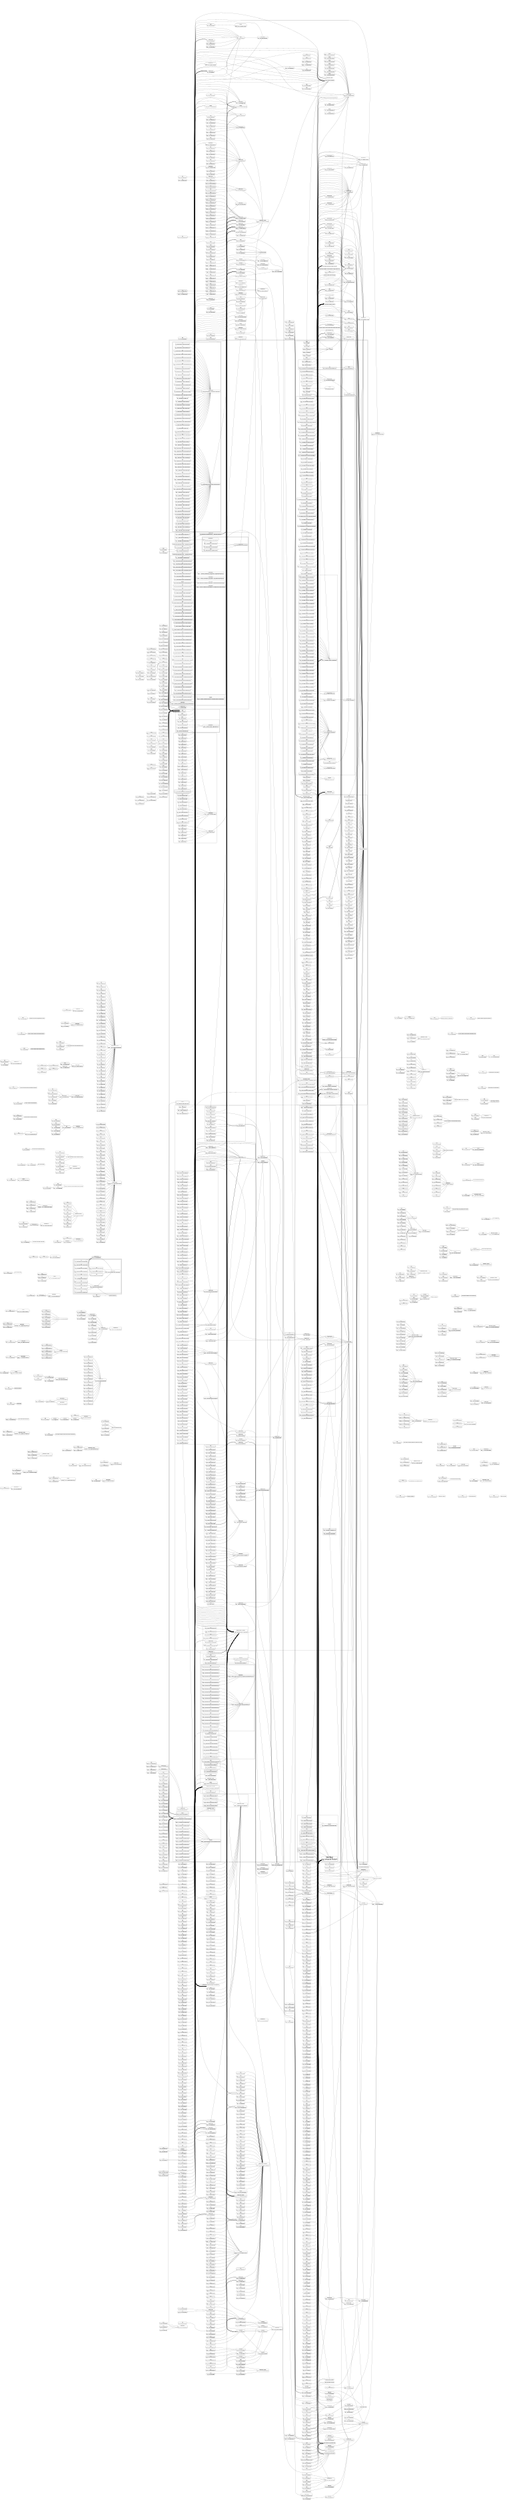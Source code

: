 graph g {
  fontname="sans-serif";

  overlap=false;

  splines=true;

  rankdir="LR";

  size="25,25";

  pack=16;

  node[fontname="sans-serif",shape="Mrecord"];
  edge[fontname="sans-serif"];
  subgraph "cluster_net" {
    subgraph "cluster_net.minecraft" {
      subgraph "cluster_net.minecraft.util" {
        subgraph "cluster_net.minecraft.util.math" {
          "ek"[label="class | {ek | util.math.BlockPos}",fillcolor="#d6c6a8",fontsize=null];
          "ek$1"[label="class | {ek$1 | util.math.BlockPos$1}",fillcolor="#d6c6a8",fontsize=12];
          "ek$2"[label="class | {ek$2 | util.math.BlockPos$2}",fillcolor="#d6c6a8",fontsize=12];
          "ek$a"[label="class | {ek$a | util.math.BlockPos$MutableBlockPos}",fillcolor="#d6c6a8",fontsize=12];
          "ek$b"[label="class | {ek$b | util.math.BlockPos$PooledMutableBlockPos}",fillcolor="#d6c6a8",fontsize=12];
        }
        subgraph "cluster_net.minecraft.util.text" {
          "ih"[label="abstract class | {ih | util.text.BaseComponent}",fillcolor="#d6d6b5",fontsize=null];
          "ik"[label="interface | {ik | util.text.Component}",fillcolor="#83b6c3",fontsize=16];
          "ik$a"[label="class | {ik$a | util.text.Component$a}",fillcolor="#d6c6a8",fontsize=12];
          "in"[label="class | {in | util.text.KeybindComponent}",fillcolor="#d6c6a8",fontsize=null];
          "io"[label="class | {io | util.text.ScoreComponent}",fillcolor="#d6c6a8",fontsize=null];
          "ip"[label="class | {ip | util.text.SelectorComponent}",fillcolor="#d6c6a8",fontsize=null];
          "iq"[label="class | {iq | util.text.Style}",fillcolor="#d6c6a8",root=true,fontsize=20];
          "iq$1"[label="class | {iq$1 | util.text.Style$1}",fillcolor="#d6c6a8",fontsize=12];
          "iq$a"[label="class | {iq$a | util.text.Style$a}",fillcolor="#d6c6a8",fontsize=12];
          "ir"[label="class | {ir | util.text.TextComponent}",fillcolor="#d6c6a8",fontsize=null];
          "is"[label="class | {is | util.text.TranslatebleComponent}",fillcolor="#d6c6a8",fontsize=null];
        }
        subgraph "cluster_net.minecraft.util.profiler" {
          "xs$a"[label="class | {xs$a | util.profiler.Profiler$Result}",fillcolor="#d6c6a8",fontsize=12];
        }
        subgraph "cluster_net.minecraft.util.datafix" {
          subgraph "cluster_net.minecraft.util.datafix.schemas" {
            "abl"[label="class | {abl | util.datafix.schemas.ClsAblBymvhnb}",fillcolor="#d6c6a8",fontsize=null];
            "abm"[label="class | {abm | util.datafix.schemas.ClsAbmDedrpff}",fillcolor="#d6c6a8",fontsize=null];
            "abn"[label="class | {abn | util.datafix.schemas.ClsAbnEerzywr}",fillcolor="#d6c6a8",fontsize=null];
            "abo"[label="class | {abo | util.datafix.schemas.ClsAboDyjgxxf}",fillcolor="#d6c6a8",fontsize=null];
            "abp"[label="class | {abp | util.datafix.schemas.ClsAbpWtskmx}",fillcolor="#d6c6a8",fontsize=null];
            "abq"[label="class | {abq | util.datafix.schemas.ClsAbqEicwpnw}",fillcolor="#d6c6a8",fontsize=null];
            "abr"[label="class | {abr | util.datafix.schemas.ClsAbrFzxljpd}",fillcolor="#d6c6a8",fontsize=null];
            "abs"[label="class | {abs | util.datafix.schemas.ClsAbsFjuvinc}",fillcolor="#d6c6a8",fontsize=null];
            "abt"[label="class | {abt | util.datafix.schemas.ClsAbtBhafha}",fillcolor="#d6c6a8",fontsize=null];
            "abu"[label="class | {abu | util.datafix.schemas.ClsAbuDmoxxff}",fillcolor="#d6c6a8",fontsize=null];
            "abv"[label="class | {abv | util.datafix.schemas.ClsAbvDpczmrt}",fillcolor="#d6c6a8",fontsize=null];
            "abw"[label="class | {abw | util.datafix.schemas.ClsAbwGxxbsgu}",fillcolor="#d6c6a8",fontsize=null];
            "abx"[label="class | {abx | util.datafix.schemas.ClsAbxBkcvjzl}",fillcolor="#d6c6a8",fontsize=null];
            "aby"[label="class | {aby | util.datafix.schemas.ClsAbyEnsujjq}",fillcolor="#d6c6a8",fontsize=null];
            "abz"[label="class | {abz | util.datafix.schemas.ClsAbzDkzinz}",fillcolor="#d6c6a8",fontsize=null];
            "aca"[label="class | {aca | util.datafix.schemas.ClsAcaDkxvruz}",fillcolor="#d6c6a8",fontsize=null];
            "acb"[label="class | {acb | util.datafix.schemas.ClsAcbCyhqipa}",fillcolor="#d6c6a8",fontsize=null];
            "acc"[label="class | {acc | util.datafix.schemas.ClsAccEjdmjhh}",fillcolor="#d6c6a8",fontsize=null];
            "acd"[label="class | {acd | util.datafix.schemas.ClsAcdFalybfo}",fillcolor="#d6c6a8",fontsize=null];
            "ace"[label="class | {ace | util.datafix.schemas.ClsAceEwhpyww}",fillcolor="#d6c6a8",fontsize=null];
            "acf"[label="class | {acf | util.datafix.schemas.ClsAcfXcurtq}",fillcolor="#d6c6a8",fontsize=null];
            "acg"[label="class | {acg | util.datafix.schemas.ClsAcgDoemhpc}",fillcolor="#d6c6a8",fontsize=null];
            "ach"[label="class | {ach | util.datafix.schemas.ClsAchCqzbyoj}",fillcolor="#d6c6a8",fontsize=null];
            "aci"[label="class | {aci | util.datafix.schemas.ClsAciDiocvnl}",fillcolor="#d6c6a8",fontsize=null];
            "acj"[label="class | {acj | util.datafix.schemas.ClsAcjEoyghvn}",fillcolor="#d6c6a8",fontsize=null];
            "ack"[label="class | {ack | util.datafix.schemas.ClsAckDmeakms}",fillcolor="#d6c6a8",fontsize=null];
            "acl"[label="class | {acl | util.datafix.schemas.ClsAclCscbcjy}",fillcolor="#d6c6a8",fontsize=null];
            "acm"[label="class | {acm | util.datafix.schemas.ClsAcmFbvrjla}",fillcolor="#d6c6a8",fontsize=null];
            "acn"[label="class | {acn | util.datafix.schemas.ClsAcnBuuqmvv}",fillcolor="#d6c6a8",fontsize=null];
            "aco"[label="class | {aco | util.datafix.schemas.ClsAcoIjhhtn}",fillcolor="#d6c6a8",fontsize=null];
            "aco$1"[label="class | {aco$1 | util.datafix.schemas.ClsAcoIjhhtn$1}",fillcolor="#d6c6a8",fontsize=12];
            "acp"[label="class | {acp | util.datafix.schemas.ClsAcpBnitzgp}",fillcolor="#d6c6a8",fontsize=null];
            "acp$1"[label="class | {acp$1 | util.datafix.schemas.ClsAcpBnitzgp$1}",fillcolor="#d6c6a8",fontsize=12];
            "acq"[label="class | {acq | util.datafix.schemas.ClsAcqBuwfnty}",fillcolor="#d6c6a8",fontsize=null];
            "acr"[label="class | {acr | util.datafix.schemas.ClsAcrCalxbei}",fillcolor="#d6c6a8",fontsize=null];
            "acr$1"[label="class | {acr$1 | util.datafix.schemas.ClsAcrCalxbei$1}",fillcolor="#d6c6a8",fontsize=12];
          }
          "yb"[label="class | {yb | util.datafix.ClsYbBchnwjr}",fillcolor="#d6c6a8",fontsize=null];
          "yc"[label="class | {yc | util.datafix.AdvancementsFix}",fillcolor="#d6c6a8",fontsize=null];
          "yd"[label="class | {yd | util.datafix.ClsYdCtyvlla}",fillcolor="#d6c6a8",fontsize=null];
          "ye"[label="class | {ye | util.datafix.BedItemColorFix}",fillcolor="#d6c6a8",fontsize=null];
          "yf"[label="class | {yf | util.datafix.ClsYfCnyafaz}",fillcolor="#d6c6a8",fontsize=null];
          "yg"[label="class | {yg | util.datafix.BlockEntityBannerColorFix}",fillcolor="#d6c6a8",fontsize=null];
          "yh"[label="class | {yh | util.datafix.BlockEntityBlockStateFix}",fillcolor="#d6c6a8",fontsize=null];
          "yi"[label="class | {yi | util.datafix.BlockEntityCustomNameToComponentFix}",fillcolor="#d6c6a8",fontsize=null];
          "yj"[label="class | {yj | util.datafix.BlockEntityIdFix}",fillcolor="#d6c6a8",fontsize=null];
          "yk"[label="class | {yk | util.datafix.BlockEntityJukeboxFix}",fillcolor="#d6c6a8",fontsize=null];
          "yl"[label="class | {yl | util.datafix.ClsYlBxeveqq}",fillcolor="#d6c6a8",fontsize=null];
          "ym"[label="class | {ym | util.datafix.BlockEntityShulkerBoxColorFix}",fillcolor="#d6c6a8",fontsize=null];
          "yn"[label="class | {yn | util.datafix.BlockEntitySignTextStrictJsonFix}",fillcolor="#d6c6a8",fontsize=null];
          "yn$1"[label="class | {yn$1 | util.datafix.BlockEntitySignTextStrictJsonFix$1}",fillcolor="#d6c6a8",fontsize=12];
          "yo"[label="class | {yo | util.datafix.BlockNameFlatteningFix}",fillcolor="#d6c6a8",fontsize=null];
          "yp"[label="abstract class | {yp | util.datafix.ClsYpCuxczhl}",fillcolor="#d6d6b5",fontsize=null];
          "yp$1"[label="class | {yp$1 | util.datafix.ClsYpCuxczhl$1}",fillcolor="#d6c6a8",fontsize=12];
          "yr"[label="class | {yr | util.datafix.BlockStateStructureTemplateFix}",fillcolor="#d6c6a8",fontsize=null];
          "ys"[label="class | {ys | util.datafix.ChunkPalettedStorageFix}",fillcolor="#d6c6a8",fontsize=null];
          "yt"[label="class | {yt | util.datafix.ChunkStructuresTemplateRenameFix}",fillcolor="#d6c6a8",fontsize=null];
          "yu"[label="class | {yu | util.datafix.ChunkToProtoChunkFix}",fillcolor="#d6c6a8",fontsize=null];
          "yv"[label="class | {yv | util.datafix.ClsYvCwlemhq}",fillcolor="#d6c6a8",fontsize=null];
          "yw"[label="class | {yw | util.datafix.EntityArmorStandSilentFix}",fillcolor="#d6c6a8",fontsize=null];
          "yx"[label="class | {yx | util.datafix.ClsYxDxbyjbl}",fillcolor="#d6c6a8",fontsize=null];
          "yy"[label="class | {yy | util.datafix.EntityCodSalmonFix}",fillcolor="#d6c6a8",fontsize=null];
          "yz"[label="class | {yz | util.datafix.EntityCustomNameToComponentFix}",fillcolor="#d6c6a8",fontsize=null];
          "za"[label="class | {za | util.datafix.EntityElderGuardianSplitFix}",fillcolor="#d6c6a8",fontsize=null];
          "zb"[label="class | {zb | util.datafix.ClsZbFywzmyk}",fillcolor="#d6c6a8",fontsize=null];
          "zc"[label="class | {zc | util.datafix.EntityHealthFix}",fillcolor="#d6c6a8",fontsize=null];
          "zd"[label="class | {zd | util.datafix.EntityHorseSaddleFix}",fillcolor="#d6c6a8",fontsize=null];
          "ze"[label="class | {ze | util.datafix.EntityHorseSplitFix}",fillcolor="#d6c6a8",fontsize=null];
          "zf"[label="class | {zf | util.datafix.EntityIdFix}",fillcolor="#d6c6a8",fontsize=null];
          "zg"[label="class | {zg | util.datafix.EntityItemFrameDirectionFix}",fillcolor="#d6c6a8",fontsize=null];
          "zh"[label="class | {zh | util.datafix.EntityMinecartIdentifiersFix}",fillcolor="#d6c6a8",fontsize=null];
          "zi"[label="class | {zi | util.datafix.EntityItemFrameFix}",fillcolor="#d6c6a8",fontsize=null];
          "zj"[label="class | {zj | util.datafix.EntityPaintingMotiveFix}",fillcolor="#d6c6a8",fontsize=null];
          "zk"[label="class | {zk | util.datafix.EntityPufferfishRenameFix}",fillcolor="#d6c6a8",fontsize=null];
          "zl"[label="class | {zl | util.datafix.EntityRedundantChanceTagsFix}",fillcolor="#d6c6a8",fontsize=null];
          "zm"[label="abstract class | {zm | util.datafix.ClsZmDdstfyb}",fillcolor="#d6d6b5",fontsize=null];
          "zn"[label="class | {zn | util.datafix.EntityRidingToPassengerFix}",fillcolor="#d6c6a8",fontsize=null];
          "zo"[label="class | {zo | util.datafix.EntityShulkerColorFix}",fillcolor="#d6c6a8",fontsize=null];
          "zp"[label="class | {zp | util.datafix.EntitySkeletonSplitFix}",fillcolor="#d6c6a8",fontsize=null];
          "zq"[label="class | {zq | util.datafix.EntityStringUuidFix}",fillcolor="#d6c6a8",fontsize=null];
          "zr"[label="class | {zr | util.datafix.ClsZrGsmsnsa}",fillcolor="#d6c6a8",fontsize=null];
          "zs"[label="class | {zs | util.datafix.EntityTippedArrowFix}",fillcolor="#d6c6a8",fontsize=null];
          "zt"[label="class | {zt | util.datafix.EntityWolfColorFix}",fillcolor="#d6c6a8",fontsize=null];
          "zu"[label="class | {zu | util.datafix.EntityZombieSplitFix}",fillcolor="#d6c6a8",fontsize=null];
          "zv"[label="class | {zv | util.datafix.EntityZombieVillagerTypeFix}",fillcolor="#d6c6a8",fontsize=null];
          "zw"[label="class | {zw | util.datafix.HeightmapRenamingFix}",fillcolor="#d6c6a8",fontsize=null];
          "zx"[label="class | {zx | util.datafix.IglooMetadataRemovalFix}",fillcolor="#d6c6a8",fontsize=null];
          "zy"[label="class | {zy | util.datafix.ItemBannerColorFix}",fillcolor="#d6c6a8",fontsize=null];
          "zz"[label="class | {zz | util.datafix.ItemCustomNameToComponentFix}",fillcolor="#d6c6a8",fontsize=null];
          "aaa"[label="class | {aaa | util.datafix.ItemIdFix}",fillcolor="#d6c6a8",fontsize=null];
          "aab"[label="class | {aab | util.datafix.ItemPotionFix}",fillcolor="#d6c6a8",fontsize=null];
          "aac"[label="abstract class | {aac | util.datafix.ClsAacCzuevvn}",fillcolor="#d6d6b5",fontsize=null];
          "aac$1"[label="class | {aac$1 | util.datafix.ClsAacCzuevvn$1}",fillcolor="#d6c6a8",fontsize=12];
          "aad"[label="class | {aad | util.datafix.ItemShulkerBoxColorFix}",fillcolor="#d6c6a8",fontsize=null];
          "aae"[label="class | {aae | util.datafix.ItemSpawnEggFix}",fillcolor="#d6c6a8",fontsize=null];
          "aaf"[label="class | {aaf | util.datafix.ItemStackEnchantmentFix}",fillcolor="#d6c6a8",fontsize=null];
          "aag"[label="class | {aag | util.datafix.ItemInstanceMapIdFix}",fillcolor="#d6c6a8",fontsize=null];
          "aah"[label="class | {aah | util.datafix.ItemInstanceSpawnEggFix}",fillcolor="#d6c6a8",fontsize=null];
          "aai"[label="class | {aai | util.datafix.ItemInstanceTheFlatteningFix}",fillcolor="#d6c6a8",fontsize=null];
          "aaj"[label="class | {aaj | util.datafix.ItemWaterPotionFix}",fillcolor="#d6c6a8",fontsize=null];
          "aak"[label="class | {aak | util.datafix.ItemWrittenBookPagesStrictJsonFix}",fillcolor="#d6c6a8",fontsize=null];
          "aal"[label="class | {aal | util.datafix.ClsAalDlkpnnx}",fillcolor="#d6c6a8",fontsize=null];
          "aam"[label="class | {aam | util.datafix.LevelDataGeneratorOptionsFix}",fillcolor="#d6c6a8",fontsize=null];
          "aan"[label="class | {aan | util.datafix.LevelFlatGeneratorInfoFix}",fillcolor="#d6c6a8",fontsize=null];
          "aao"[label="class | {aao | util.datafix.MobSpawnerEntityIdentifiersFix}",fillcolor="#d6c6a8",fontsize=null];
          "aap"[label="abstract class | {aap | util.datafix.ClsAapEpinsae}",fillcolor="#d6d6b5",fontsize=null];
          "aaq"[label="class | {aaq | util.datafix.ObjectiveDisplayNameFix}",fillcolor="#d6c6a8",fontsize=null];
          "aar"[label="class | {aar | util.datafix.ObjectiveRenderTypeFix}",fillcolor="#d6c6a8",fontsize=null];
          "aas"[label="class | {aas | util.datafix.OptionsForceVBOFix}",fillcolor="#d6c6a8",fontsize=null];
          "aat"[label="class | {aat | util.datafix.OptionsKeyLwjgl3Fix}",fillcolor="#d6c6a8",fontsize=null];
          "aau"[label="class | {aau | util.datafix.OptionsKeyTranslationFix}",fillcolor="#d6c6a8",fontsize=null];
          "aav"[label="class | {aav | util.datafix.OptionsLowerCaseLanguageFix}",fillcolor="#d6c6a8",fontsize=null];
          "aaw"[label="class | {aaw | util.datafix.ClsAawDecwlen}",fillcolor="#d6c6a8",fontsize=null];
          "aax"[label="class | {aax | util.datafix.ClsAaxDmlrcba}",fillcolor="#d6c6a8",fontsize=null];
          "abb"[label="class | {abb | util.datafix.SavedDataVillageCropFix}",fillcolor="#d6c6a8",fontsize=null];
          "abc"[label="abstract class | {abc | util.datafix.ClsAbcGawivks}",fillcolor="#d6d6b5",fontsize=null];
          "abd"[label="abstract class | {abd | util.datafix.ClsAbdGcznfqu}",fillcolor="#d6d6b5",fontsize=null];
          "abe"[label="class | {abe | util.datafix.StatsCounterFix}",fillcolor="#d6c6a8",fontsize=null];
          "abf"[label="class | {abf | util.datafix.SwimStatsRenameFix}",fillcolor="#d6c6a8",fontsize=null];
          "abg"[label="class | {abg | util.datafix.TeamDisplayNameFix}",fillcolor="#d6c6a8",fontsize=null];
          "abh"[label="class | {abh | util.datafix.ClsAbhStoshn}",fillcolor="#d6c6a8",fontsize=null];
          "abi"[label="class | {abi | util.datafix.ClsAbiFvniijt}",fillcolor="#d6c6a8",fontsize=null];
        }
        "k$a"[label="enum | {k$a | util.Utils$a}",fillcolor="#5ac380",fontsize=12];
        "k$b"[label="enum | {k$b | util.Utils$OS}",fillcolor="#5ac380",fontsize=20,root=true];
        "k$b$1"[label="class | {k$b$1 | util.Utils$OS$1}",fillcolor="#d6c6a8",fontsize=12];
        "k$b$2"[label="class | {k$b$2 | util.Utils$OS$2}",fillcolor="#d6c6a8",fontsize=12];
        "eq"[label="enum | {eq | util.Facing}",fillcolor="#5ac380",fontsize=null];
        "eq$a"[label="enum | {eq$a | util.Facing$a}",fillcolor="#5ac380",fontsize=12];
        "eq$a$1"[label="class | {eq$a$1 | util.Facing$a$1}",fillcolor="#d6c6a8",fontsize=12];
        "eq$a$2"[label="class | {eq$a$2 | util.Facing$a$2}",fillcolor="#d6c6a8",fontsize=12];
        "eq$a$3"[label="class | {eq$a$3 | util.Facing$a$3}",fillcolor="#d6c6a8",fontsize=12];
        "eq$c"[label="enum | {eq$c | util.Facing$c}",fillcolor="#5ac380",fontsize=12];
        "pd"[label="class | {pd | util.Identifier}",fillcolor="#d6c6a8",fontsize=null];
        "pd$a"[label="class | {pd$a | util.Identifier$a}",fillcolor="#d6c6a8",fontsize=12];
        "pq"[label="class | {pq | util.FunctionManager}",fillcolor="#d6c6a8",fontsize=null];
        "pu"[label="interface | {pu | util.Tickable}",fillcolor="#83b6c3",fontsize=21,root=true];
      }
      subgraph "cluster_net.minecraft.advancements" {
        subgraph "cluster_net.minecraft.advancements.triggers" {
          "s"[label="interface | {s | advancements.triggers.Trigger}",fillcolor="#83b6c3",fontsize=22,root=true];
          "y"[label="class | {y | advancements.triggers.AbstractCriterionInstance}",fillcolor="#d6c6a8",fontsize=null];
          "z"[label="class | {z | advancements.triggers.BredAnimals}",fillcolor="#d6c6a8",fontsize=null];
          "z$b"[label="class | {z$b | advancements.triggers.BredAnimals$b}",fillcolor="#d6c6a8",fontsize=12];
          "aa"[label="class | {aa | advancements.triggers.BrewedPotion}",fillcolor="#d6c6a8",fontsize=null];
          "aa$b"[label="class | {aa$b | advancements.triggers.BrewedPotion$b}",fillcolor="#d6c6a8",fontsize=12];
          "ab"[label="class | {ab | advancements.triggers.ChangedDimension}",fillcolor="#d6c6a8",fontsize=null];
          "ab$b"[label="class | {ab$b | advancements.triggers.ChangedDimension$b}",fillcolor="#d6c6a8",fontsize=12];
          "ac"[label="class | {ac | advancements.triggers.ChanneledLightning}",fillcolor="#d6c6a8",fontsize=null];
          "ac$b"[label="class | {ac$b | advancements.triggers.ChanneledLightning$b}",fillcolor="#d6c6a8",fontsize=12];
          "ad"[label="class | {ad | advancements.triggers.ConstructedBeacon}",fillcolor="#d6c6a8",fontsize=null];
          "ad$b"[label="class | {ad$b | advancements.triggers.ConstructedBeacon$b}",fillcolor="#d6c6a8",fontsize=12];
          "ae"[label="class | {ae | advancements.triggers.ConsumedItem}",fillcolor="#d6c6a8",fontsize=null];
          "ae$b"[label="class | {ae$b | advancements.triggers.ConsumedItem$b}",fillcolor="#d6c6a8",fontsize=12];
          "af"[label="class | {af | advancements.triggers.CuredZombieVillager}",fillcolor="#d6c6a8",fontsize=null];
          "af$b"[label="class | {af$b | advancements.triggers.CuredZombieVillager$b}",fillcolor="#d6c6a8",fontsize=12];
          "aj"[label="class | {aj | advancements.triggers.EffectsChanged}",fillcolor="#d6c6a8",fontsize=null];
          "aj$b"[label="class | {aj$b | advancements.triggers.EffectsChanged$b}",fillcolor="#d6c6a8",fontsize=12];
          "ak"[label="class | {ak | advancements.triggers.EnchantedItem}",fillcolor="#d6c6a8",fontsize=null];
          "ak$b"[label="class | {ak$b | advancements.triggers.EnchantedItem$b}",fillcolor="#d6c6a8",fontsize=12];
          "am"[label="class | {am | advancements.triggers.EnterBlock}",fillcolor="#d6c6a8",fontsize=null];
          "am$b"[label="class | {am$b | advancements.triggers.EnterBlock$b}",fillcolor="#d6c6a8",fontsize=12];
          "an"[label="class | {an | advancements.triggers.EntityHurtPlayer}",fillcolor="#d6c6a8",fontsize=null];
          "an$b"[label="class | {an$b | advancements.triggers.EntityHurtPlayer$b}",fillcolor="#d6c6a8",fontsize=12];
          "aq"[label="class | {aq | advancements.triggers.FilledBucket}",fillcolor="#d6c6a8",fontsize=null];
          "aq$b"[label="class | {aq$b | advancements.triggers.FilledBucket$b}",fillcolor="#d6c6a8",fontsize=12];
          "ar"[label="class | {ar | advancements.triggers.FishingRodHooked}",fillcolor="#d6c6a8",fontsize=null];
          "ar$b"[label="class | {ar$b | advancements.triggers.FishingRodHooked$b}",fillcolor="#d6c6a8",fontsize=12];
          "as"[label="class | {as | advancements.triggers.Impossible}",fillcolor="#d6c6a8",fontsize=null];
          "as$a"[label="class | {as$a | advancements.triggers.Impossible$a}",fillcolor="#d6c6a8",fontsize=12];
          "at"[label="class | {at | advancements.triggers.InventoryChanged}",fillcolor="#d6c6a8",fontsize=null];
          "at$b"[label="class | {at$b | advancements.triggers.InventoryChanged$b}",fillcolor="#d6c6a8",fontsize=12];
          "au"[label="class | {au | advancements.triggers.ItemDurabilityChanged}",fillcolor="#d6c6a8",fontsize=null];
          "au$b"[label="class | {au$b | advancements.triggers.ItemDurabilityChanged$b}",fillcolor="#d6c6a8",fontsize=12];
          "aw"[label="class | {aw | advancements.triggers.Kill}",fillcolor="#d6c6a8",fontsize=null];
          "aw$b"[label="class | {aw$b | advancements.triggers.Kill$Instance}",fillcolor="#d6c6a8",fontsize=12];
          "ax"[label="class | {ax | advancements.triggers.Levitation}",fillcolor="#d6c6a8",fontsize=null];
          "ax$b"[label="class | {ax$b | advancements.triggers.Levitation$b}",fillcolor="#d6c6a8",fontsize=12];
          "az"[label="class | {az | advancements.triggers.ClsAzGbndvak}",fillcolor="#d6c6a8",fontsize=null];
          "az$b"[label="class | {az$b | advancements.triggers.ClsAzGbndvak$b}",fillcolor="#d6c6a8",fontsize=12];
          "bd"[label="class | {bd | advancements.triggers.NetherTravel}",fillcolor="#d6c6a8",fontsize=null];
          "bd$b"[label="class | {bd$b | advancements.triggers.NetherTravel$b}",fillcolor="#d6c6a8",fontsize=12];
          "be"[label="class | {be | advancements.triggers.PlacedBlock}",fillcolor="#d6c6a8",fontsize=null];
          "be$b"[label="class | {be$b | advancements.triggers.PlacedBlock$b}",fillcolor="#d6c6a8",fontsize=12];
          "bf"[label="class | {bf | advancements.triggers.PlayerHurtEntity}",fillcolor="#d6c6a8",fontsize=null];
          "bf$b"[label="class | {bf$b | advancements.triggers.PlayerHurtEntity$b}",fillcolor="#d6c6a8",fontsize=12];
          "bg"[label="class | {bg | advancements.triggers.RecipeUnlocked}",fillcolor="#d6c6a8",fontsize=null];
          "bg$b"[label="class | {bg$b | advancements.triggers.RecipeUnlocked$b}",fillcolor="#d6c6a8",fontsize=12];
          "bh"[label="class | {bh | advancements.triggers.SummonedEntity}",fillcolor="#d6c6a8",fontsize=null];
          "bh$b"[label="class | {bh$b | advancements.triggers.SummonedEntity$b}",fillcolor="#d6c6a8",fontsize=12];
          "bi"[label="class | {bi | advancements.triggers.TameAnimal}",fillcolor="#d6c6a8",fontsize=null];
          "bi$b"[label="class | {bi$b | advancements.triggers.TameAnimal$b}",fillcolor="#d6c6a8",fontsize=12];
          "bj"[label="class | {bj | advancements.triggers.Tick}",fillcolor="#d6c6a8",fontsize=null];
          "bj$b"[label="class | {bj$b | advancements.triggers.Tick$b}",fillcolor="#d6c6a8",fontsize=12];
          "bk"[label="class | {bk | advancements.triggers.VillagerTrade}",fillcolor="#d6c6a8",fontsize=null];
          "bk$b"[label="class | {bk$b | advancements.triggers.VillagerTrade$b}",fillcolor="#d6c6a8",fontsize=12];
          "bl"[label="class | {bl | advancements.triggers.UsedEnderEye}",fillcolor="#d6c6a8",fontsize=null];
          "bl$b"[label="class | {bl$b | advancements.triggers.UsedEnderEye$b}",fillcolor="#d6c6a8",fontsize=12];
          "bm"[label="class | {bm | advancements.triggers.UsedTotem}",fillcolor="#d6c6a8",fontsize=null];
          "bm$b"[label="class | {bm$b | advancements.triggers.UsedTotem$b}",fillcolor="#d6c6a8",fontsize=12];
        }
      }
      subgraph "cluster_net.minecraft.server" {
        subgraph "cluster_net.minecraft.server.command" {
          subgraph "cluster_net.minecraft.server.command.argument" {
            "bx"[label="class | {bx | server.command.argument.ArgumentColor}",fillcolor="#d6c6a8",fontsize=null];
            "by"[label="class | {by | server.command.argument.ArgumentComponent}",fillcolor="#d6c6a8",fontsize=null];
            "ca"[label="class | {ca | server.command.argument.ArgumentEntityAnchor}",fillcolor="#d6c6a8",fontsize=null];
            "cb"[label="class | {cb | server.command.argument.ArgumentEntity}",fillcolor="#d6c6a8",fontsize=null];
            "cb$a"[label="class | {cb$a | server.command.argument.ArgumentEntity$a}",fillcolor="#d6c6a8",fontsize=12];
            "cc"[label="class | {cc | server.command.argument.ArgumentEntitySummon}",fillcolor="#d6c6a8",fontsize=null];
            "cd"[label="class | {cd | server.command.argument.ArgumentPlayer}",fillcolor="#d6c6a8",fontsize=null];
            "cd$a"[label="interface | {cd$a | server.command.argument.ArgumentPlayer$a}",fillcolor="#83b6c3",fontsize=20,root=true];
            "cd$b"[label="class | {cd$b | server.command.argument.ArgumentPlayer$b}",fillcolor="#d6c6a8",fontsize=12];
            "ce"[label="class | {ce | server.command.argument.ArgumentEnchantment}",fillcolor="#d6c6a8",fontsize=null];
            "cf"[label="class | {cf | server.command.argument.ArgumentMessage}",fillcolor="#d6c6a8",fontsize=null];
            "cg"[label="class | {cg | server.command.argument.ArgumentMobEffect}",fillcolor="#d6c6a8",fontsize=null];
            "ch"[label="class | {ch | server.command.argument.ArgumentNBT}",fillcolor="#d6c6a8",fontsize=null];
            "ci"[label="class | {ci | server.command.argument.ArgumentNBTPath}",fillcolor="#d6c6a8",fontsize=null];
            "ci$a"[label="class | {ci$a | server.command.argument.ArgumentNBTPath$a}",fillcolor="#d6c6a8",fontsize=12];
            "ci$b"[label="class | {ci$b | server.command.argument.ArgumentNBTPath$b}",fillcolor="#d6c6a8",fontsize=12];
            "ci$d"[label="interface | {ci$d | server.command.argument.ArgumentNBTPath$d}",fillcolor="#83b6c3",fontsize=20,root=true];
            "cj"[label="class | {cj | server.command.argument.ArgumentObjective}",fillcolor="#d6c6a8",fontsize=null];
            "ck"[label="class | {ck | server.command.argument.ArgumentObjectiveCriteria}",fillcolor="#d6c6a8",fontsize=null];
            "cl"[label="class | {cl | server.command.argument.ArgumentOperation}",fillcolor="#d6c6a8",fontsize=null];
            "cl$a"[label="interface | {cl$a | server.command.argument.ArgumentOperation$a}",fillcolor="#83b6c3",fontsize=20,root=true];
            "cl$b"[label="interface | {cl$b | server.command.argument.ArgumentOperation$b}",fillcolor="#83b6c3",fontsize=12];
            "cm"[label="class | {cm | server.command.argument.ArgumentParticle}",fillcolor="#d6c6a8",fontsize=null];
            "co"[label="class | {co | server.command.argument.ArgumentIdentifier}",fillcolor="#d6c6a8",fontsize=null];
            "cp"[label="class | {cp | server.command.argument.ArgumentScoreHolder}",fillcolor="#d6c6a8",fontsize=null];
            "cp$a"[label="interface | {cp$a | server.command.argument.ArgumentScoreHolder$a}",fillcolor="#83b6c3",fontsize=20,root=true];
            "cp$b"[label="class | {cp$b | server.command.argument.ArgumentScoreHolder$b}",fillcolor="#d6c6a8",fontsize=12];
            "cp$c"[label="class | {cp$c | server.command.argument.ArgumentScoreHolder$c}",fillcolor="#d6c6a8",fontsize=12];
            "cq"[label="class | {cq | server.command.argument.ArgumentScoreboardSlot}",fillcolor="#d6c6a8",fontsize=null];
            "cr"[label="class | {cr | server.command.argument.ArgumentItemSlot}",fillcolor="#d6c6a8",fontsize=null];
            "cs"[label="class | {cs | server.command.argument.ArgumentTeam}",fillcolor="#d6c6a8",fontsize=null];
            "cu"[label="class | {cu | server.command.argument.ArgumentBlockPredicate}",fillcolor="#d6c6a8",fontsize=null];
            "cu$a"[label="class | {cu$a | server.command.argument.ArgumentBlockPredicate$a}",fillcolor="#d6c6a8",fontsize=12];
            "cu$c"[label="class | {cu$c | server.command.argument.ArgumentBlockPredicate$c}",fillcolor="#d6c6a8",fontsize=12];
            "cv"[label="class | {cv | server.command.argument.ArgumentBlockState}",fillcolor="#d6c6a8",fontsize=null];
            "cy"[label="class | {cy | server.command.argument.ArgumentBlockPos}",fillcolor="#d6c6a8",fontsize=null];
            "db"[label="class | {db | server.command.argument.ArgumentRotation}",fillcolor="#d6c6a8",fontsize=null];
            "dc"[label="class | {dc | server.command.argument.ArgumentSwizzle}",fillcolor="#d6c6a8",fontsize=null];
            "dd"[label="class | {dd | server.command.argument.ArgumentVec2}",fillcolor="#d6c6a8",fontsize=null];
            "de"[label="class | {de | server.command.argument.ArgumentVec3}",fillcolor="#d6c6a8",fontsize=null];
            "di"[label="class | {di | server.command.argument.ArgumentFunction}",fillcolor="#d6c6a8",fontsize=null];
            "dj"[label="class | {dj | server.command.argument.ArgumentItemStack}",fillcolor="#d6c6a8",fontsize=null];
            "dm"[label="class | {dm | server.command.argument.ArgumentItemPredicate}",fillcolor="#d6c6a8",fontsize=null];
            "dm$a"[label="class | {dm$a | server.command.argument.ArgumentItemPredicate$a}",fillcolor="#d6c6a8",fontsize=12];
            "dm$c"[label="class | {dm$c | server.command.argument.ArgumentItemPredicate$c}",fillcolor="#d6c6a8",fontsize=12];
          }
          subgraph "cluster_net.minecraft.server.command.impl" {
            "py$a"[label="enum | {py$a | server.command.impl.AdvancementCommand$a}",fillcolor="#5ac380",fontsize=20,root=true];
            "py$a$1"[label="class | {py$a$1 | server.command.impl.AdvancementCommand$a$1}",fillcolor="#d6c6a8",fontsize=12];
            "py$a$2"[label="class | {py$a$2 | server.command.impl.AdvancementCommand$a$2}",fillcolor="#d6c6a8",fontsize=12];
            "sk$a"[label="interface | {sk$a | server.command.impl.DataCommand$a}",fillcolor="#83b6c3",fontsize=20,root=true];
          }
          "bu"[label="class | {bu | server.command.CommandSource}",fillcolor="#d6c6a8",fontsize=null];
        }
        subgraph "cluster_net.minecraft.server.network" {
          subgraph "cluster_net.minecraft.server.network.rcon" {
            "pr"[label="interface | {pr | server.network.rcon.Server}",fillcolor="#83b6c3",fontsize=20,root=true];
            "we"[label="abstract class | {we | server.network.rcon.RconThread}",fillcolor="#d6d6b5",fontsize=null];
            "wf"[label="class | {wf | server.network.rcon.QueryListener}",fillcolor="#d6c6a8",fontsize=null];
            "wg"[label="class | {wg | server.network.rcon.RconClient}",fillcolor="#d6c6a8",fontsize=null];
            "wh"[label="class | {wh | server.network.rcon.RconListener}",fillcolor="#d6c6a8",fontsize=null];
          }
        }
        subgraph "cluster_net.minecraft.server.dedicated" {
          "sp"[label="class | {sp | server.dedicated.DedicatedServer}",fillcolor="#d6c6a8",fontsize=null];
          "sp$1"[label="class | {sp$1 | server.dedicated.DedicatedServer$1}",fillcolor="#d6c6a8",fontsize=12];
          "sp$2"[label="class | {sp$2 | server.dedicated.DedicatedServer$2}",fillcolor="#d6c6a8",fontsize=12];
        }
        subgraph "cluster_net.minecraft.server.world" {
          "te"[label="class | {te | server.world.ServerWorld}",fillcolor="#d6c6a8",fontsize=null];
        }
        subgraph "cluster_net.minecraft.server.management" {
          "tm$1"[label="class | {tm$1 | server.management.PlayerChunkMap$1}",fillcolor="#d6c6a8",fontsize=12];
        }
        "vl"[label="abstract class | {vl | server.BanDetail}",fillcolor="#d6d6b5",fontsize=null];
        "net.minecraft.server.MinecraftServer"[label="abstract class | {net.minecraft.server.MinecraftServer | server.MinecraftServer}",fillcolor="#d6d6b5",fontsize=null];
        "net.minecraft.server.MinecraftServer$1"[label="class | {net.minecraft.server.MinecraftServer$1 | server.MinecraftServer$1}",fillcolor="#d6c6a8",fontsize=12];
        "net.minecraft.server.MinecraftServer$2"[label="class | {net.minecraft.server.MinecraftServer$2 | server.MinecraftServer$2}",fillcolor="#d6c6a8",fontsize=12];
      }
      subgraph "cluster_net.minecraft.data" {
        subgraph "cluster_net.minecraft.data.registry" {
          "eo"[label="class | {eo | data.registry.DefaultedMappedRegistry}",fillcolor="#d6c6a8",fontsize=null];
        }
        subgraph "cluster_net.minecraft.data.provider" {
          "ft"[label="class | {ft | data.provider.Advancements}",fillcolor="#d6c6a8",fontsize=null];
          "ga"[label="class | {ga | data.provider.Blocks}",fillcolor="#d6c6a8",fontsize=null];
          "gb"[label="class | {gb | data.provider.Commands}",fillcolor="#d6c6a8",fontsize=null];
          "gc"[label="class | {gc | data.provider.Items}",fillcolor="#d6c6a8",fontsize=null];
          "gg"[label="class | {gg | data.provider.Recipes}",fillcolor="#d6c6a8",fontsize=null];
          "gn"[label="class | {gn | data.provider.SNBTtoNBT}",fillcolor="#d6c6a8",fontsize=null];
          "gp"[label="class | {gp | data.provider.BlockTags}",fillcolor="#d6c6a8",fontsize=null];
          "gq"[label="class | {gq | data.provider.FluidTags}",fillcolor="#d6c6a8",fontsize=null];
          "gr"[label="class | {gr | data.provider.ItemTags}",fillcolor="#d6c6a8",fontsize=null];
        }
        "fr"[label="interface | {fr | data.DataProvider}",fillcolor="#83b6c3",fontsize=20,root=true];
        "pg$1"[label="class | {pg$1 | data.Bootstrap$1}",fillcolor="#d6c6a8",fontsize=12];
        "pg$2"[label="class | {pg$2 | data.Bootstrap$2}",fillcolor="#d6c6a8",fontsize=12];
        "pg$3"[label="class | {pg$3 | data.Bootstrap$3}",fillcolor="#d6c6a8",fontsize=12];
        "pg$4"[label="class | {pg$4 | data.Bootstrap$4}",fillcolor="#d6c6a8",fontsize=12];
        "pg$5"[label="class | {pg$5 | data.Bootstrap$5}",fillcolor="#d6c6a8",fontsize=12];
        "pg$6"[label="class | {pg$6 | data.Bootstrap$6}",fillcolor="#d6c6a8",fontsize=12];
        "pg$7"[label="class | {pg$7 | data.Bootstrap$7}",fillcolor="#d6c6a8",fontsize=12];
        "pg$8"[label="class | {pg$8 | data.Bootstrap$8}",fillcolor="#d6c6a8",fontsize=12];
        "pg$9"[label="class | {pg$9 | data.Bootstrap$9}",fillcolor="#d6c6a8",fontsize=12];
        "pg$a"[label="class | {pg$a | data.Bootstrap$a}",fillcolor="#d6c6a8",fontsize=12];
        "pg$b"[label="class | {pg$b | data.Bootstrap$b}",fillcolor="#d6c6a8",fontsize=12];
        "pg$c"[label="abstract class | {pg$c | data.Bootstrap$c}",fillcolor="#d6d6b5",fontsize=12];
        "pg$d"[label="class | {pg$d | data.Bootstrap$d}",fillcolor="#d6c6a8",fontsize=12];
        "pg$10"[label="class | {pg$10 | data.Bootstrap$10}",fillcolor="#d6c6a8",fontsize=12];
        "pg$11"[label="class | {pg$11 | data.Bootstrap$11}",fillcolor="#d6c6a8",fontsize=12];
        "pg$12"[label="class | {pg$12 | data.Bootstrap$12}",fillcolor="#d6c6a8",fontsize=12];
        "pg$14"[label="class | {pg$14 | data.Bootstrap$14}",fillcolor="#d6c6a8",fontsize=12];
        "pg$15"[label="class | {pg$15 | data.Bootstrap$15}",fillcolor="#d6c6a8",fontsize=12];
        "pg$16"[label="class | {pg$16 | data.Bootstrap$16}",fillcolor="#d6c6a8",fontsize=12];
        "pg$17"[label="class | {pg$17 | data.Bootstrap$17}",fillcolor="#d6c6a8",fontsize=12];
        "pg$18"[label="class | {pg$18 | data.Bootstrap$18}",fillcolor="#d6c6a8",fontsize=12];
        "pg$18$1"[label="class | {pg$18$1 | data.Bootstrap$18$1}",fillcolor="#d6c6a8",fontsize=12];
        "pg$19"[label="class | {pg$19 | data.Bootstrap$19}",fillcolor="#d6c6a8",fontsize=12];
        "pg$19$1"[label="class | {pg$19$1 | data.Bootstrap$19$1}",fillcolor="#d6c6a8",fontsize=12];
        "pg$20"[label="class | {pg$20 | data.Bootstrap$20}",fillcolor="#d6c6a8",fontsize=12];
      }
      subgraph "cluster_net.minecraft.particle" {
        "fm"[label="class | {fm | particle.ParticleType}",fillcolor="#d6c6a8",root=true,fontsize=20];
      }
      subgraph "cluster_net.minecraft.item" {
        subgraph "cluster_net.minecraft.item.recipe" {
          "gj$a"[label="class | {gj$a | item.recipe.SmeltingRecipe$a}",fillcolor="#d6c6a8",fontsize=12];
          "avg"[label="class | {avg | item.recipe.Ingredient}",fillcolor="#d6c6a8",fontsize=null];
          "avg$a"[label="class | {avg$a | item.recipe.Ingredient$a}",fillcolor="#d6c6a8",fontsize=12];
          "avg$b"[label="class | {avg$b | item.recipe.Ingredient$b}",fillcolor="#d6c6a8",fontsize=12];
          "avg$c"[label="interface | {avg$c | item.recipe.Ingredient$c}",fillcolor="#83b6c3",fontsize=20,root=true];
        }
        "asb"[label="enum | {asb | item.DyeColor}",fillcolor="#5ac380",fontsize=null];
        "asz"[label="class | {asz | item.Item}",fillcolor="#d6c6a8",fontsize=null];
        "auj"[label="enum | {auj | item.ToolMaterial}",fillcolor="#5ac380",fontsize=null];
      }
      subgraph "cluster_net.minecraft.network" {
        subgraph "cluster_net.minecraft.network.play" {
          subgraph "cluster_net.minecraft.network.play.server" {
            "mb"[label="class | {mb | network.play.server.S2CEntityProperties}",fillcolor="#d6c6a8",fontsize=null];
          }
        }
        subgraph "cluster_net.minecraft.network.login" {
          subgraph "cluster_net.minecraft.network.login.client" {
            "og"[label="class | {og | network.login.client.C2SHello}",fillcolor="#d6c6a8",fontsize=null];
            "oh"[label="class | {oh | network.login.client.C2SKey}",fillcolor="#d6c6a8",fontsize=null];
          }
          "uf"[label="class | {uf | network.login.ServerHandler}",fillcolor="#d6c6a8",fontsize=null];
          "uf$1"[label="class | {uf$1 | network.login.ServerHandler$1}",fillcolor="#d6c6a8",fontsize=12];
        }
        "hy"[label="enum | {hy | network.ConnectionState}",fillcolor="#5ac380",root=true,fontsize=20];
        "hy$1"[label="class | {hy$1 | network.ConnectionState$1}",fillcolor="#d6c6a8",fontsize=12];
        "hy$2"[label="class | {hy$2 | network.ConnectionState$2}",fillcolor="#d6c6a8",fontsize=12];
        "hy$3"[label="class | {hy$3 | network.ConnectionState$3}",fillcolor="#d6c6a8",fontsize=12];
        "hy$4"[label="class | {hy$4 | network.ConnectionState$4}",fillcolor="#d6c6a8",fontsize=12];
        "hz"[label="class | {hz | network.PacketBuffer}",fillcolor="#d6c6a8",fontsize=null];
        "iw"[label="interface | {iw | network.Packet}",fillcolor="#83b6c3",fontsize=33,root=true];
        "on$a$a"[label="class | {on$a$a | network.ServerStatusResponse$a$a}",fillcolor="#d6c6a8",fontsize=12];
        "on$b"[label="class | {on$b | network.ServerStatusResponse$b}",fillcolor="#d6c6a8",fontsize=12];
        "on$c$a"[label="class | {on$c$a | network.ServerStatusResponse$c$a}",fillcolor="#d6c6a8",fontsize=12];
        "ud"[label="class | {ud | network.PlayerHandler}",fillcolor="#d6c6a8",fontsize=null];
      }
      subgraph "cluster_net.minecraft.world" {
        subgraph "cluster_net.minecraft.world.chunk" {
          "td"[label="class | {td | world.chunk.ChunkProviderServer}",fillcolor="#d6c6a8",fontsize=null];
          "bmz"[label="interface | {bmz | world.chunk.ChunkProvider}",fillcolor="#83b6c3",fontsize=16];
          "bna"[label="enum | {bna | world.chunk.ChunkStatus}",fillcolor="#5ac380",fontsize=null];
          "bna$1"[label="class | {bna$1 | world.chunk.ChunkStatus$1}",fillcolor="#d6c6a8",fontsize=12];
          "bng"[label="class | {bng | world.chunk.Chunk}",fillcolor="#d6c6a8",fontsize=null];
        }
        subgraph "cluster_net.minecraft.world.village" {
          "aji"[label="class | {aji | world.village.VillageCollection}",fillcolor="#d6c6a8",fontsize=null];
        }
        subgraph "cluster_net.minecraft.world.biome" {
          "ayt"[label="abstract class | {ayt | world.biome.Biome}",fillcolor="#d6d6b5",root=true,fontsize=27];
          "ayt$e"[label="class | {ayt$e | world.biome.Biome$e}",fillcolor="#d6c6a8",fontsize=12];
        }
        subgraph "cluster_net.minecraft.world.storage" {
          subgraph "cluster_net.minecraft.world.storage.loot" {
            "ccn$a"[label="class | {ccn$a | world.storage.loot.LootTable$a}",fillcolor="#d6c6a8",fontsize=12];
          }
          "bns"[label="class | {bns | world.storage.ThreadedAnvilChunkStorage}",fillcolor="#d6c6a8",fontsize=null];
          "cbp"[label="class | {cbp | world.storage.MapData}",fillcolor="#d6c6a8",fontsize=null];
        }
        subgraph "cluster_net.minecraft.world.gen" {
          subgraph "cluster_net.minecraft.world.gen.structure" {
            "btx"[label="class | {btx | world.gen.structure.WoodlandMansion}",fillcolor="#d6c6a8",fontsize=null];
            "btx$a"[label="class | {btx$a | world.gen.structure.WoodlandMansion$a}",fillcolor="#d6c6a8",fontsize=12];
            "bwp$a"[label="class | {bwp$a | world.gen.structure.OceanMonumentPieces$a}",fillcolor="#d6c6a8",fontsize=12];
            "bwp$b"[label="class | {bwp$b | world.gen.structure.OceanMonumentPieces$b}",fillcolor="#d6c6a8",fontsize=12];
            "bwp$c"[label="class | {bwp$c | world.gen.structure.OceanMonumentPieces$c}",fillcolor="#d6c6a8",fontsize=12];
            "bwp$d"[label="class | {bwp$d | world.gen.structure.OceanMonumentPieces$d}",fillcolor="#d6c6a8",fontsize=12];
            "bwp$e"[label="class | {bwp$e | world.gen.structure.OceanMonumentPieces$e}",fillcolor="#d6c6a8",fontsize=12];
            "bwp$f"[label="class | {bwp$f | world.gen.structure.OceanMonumentPieces$f}",fillcolor="#d6c6a8",fontsize=12];
            "bwp$g"[label="class | {bwp$g | world.gen.structure.OceanMonumentPieces$g}",fillcolor="#d6c6a8",fontsize=12];
            "bwp$h"[label="class | {bwp$h | world.gen.structure.OceanMonumentPieces$h}",fillcolor="#d6c6a8",fontsize=12];
            "bwp$i"[label="interface | {bwp$i | world.gen.structure.OceanMonumentPieces$i}",fillcolor="#83b6c3",fontsize=20,root=true];
            "bwp$j"[label="class | {bwp$j | world.gen.structure.OceanMonumentPieces$j}",fillcolor="#d6c6a8",fontsize=12];
            "bwp$k"[label="class | {bwp$k | world.gen.structure.OceanMonumentPieces$k}",fillcolor="#d6c6a8",fontsize=12];
            "bwp$l"[label="class | {bwp$l | world.gen.structure.OceanMonumentPieces$l}",fillcolor="#d6c6a8",fontsize=12];
            "bwp$m"[label="class | {bwp$m | world.gen.structure.OceanMonumentPieces$m}",fillcolor="#d6c6a8",fontsize=12];
            "bwp$n"[label="class | {bwp$n | world.gen.structure.OceanMonumentPieces$n}",fillcolor="#d6c6a8",fontsize=12];
            "bwp$o"[label="class | {bwp$o | world.gen.structure.OceanMonumentPieces$o}",fillcolor="#d6c6a8",fontsize=12];
            "bwp$p"[label="class | {bwp$p | world.gen.structure.OceanMonumentPieces$p}",fillcolor="#d6c6a8",fontsize=12];
            "bwp$q"[label="class | {bwp$q | world.gen.structure.OceanMonumentPieces$q}",fillcolor="#d6c6a8",fontsize=12];
            "bwp$r"[label="abstract class | {bwp$r | world.gen.structure.OceanMonumentPieces$r}",fillcolor="#d6d6b5",fontsize=13];
            "bwp$s"[label="class | {bwp$s | world.gen.structure.OceanMonumentPieces$s}",fillcolor="#d6c6a8",fontsize=12];
            "bwp$t"[label="class | {bwp$t | world.gen.structure.OceanMonumentPieces$t}",fillcolor="#d6c6a8",fontsize=12];
            "bwp$u"[label="class | {bwp$u | world.gen.structure.OceanMonumentPieces$u}",fillcolor="#d6c6a8",fontsize=12];
          }
          subgraph "cluster_net.minecraft.world.gen.layer" {
            "bzj"[label="abstract class | {bzj | world.gen.layer.GenLayer}",fillcolor="#d6d6b5",fontsize=null];
            "bzm"[label="enum | {bzm | world.gen.layer.EnumBzmBuvdqug}",fillcolor="#5ac380",fontsize=null];
            "bzr"[label="enum | {bzr | world.gen.layer.EnumBzrEqmpjfn}",fillcolor="#5ac380",fontsize=null];
            "bzz"[label="enum | {bzz | world.gen.layer.GenLayerHills}",fillcolor="#5ac380",fontsize=null];
            "caa"[label="enum | {caa | world.gen.layer.EnumCaaEapkwrw}",fillcolor="#5ac380",fontsize=null];
            "cac"[label="enum | {cac | world.gen.layer.EnumCacBapjmdn}",fillcolor="#5ac380",fontsize=null];
            "cae"[label="enum | {cae | world.gen.layer.EnumCaeDegwrio}",fillcolor="#5ac380",fontsize=null];
            "caf"[label="enum | {caf | world.gen.layer.EnumCafEmqrgtv}",fillcolor="#5ac380",fontsize=null];
          }
        }
        "adc"[label="abstract class | {adc | world.BossInfo}",fillcolor="#d6d6b5",root=true,fontsize=20];
        "aea"[label="class | {aea | world.DamageSource}",fillcolor="#d6c6a8",root=true,fontsize=20];
        "axx"[label="abstract class | {axx | world.World}",fillcolor="#d6d6b5",fontsize=null];
        "cby"[label="class | {cby | world.WorldInfo}",fillcolor="#d6c6a8",root=true,fontsize=20];
      }
      subgraph "cluster_net.minecraft.entity" {
        subgraph "cluster_net.minecraft.entity.player" {
          "tg"[label="class | {tg | entity.player.Player}",fillcolor="#d6c6a8",fontsize=null];
        }
        subgraph "cluster_net.minecraft.entity.effect" {
          "aep"[label="class | {aep | entity.effect.AreaEffectCloud}",fillcolor="#d6c6a8",fontsize=null];
          "ami"[label="class | {ami | entity.effect.LightningBolt}",fillcolor="#d6c6a8",fontsize=null];
        }
        subgraph "cluster_net.minecraft.entity.item" {
          "aex"[label="class | {aex | entity.item.ExperienceOrb}",fillcolor="#d6c6a8",fontsize=null];
          "alb"[label="class | {alb | entity.item.EndCrystal}",fillcolor="#d6c6a8",fontsize=null];
          "aly"[label="class | {aly | entity.item.ArmorStand}",fillcolor="#d6c6a8",fontsize=null];
          "ama"[label="class | {ama | entity.item.ItemFrame}",fillcolor="#d6c6a8",fontsize=null];
          "amb"[label="class | {amb | entity.item.LeashKnot}",fillcolor="#d6c6a8",fontsize=null];
          "amd"[label="class | {amd | entity.item.Painting}",fillcolor="#d6c6a8",fontsize=null];
          "amf"[label="class | {amf | entity.item.FishingBobber}",fillcolor="#d6c6a8",fontsize=null];
          "amk"[label="class | {amk | entity.item.FallingBlock}",fillcolor="#d6c6a8",fontsize=null];
          "aml"[label="class | {aml | entity.item.Item}",fillcolor="#d6c6a8",fontsize=null];
          "amm"[label="class | {amm | entity.item.Tnt}",fillcolor="#d6c6a8",fontsize=null];
          "aoo"[label="class | {aoo | entity.item.EyeOfEnder}",fillcolor="#d6c6a8",fontsize=null];
          "apb"[label="class | {apb | entity.item.ExperienceBottle}",fillcolor="#d6c6a8",fontsize=null];
          "ape"[label="class | {ape | entity.item.WitherSkull}",fillcolor="#d6c6a8",fontsize=null];
          "apg"[label="abstract class | {apg | entity.item.MinecartBase}",fillcolor="#d6d6b5",fontsize=null];
          "api"[label="class | {api | entity.item.Boat}",fillcolor="#d6c6a8",fontsize=null];
          "apj"[label="class | {apj | entity.item.Minecart}",fillcolor="#d6c6a8",fontsize=null];
          "apk"[label="class | {apk | entity.item.ChestMinecart}",fillcolor="#d6c6a8",fontsize=null];
          "apl"[label="class | {apl | entity.item.CommandBlockMinecart}",fillcolor="#d6c6a8",fontsize=null];
          "apl$a"[label="class | {apl$a | entity.item.CommandBlockMinecart$a}",fillcolor="#d6c6a8",fontsize=12];
          "apm"[label="class | {apm | entity.item.MinecartFurnace}",fillcolor="#d6c6a8",fontsize=null];
          "apn"[label="class | {apn | entity.item.MinecartHopper}",fillcolor="#d6c6a8",fontsize=null];
          "app"[label="class | {app | entity.item.MinecartTNT}",fillcolor="#d6c6a8",fontsize=null];
        }
        subgraph "cluster_net.minecraft.entity.passive" {
          "afl"[label="abstract class | {afl | entity.passive.EntityTameable}",fillcolor="#d6d6b5",fontsize=null];
          "ajl"[label="class | {ajl | entity.passive.Bat}",fillcolor="#d6c6a8",fontsize=null];
          "ajp"[label="abstract class | {ajp | entity.passive.EntityBreedable}",fillcolor="#d6d6b5",fontsize=null];
          "ajq"[label="class | {ajq | entity.passive.Chicken}",fillcolor="#d6c6a8",fontsize=null];
          "ajs"[label="class | {ajs | entity.passive.Cow}",fillcolor="#d6c6a8",fontsize=null];
          "ajt"[label="class | {ajt | entity.passive.Dolphin}",fillcolor="#d6c6a8",fontsize=null];
          "ajt$a"[label="class | {ajt$a | entity.passive.Dolphin$a}",fillcolor="#d6c6a8",fontsize=12];
          "ajt$b"[label="class | {ajt$b | entity.passive.Dolphin$b}",fillcolor="#d6c6a8",fontsize=12];
          "ajt$c"[label="class | {ajt$c | entity.passive.Dolphin$c}",fillcolor="#d6c6a8",fontsize=12];
          "ajt$d"[label="class | {ajt$d | entity.passive.Dolphin$d}",fillcolor="#d6c6a8",fontsize=12];
          "ajv"[label="class | {ajv | entity.passive.IronGolem}",fillcolor="#d6c6a8",fontsize=null];
          "ajw"[label="class | {ajw | entity.passive.Mooshroom}",fillcolor="#d6c6a8",fontsize=null];
          "ajy"[label="class | {ajy | entity.passive.Parrot}",fillcolor="#d6c6a8",fontsize=null];
          "ajy$1"[label="class | {ajy$1 | entity.passive.Parrot$1}",fillcolor="#d6c6a8",fontsize=12];
          "ajz"[label="class | {ajz | entity.passive.Pig}",fillcolor="#d6c6a8",fontsize=null];
          "akc"[label="class | {akc | entity.passive.Rabbit}",fillcolor="#d6c6a8",fontsize=null];
          "akc$a"[label="class | {akc$a | entity.passive.Rabbit$a}",fillcolor="#d6c6a8",fontsize=12];
          "akc$b"[label="class | {akc$b | entity.passive.Rabbit$b}",fillcolor="#d6c6a8",fontsize=12];
          "akc$c"[label="class | {akc$c | entity.passive.Rabbit$c}",fillcolor="#d6c6a8",fontsize=12];
          "akc$d"[label="class | {akc$d | entity.passive.Rabbit$d}",fillcolor="#d6c6a8",fontsize=12];
          "akc$e"[label="class | {akc$e | entity.passive.Rabbit$e}",fillcolor="#d6c6a8",fontsize=12];
          "akc$f"[label="class | {akc$f | entity.passive.Rabbit$f}",fillcolor="#d6c6a8",fontsize=12];
          "akc$g"[label="class | {akc$g | entity.passive.Rabbit$g}",fillcolor="#d6c6a8",fontsize=12];
          "ake"[label="class | {ake | entity.passive.Sheep}",fillcolor="#d6c6a8",fontsize=null];
          "ake$1"[label="class | {ake$1 | entity.passive.Sheep$1}",fillcolor="#d6c6a8",fontsize=12];
          "akg"[label="class | {akg | entity.passive.SnowGolem}",fillcolor="#d6c6a8",fontsize=null];
          "akj"[label="class | {akj | entity.passive.Turtle}",fillcolor="#d6c6a8",fontsize=null];
          "akj$a"[label="class | {akj$a | entity.passive.Turtle$a}",fillcolor="#d6c6a8",fontsize=12];
          "akj$b"[label="class | {akj$b | entity.passive.Turtle$b}",fillcolor="#d6c6a8",fontsize=12];
          "akj$c"[label="class | {akj$c | entity.passive.Turtle$c}",fillcolor="#d6c6a8",fontsize=12];
          "akj$d"[label="class | {akj$d | entity.passive.Turtle$d}",fillcolor="#d6c6a8",fontsize=12];
          "akj$e"[label="class | {akj$e | entity.passive.Turtle$e}",fillcolor="#d6c6a8",fontsize=12];
          "akj$f"[label="class | {akj$f | entity.passive.Turtle$f}",fillcolor="#d6c6a8",fontsize=12];
          "akj$g"[label="class | {akj$g | entity.passive.Turtle$g}",fillcolor="#d6c6a8",fontsize=12];
          "akj$h"[label="class | {akj$h | entity.passive.Turtle$h}",fillcolor="#d6c6a8",fontsize=12];
          "akj$i"[label="class | {akj$i | entity.passive.Turtle$i}",fillcolor="#d6c6a8",fontsize=12];
          "akj$j"[label="class | {akj$j | entity.passive.Turtle$j}",fillcolor="#d6c6a8",fontsize=12];
          "akl"[label="class | {akl | entity.passive.Wolf}",fillcolor="#d6c6a8",fontsize=null];
          "akl$a"[label="class | {akl$a | entity.passive.Wolf$a}",fillcolor="#d6c6a8",fontsize=12];
          "akm"[label="abstract class | {akm | entity.passive.ChestedHorse}",fillcolor="#d6d6b5",fontsize=null];
          "ako"[label="class | {ako | entity.passive.Donkey}",fillcolor="#d6c6a8",fontsize=null];
          "akp"[label="class | {akp | entity.passive.Horse}",fillcolor="#d6c6a8",fontsize=null];
          "akp$a"[label="class | {akp$a | entity.passive.Horse$a}",fillcolor="#d6c6a8",fontsize=12];
          "akr"[label="class | {akr | entity.passive.Llama}",fillcolor="#d6c6a8",fontsize=null];
          "akr$a"[label="class | {akr$a | entity.passive.Llama$a}",fillcolor="#d6c6a8",fontsize=12];
          "akr$b"[label="class | {akr$b | entity.passive.Llama$b}",fillcolor="#d6c6a8",fontsize=12];
          "akr$c"[label="class | {akr$c | entity.passive.Llama$c}",fillcolor="#d6c6a8",fontsize=12];
          "aks"[label="class | {aks | entity.passive.Mule}",fillcolor="#d6c6a8",fontsize=null];
          "akt"[label="class | {akt | entity.passive.SkeletonHorse}",fillcolor="#d6c6a8",fontsize=null];
          "akv"[label="class | {akv | entity.passive.ZombieHorse}",fillcolor="#d6c6a8",fontsize=null];
          "aoa"[label="class | {aoa | entity.passive.Villager}",fillcolor="#d6c6a8",fontsize=null];
          "aoa$a"[label="class | {aoa$a | entity.passive.Villager$a}",fillcolor="#d6c6a8",fontsize=12];
          "aoa$b"[label="class | {aoa$b | entity.passive.Villager$b}",fillcolor="#d6c6a8",fontsize=12];
          "aoa$c"[label="class | {aoa$c | entity.passive.Villager$c}",fillcolor="#d6c6a8",fontsize=12];
          "aoa$d"[label="class | {aoa$d | entity.passive.Villager$d}",fillcolor="#d6c6a8",fontsize=12];
          "aoa$e"[label="class | {aoa$e | entity.passive.Villager$e}",fillcolor="#d6c6a8",fontsize=12];
          "aoa$f"[label="interface | {aoa$f | entity.passive.Villager$f}",fillcolor="#83b6c3",fontsize=20,root=true];
          "aoa$g"[label="class | {aoa$g | entity.passive.Villager$g}",fillcolor="#d6c6a8",fontsize=12];
          "aoa$h"[label="class | {aoa$h | entity.passive.Villager$h}",fillcolor="#d6c6a8",fontsize=12];
        }
        subgraph "cluster_net.minecraft.entity.ai" {
          "agj"[label="abstract class | {agj | entity.ai.DoorInteractGoal}",fillcolor="#d6d6b5",fontsize=null];
          "agp"[label="class | {agp | entity.ai.FollowMobGoal}",fillcolor="#d6c6a8",fontsize=null];
          "agr"[label="class | {agr | entity.ai.FollowOwnerGoal}",fillcolor="#d6c6a8",fontsize=null];
          "agt"[label="abstract class | {agt | entity.ai.AIGoal}",fillcolor="#d6d6b5",root=true,fontsize=27];
          "ahg"[label="class | {ahg | entity.ai.MoveThroughVillageGoal}",fillcolor="#d6c6a8",fontsize=null];
          "aht"[label="class | {aht | entity.ai.ArrowAttackGoal}",fillcolor="#d6c6a8",fontsize=null];
          "ahw"[label="class | {ahw | entity.ai.RestrictOpenDoorGoal}",fillcolor="#d6c6a8",fontsize=null];
          "aic"[label="class | {aic | entity.ai.TemptGoal}",fillcolor="#d6c6a8",fontsize=null];
        }
        subgraph "cluster_net.minecraft.entity.water" {
          "ajn"[label="abstract class | {ajn | entity.water.Fish}",fillcolor="#d6d6b5",fontsize=null];
          "ajn$a"[label="class | {ajn$a | entity.water.Fish$a}",fillcolor="#d6c6a8",fontsize=12];
          "ajn$b"[label="class | {ajn$b | entity.water.Fish$b}",fillcolor="#d6c6a8",fontsize=12];
          "ajr"[label="class | {ajr | entity.water.Cod}",fillcolor="#d6c6a8",fontsize=null];
          "akb"[label="class | {akb | entity.water.Pufferfish}",fillcolor="#d6c6a8",fontsize=null];
          "akb$a"[label="class | {akb$a | entity.water.Pufferfish$a}",fillcolor="#d6c6a8",fontsize=12];
          "akd"[label="class | {akd | entity.water.Salmon}",fillcolor="#d6c6a8",fontsize=null];
          "akh"[label="class | {akh | entity.water.Squid}",fillcolor="#d6c6a8",fontsize=null];
          "akh$a"[label="class | {akh$a | entity.water.Squid$a}",fillcolor="#d6c6a8",fontsize=12];
          "akh$b"[label="class | {akh$b | entity.water.Squid$b}",fillcolor="#d6c6a8",fontsize=12];
          "aki"[label="class | {aki | entity.water.TropicalFish}",fillcolor="#d6c6a8",fontsize=null];
          "aki$a"[label="class | {aki$a | entity.water.TropicalFish$a}",fillcolor="#d6c6a8",fontsize=12];
        }
        subgraph "cluster_net.minecraft.entity.monster" {
          "aka"[label="class | {aka | entity.monster.PolarBear}",fillcolor="#d6c6a8",fontsize=null];
          "aka$a"[label="class | {aka$a | entity.monster.PolarBear$a}",fillcolor="#d6c6a8",fontsize=12];
          "aka$b"[label="class | {aka$b | entity.monster.PolarBear$b}",fillcolor="#d6c6a8",fontsize=12];
          "aka$c"[label="class | {aka$c | entity.monster.PolarBear$c}",fillcolor="#d6c6a8",fontsize=12];
          "aka$d"[label="class | {aka$d | entity.monster.PolarBear$d}",fillcolor="#d6c6a8",fontsize=12];
          "aka$e"[label="class | {aka$e | entity.monster.PolarBear$e}",fillcolor="#d6c6a8",fontsize=12];
          "amq"[label="class | {amq | entity.monster.Blaze}",fillcolor="#d6c6a8",fontsize=null];
          "amq$a"[label="class | {amq$a | entity.monster.Blaze$a}",fillcolor="#d6c6a8",fontsize=12];
          "amr"[label="class | {amr | entity.monster.CaveSpider}",fillcolor="#d6c6a8",fontsize=null];
          "ams"[label="class | {ams | entity.monster.Creeper}",fillcolor="#d6c6a8",fontsize=null];
          "amt"[label="class | {amt | entity.monster.Drowned}",fillcolor="#d6c6a8",fontsize=null];
          "amt$a"[label="class | {amt$a | entity.monster.Drowned$a}",fillcolor="#d6c6a8",fontsize=12];
          "amt$b"[label="class | {amt$b | entity.monster.Drowned$b}",fillcolor="#d6c6a8",fontsize=12];
          "amt$c"[label="class | {amt$c | entity.monster.Drowned$c}",fillcolor="#d6c6a8",fontsize=12];
          "amt$d"[label="class | {amt$d | entity.monster.Drowned$d}",fillcolor="#d6c6a8",fontsize=12];
          "amt$e"[label="class | {amt$e | entity.monster.Drowned$e}",fillcolor="#d6c6a8",fontsize=12];
          "amt$f"[label="class | {amt$f | entity.monster.Drowned$f}",fillcolor="#d6c6a8",fontsize=12];
          "amt$g"[label="class | {amt$g | entity.monster.Drowned$g}",fillcolor="#d6c6a8",fontsize=12];
          "amu"[label="class | {amu | entity.monster.ElderGuardian}",fillcolor="#d6c6a8",fontsize=null];
          "amv"[label="class | {amv | entity.monster.Enderman}",fillcolor="#d6c6a8",fontsize=null];
          "amv$a"[label="class | {amv$a | entity.monster.Enderman$a}",fillcolor="#d6c6a8",fontsize=12];
          "amv$b"[label="class | {amv$b | entity.monster.Enderman$b}",fillcolor="#d6c6a8",fontsize=12];
          "amv$c"[label="class | {amv$c | entity.monster.Enderman$c}",fillcolor="#d6c6a8",fontsize=12];
          "amw"[label="class | {amw | entity.monster.Endermite}",fillcolor="#d6c6a8",fontsize=null];
          "amy"[label="class | {amy | entity.monster.Evoker}",fillcolor="#d6c6a8",fontsize=null];
          "amy$a"[label="class | {amy$a | entity.monster.Evoker$a}",fillcolor="#d6c6a8",fontsize=12];
          "amy$b"[label="class | {amy$b | entity.monster.Evoker$b}",fillcolor="#d6c6a8",fontsize=12];
          "amy$c"[label="class | {amy$c | entity.monster.Evoker$c}",fillcolor="#d6c6a8",fontsize=12];
          "amy$d"[label="class | {amy$d | entity.monster.Evoker$d}",fillcolor="#d6c6a8",fontsize=12];
          "amz"[label="class | {amz | entity.monster.Ghast}",fillcolor="#d6c6a8",fontsize=null];
          "amz$a"[label="class | {amz$a | entity.monster.Ghast$a}",fillcolor="#d6c6a8",fontsize=12];
          "amz$b"[label="class | {amz$b | entity.monster.Ghast$b}",fillcolor="#d6c6a8",fontsize=12];
          "amz$c"[label="class | {amz$c | entity.monster.Ghast$c}",fillcolor="#d6c6a8",fontsize=12];
          "amz$d"[label="class | {amz$d | entity.monster.Ghast$d}",fillcolor="#d6c6a8",fontsize=12];
          "ana"[label="class | {ana | entity.monster.Giant}",fillcolor="#d6c6a8",fontsize=null];
          "anb"[label="class | {anb | entity.monster.Guardian}",fillcolor="#d6c6a8",fontsize=null];
          "anb$a"[label="class | {anb$a | entity.monster.Guardian$a}",fillcolor="#d6c6a8",fontsize=12];
          "anb$b"[label="class | {anb$b | entity.monster.Guardian$b}",fillcolor="#d6c6a8",fontsize=12];
          "anb$c"[label="class | {anb$c | entity.monster.Guardian$c}",fillcolor="#d6c6a8",fontsize=12];
          "anc"[label="class | {anc | entity.monster.Husk}",fillcolor="#d6c6a8",fontsize=null];
          "and"[label="class | {and | entity.monster.Illusioner}",fillcolor="#d6c6a8",fontsize=null];
          "and$a"[label="class | {and$a | entity.monster.Illusioner$a}",fillcolor="#d6c6a8",fontsize=12];
          "and$b"[label="class | {and$b | entity.monster.Illusioner$b}",fillcolor="#d6c6a8",fontsize=12];
          "ane"[label="class | {ane | entity.monster.MagmaCube}",fillcolor="#d6c6a8",fontsize=null];
          "ang"[label="class | {ang | entity.monster.Phantom}",fillcolor="#d6c6a8",fontsize=null];
          "ang$b"[label="class | {ang$b | entity.monster.Phantom$b}",fillcolor="#d6c6a8",fontsize=12];
          "ang$c"[label="class | {ang$c | entity.monster.Phantom$c}",fillcolor="#d6c6a8",fontsize=12];
          "ang$d"[label="class | {ang$d | entity.monster.Phantom$d}",fillcolor="#d6c6a8",fontsize=12];
          "ang$e"[label="class | {ang$e | entity.monster.Phantom$e}",fillcolor="#d6c6a8",fontsize=12];
          "ang$f"[label="class | {ang$f | entity.monster.Phantom$f}",fillcolor="#d6c6a8",fontsize=12];
          "ang$g"[label="class | {ang$g | entity.monster.Phantom$g}",fillcolor="#d6c6a8",fontsize=12];
          "ang$h"[label="abstract class | {ang$h | entity.monster.Phantom$h}",fillcolor="#d6d6b5",fontsize=12];
          "ang$i"[label="class | {ang$i | entity.monster.Phantom$i}",fillcolor="#d6c6a8",fontsize=12];
          "anh"[label="class | {anh | entity.monster.ZombiePigman}",fillcolor="#d6c6a8",fontsize=null];
          "anh$a"[label="class | {anh$a | entity.monster.ZombiePigman$a}",fillcolor="#d6c6a8",fontsize=12];
          "anh$b"[label="class | {anh$b | entity.monster.ZombiePigman$b}",fillcolor="#d6c6a8",fontsize=12];
          "ank"[label="class | {ank | entity.monster.Shulker}",fillcolor="#d6c6a8",fontsize=null];
          "ank$a"[label="class | {ank$a | entity.monster.Shulker$a}",fillcolor="#d6c6a8",fontsize=12];
          "ank$b"[label="class | {ank$b | entity.monster.Shulker$b}",fillcolor="#d6c6a8",fontsize=12];
          "ank$c"[label="class | {ank$c | entity.monster.Shulker$c}",fillcolor="#d6c6a8",fontsize=12];
          "ank$d"[label="class | {ank$d | entity.monster.Shulker$d}",fillcolor="#d6c6a8",fontsize=12];
          "ank$e"[label="class | {ank$e | entity.monster.Shulker$e}",fillcolor="#d6c6a8",fontsize=12];
          "anl"[label="class | {anl | entity.monster.Silverfish}",fillcolor="#d6c6a8",fontsize=null];
          "anl$a"[label="class | {anl$a | entity.monster.Silverfish$a}",fillcolor="#d6c6a8",fontsize=12];
          "anl$b"[label="class | {anl$b | entity.monster.Silverfish$b}",fillcolor="#d6c6a8",fontsize=12];
          "anm"[label="class | {anm | entity.monster.Skeleton}",fillcolor="#d6c6a8",fontsize=null];
          "ann"[label="class | {ann | entity.monster.Slime}",fillcolor="#d6c6a8",fontsize=null];
          "ann$a"[label="class | {ann$a | entity.monster.Slime$a}",fillcolor="#d6c6a8",fontsize=12];
          "ann$b"[label="class | {ann$b | entity.monster.Slime$b}",fillcolor="#d6c6a8",fontsize=12];
          "ann$c"[label="class | {ann$c | entity.monster.Slime$c}",fillcolor="#d6c6a8",fontsize=12];
          "ann$d"[label="class | {ann$d | entity.monster.Slime$d}",fillcolor="#d6c6a8",fontsize=12];
          "ann$e"[label="class | {ann$e | entity.monster.Slime$e}",fillcolor="#d6c6a8",fontsize=12];
          "ano"[label="abstract class | {ano | entity.monster.SpellcastingIllager}",fillcolor="#d6d6b5",fontsize=null];
          "ano$b"[label="class | {ano$b | entity.monster.SpellcastingIllager$b}",fillcolor="#d6c6a8",fontsize=12];
          "ano$c"[label="abstract class | {ano$c | entity.monster.SpellcastingIllager$c}",fillcolor="#d6d6b5",fontsize=12];
          "anp"[label="class | {anp | entity.monster.Spider}",fillcolor="#d6c6a8",fontsize=null];
          "anp$a"[label="class | {anp$a | entity.monster.Spider$a}",fillcolor="#d6c6a8",fontsize=12];
          "anp$b"[label="class | {anp$b | entity.monster.Spider$b}",fillcolor="#d6c6a8",fontsize=12];
          "anp$c"[label="class | {anp$c | entity.monster.Spider$c}",fillcolor="#d6c6a8",fontsize=12];
          "anq"[label="class | {anq | entity.monster.Stray}",fillcolor="#d6c6a8",fontsize=null];
          "anr"[label="class | {anr | entity.monster.Vex}",fillcolor="#d6c6a8",fontsize=null];
          "anr$a"[label="class | {anr$a | entity.monster.Vex$a}",fillcolor="#d6c6a8",fontsize=12];
          "anr$b"[label="class | {anr$b | entity.monster.Vex$b}",fillcolor="#d6c6a8",fontsize=12];
          "anr$c"[label="class | {anr$c | entity.monster.Vex$c}",fillcolor="#d6c6a8",fontsize=12];
          "anr$d"[label="class | {anr$d | entity.monster.Vex$d}",fillcolor="#d6c6a8",fontsize=12];
          "ans"[label="class | {ans | entity.monster.Vindicator}",fillcolor="#d6c6a8",fontsize=null];
          "ans$a"[label="class | {ans$a | entity.monster.Vindicator$a}",fillcolor="#d6c6a8",fontsize=12];
          "ant"[label="class | {ant | entity.monster.Witch}",fillcolor="#d6c6a8",fontsize=null];
          "anu"[label="class | {anu | entity.monster.WitherSkeleton}",fillcolor="#d6c6a8",fontsize=null];
          "anv"[label="class | {anv | entity.monster.Zombie}",fillcolor="#d6c6a8",fontsize=null];
          "anv$a"[label="class | {anv$a | entity.monster.Zombie$a}",fillcolor="#d6c6a8",fontsize=12];
          "anv$b"[label="class | {anv$b | entity.monster.Zombie$b}",fillcolor="#d6c6a8",fontsize=12];
          "anw"[label="class | {anw | entity.monster.ZombieVillager}",fillcolor="#d6c6a8",fontsize=null];
        }
        subgraph "cluster_net.minecraft.entity.boss" {
          "alc"[label="class | {alc | entity.boss.EnderDragon}",fillcolor="#d6c6a8",fontsize=null];
          "alw"[label="class | {alw | entity.boss.Wither}",fillcolor="#d6c6a8",fontsize=null];
          "alw$a"[label="class | {alw$a | entity.boss.Wither$a}",fillcolor="#d6c6a8",fontsize=12];
        }
        subgraph "cluster_net.minecraft.entity.projectile" {
          "aoj"[label="abstract class | {aoj | entity.projectile.ArrowBase}",fillcolor="#d6d6b5",fontsize=null];
          "aol"[label="class | {aol | entity.projectile.Arrow}",fillcolor="#d6c6a8",fontsize=null];
          "aom"[label="class | {aom | entity.projectile.DragonFireball}",fillcolor="#d6c6a8",fontsize=null];
          "aon"[label="class | {aon | entity.projectile.EvokerFangs}",fillcolor="#d6c6a8",fontsize=null];
          "aop"[label="class | {aop | entity.projectile.FireworkRocket}",fillcolor="#d6c6a8",fontsize=null];
          "aoq"[label="class | {aoq | entity.projectile.Fireball}",fillcolor="#d6c6a8",fontsize=null];
          "aor"[label="class | {aor | entity.projectile.LlamaSpit}",fillcolor="#d6c6a8",fontsize=null];
          "aou"[label="class | {aou | entity.projectile.ShulkerBullet}",fillcolor="#d6c6a8",fontsize=null];
          "aov"[label="class | {aov | entity.projectile.SmallFireball}",fillcolor="#d6c6a8",fontsize=null];
          "aow"[label="class | {aow | entity.projectile.Snowball}",fillcolor="#d6c6a8",fontsize=null];
          "aox"[label="class | {aox | entity.projectile.SpectralArrow}",fillcolor="#d6c6a8",fontsize=null];
          "aoz"[label="class | {aoz | entity.projectile.Egg}",fillcolor="#d6c6a8",fontsize=null];
          "apa"[label="class | {apa | entity.projectile.EnderPearl}",fillcolor="#d6c6a8",fontsize=null];
          "apc"[label="class | {apc | entity.projectile.ThrownPotion}",fillcolor="#d6c6a8",fontsize=null];
          "apd"[label="class | {apd | entity.projectile.Trident}",fillcolor="#d6c6a8",fontsize=null];
        }
        "aeo"[label="abstract class | {aeo | entity.EntityAging}",fillcolor="#d6d6b5",fontsize=null];
        "aer"[label="abstract class | {aer | entity.Entity}",fillcolor="#d6d6b5",fontsize=null];
        "afa"[label="abstract class | {afa | entity.LivingBase}",fillcolor="#d6d6b5",fontsize=null];
        "afb"[label="abstract class | {afb | entity.Living}",fillcolor="#d6d6b5",fontsize=null];
        "afg"[label="abstract class | {afg | entity.PathfinderMob}",fillcolor="#d6d6b5",fontsize=null];
        "ajk"[label="abstract class | {ajk | entity.ClsAjkCmmmooh}",fillcolor="#d6d6b5",fontsize=null];
        "ajo"[label="abstract class | {ajo | entity.ClsAjoGqrwutt}",fillcolor="#d6d6b5",fontsize=null];
        "ajx"[label="class | {ajx | entity.Ocelot}",fillcolor="#d6c6a8",fontsize=null];
        "akf"[label="abstract class | {akf | entity.ClsAkfCohitvi}",fillcolor="#d6d6b5",fontsize=null];
        "akk"[label="abstract class | {akk | entity.ClsAkkGrdtpcu}",fillcolor="#d6d6b5",fontsize=null];
        "akn"[label="abstract class | {akn | entity.ClsAknGlzpdrq}",fillcolor="#d6d6b5",fontsize=null];
        "alz"[label="abstract class | {alz | entity.EntityHanging}",fillcolor="#d6d6b5",fontsize=null];
        "amo"[label="abstract class | {amo | entity.ClsAmoCylpbve}",fillcolor="#d6d6b5",fontsize=null];
        "amp"[label="abstract class | {amp | entity.ClsAmpEoolzhi}",fillcolor="#d6d6b5",fontsize=null];
        "amp$1"[label="class | {amp$1 | entity.ClsAmpEoolzhi$1}",fillcolor="#d6c6a8",fontsize=12];
        "amx"[label="interface | {amx | entity.IfAmxEllamzi}",fillcolor="#83b6c3",fontsize=16];
        "anf"[label="abstract class | {anf | entity.ClsAnfDkplxrl}",fillcolor="#d6d6b5",fontsize=null];
        "anz"[label="interface | {anz | entity.IfAnzBhszvnr}",fillcolor="#83b6c3",fontsize=16];
        "aof"[label="abstract class | {aof | entity.Player}",fillcolor="#d6d6b5",fontsize=null];
        "aof$c"[label="class | {aof$c | entity.Player$c}",fillcolor="#d6c6a8",fontsize=12];
        "apo"[label="class | {apo | entity.SpawnerMinecart}",fillcolor="#d6c6a8",fontsize=null];
        "apo$1"[label="class | {apo$1 | entity.SpawnerMinecart$1}",fillcolor="#d6c6a8",fontsize=12];
      }
      subgraph "cluster_net.minecraft.potion" {
        "aej"[label="class | {aej | potion.MobEffect}",fillcolor="#d6c6a8",root=true,fontsize=20];
      }
      subgraph "cluster_net.minecraft.inventory" {
        "apu"[label="abstract class | {apu | inventory.Container}",fillcolor="#d6d6b5",root=true,fontsize=21];
        "aqe"[label="class | {aqe | inventory.ContainerEnchantment}",fillcolor="#d6c6a8",fontsize=null];
        "aqe$1"[label="class | {aqe$1 | inventory.ContainerEnchantment$1}",fillcolor="#d6c6a8",fontsize=12];
        "aqe$2"[label="class | {aqe$2 | inventory.ContainerEnchantment$2}",fillcolor="#d6c6a8",fontsize=12];
        "aqe$3"[label="class | {aqe$3 | inventory.ContainerEnchantment$3}",fillcolor="#d6c6a8",fontsize=12];
      }
      subgraph "cluster_net.minecraft.enchantment" {
        "awd"[label="abstract class | {awd | enchantment.Enchantment}",fillcolor="#d6d6b5",root=true,fontsize=22];
        "awe"[label="enum | {awe | enchantment.EnchantmentType}",fillcolor="#5ac380",root=true,fontsize=21];
        "awe$1"[label="class | {awe$1 | enchantment.EnchantmentType$1}",fillcolor="#d6c6a8",fontsize=12];
        "awe$2"[label="class | {awe$2 | enchantment.EnchantmentType$2}",fillcolor="#d6c6a8",fontsize=12];
        "awe$3"[label="class | {awe$3 | enchantment.EnchantmentType$3}",fillcolor="#d6c6a8",fontsize=12];
        "awe$4"[label="class | {awe$4 | enchantment.EnchantmentType$4}",fillcolor="#d6c6a8",fontsize=12];
        "awe$5"[label="class | {awe$5 | enchantment.EnchantmentType$5}",fillcolor="#d6c6a8",fontsize=12];
        "awe$6"[label="class | {awe$6 | enchantment.EnchantmentType$6}",fillcolor="#d6c6a8",fontsize=12];
        "awe$7"[label="class | {awe$7 | enchantment.EnchantmentType$7}",fillcolor="#d6c6a8",fontsize=12];
        "awe$8"[label="class | {awe$8 | enchantment.EnchantmentType$8}",fillcolor="#d6c6a8",fontsize=12];
        "awe$9"[label="class | {awe$9 | enchantment.EnchantmentType$9}",fillcolor="#d6c6a8",fontsize=12];
        "awe$10"[label="class | {awe$10 | enchantment.EnchantmentType$10}",fillcolor="#d6c6a8",fontsize=12];
        "awe$11"[label="class | {awe$11 | enchantment.EnchantmentType$11}",fillcolor="#d6c6a8",fontsize=12];
        "awe$12"[label="class | {awe$12 | enchantment.EnchantmentType$12}",fillcolor="#d6c6a8",fontsize=12];
        "awe$13"[label="class | {awe$13 | enchantment.EnchantmentType$13}",fillcolor="#d6c6a8",fontsize=12];
      }
      subgraph "cluster_net.minecraft.block" {
        subgraph "cluster_net.minecraft.block.blockentity" {
          "axh"[label="abstract class | {axh | block.blockentity.SpawnerLogic}",fillcolor="#d6d6b5",root=true,fontsize=20];
          "bjf"[label="abstract class | {bjf | block.blockentity.BlockEntity}",fillcolor="#d6d6b5",root=true,fontsize=21];
          "bjs"[label="interface | {bjs | block.blockentity.HopperBase}",fillcolor="#83b6c3",fontsize=16];
          "bjt"[label="class | {bjt | block.blockentity.HopperBlockEntity}",fillcolor="#d6c6a8",fontsize=null];
          "bjx"[label="abstract class | {bjx | block.blockentity.LockableLootContainer}",fillcolor="#d6d6b5",fontsize=null];
          "bku"[label="class | {bku | block.blockentity.MovingPistonBlockEntity}",fillcolor="#d6c6a8",fontsize=null];
          "bku$1"[label="class | {bku$1 | block.blockentity.MovingPistonBlockEntity$1}",fillcolor="#d6c6a8",fontsize=12];
          "bmo"[label="enum | {bmo | block.blockentity.StructureBlockMode}",fillcolor="#5ac380",fontsize=null];
        }
        subgraph "cluster_net.minecraft.block.state" {
          "bkx"[label="abstract class | {bkx | block.state.PropertyContainer}",fillcolor="#d6d6b5",fontsize=null];
          "bkx$1"[label="class | {bkx$1 | block.state.PropertyContainer$1}",fillcolor="#d6c6a8",fontsize=12];
          "bkz"[label="interface | {bkz | block.state.BlockState}",fillcolor="#83b6c3",fontsize=16];
          "blu"[label="abstract class | {blu | block.state.PropertyBase}",fillcolor="#d6d6b5",fontsize=null];
          "bly"[label="class | {bly | block.state.PropertyBool}",fillcolor="#d6c6a8",fontsize=null];
          "bmj"[label="interface | {bmj | block.state.Property}",fillcolor="#83b6c3",fontsize=20,root=true];
          "bmk"[label="enum | {bmk | block.state.RailDirection}",fillcolor="#5ac380",fontsize=null];
        }
        "bcc"[label="class | {bcc | block.Air}",fillcolor="#d6c6a8",fontsize=null];
        "bcd"[label="class | {bcd | block.Anvil}",fillcolor="#d6c6a8",fontsize=null];
        "bcd$a"[label="class | {bcd$a | block.Anvil$a}",fillcolor="#d6c6a8",fontsize=12];
        "bce"[label="class | {bce | block.AttachedStem}",fillcolor="#d6c6a8",fontsize=null];
        "bcf"[label="class | {bcf | block.StandingBanner}",fillcolor="#d6c6a8",fontsize=null];
        "bcg"[label="class | {bcg | block.Barrier}",fillcolor="#d6c6a8",fontsize=null];
        "bcm"[label="class | {bcm | block.Beacon}",fillcolor="#d6c6a8",fontsize=null];
        "bcn"[label="class | {bcn | block.Bed}",fillcolor="#d6c6a8",fontsize=null];
        "bco"[label="class | {bco | block.Beetroots}",fillcolor="#d6c6a8",fontsize=null];
        "bcp"[label="class | {bcp | block.Block}",fillcolor="#d6c6a8",fontsize=null];
        "bcp$1"[label="class | {bcp$1 | block.Block$1}",fillcolor="#d6c6a8",fontsize=12];
        "bcr"[label="class | {bcr | block.BlueIce}",fillcolor="#d6c6a8",fontsize=null];
        "bct"[label="class | {bct | block.Bookshelf}",fillcolor="#d6c6a8",fontsize=null];
        "bcu"[label="class | {bcu | block.BrewingStand}",fillcolor="#d6c6a8",fontsize=null];
        "bcv"[label="class | {bcv | block.BubbleColumn}",fillcolor="#d6c6a8",fontsize=null];
        "bda"[label="class | {bda | block.Cake}",fillcolor="#d6c6a8",fontsize=null];
        "bdb"[label="class | {bdb | block.Carrots}",fillcolor="#d6c6a8",fontsize=null];
        "bdc"[label="class | {bdc | block.CarvedPumpkin}",fillcolor="#d6c6a8",fontsize=null];
        "bdd"[label="class | {bdd | block.Cauldron}",fillcolor="#d6c6a8",fontsize=null];
        "bde"[label="class | {bde | block.Chest}",fillcolor="#d6c6a8",fontsize=null];
        "bdf"[label="class | {bdf | block.ChorusFlower}",fillcolor="#d6c6a8",fontsize=null];
        "bdh"[label="class | {bdh | block.Clay}",fillcolor="#d6c6a8",fontsize=null];
        "bdi"[label="class | {bdi | block.Cocoa}",fillcolor="#d6c6a8",fontsize=null];
        "bdj"[label="class | {bdj | block.CommandBlock}",fillcolor="#d6c6a8",fontsize=null];
        "bdk"[label="class | {bdk | block.BlockComparator}",fillcolor="#d6c6a8",fontsize=null];
        "bdl"[label="class | {bdl | block.ConcretePowder}",fillcolor="#d6c6a8",fontsize=null];
        "bdm"[label="class | {bdm | block.Conduit}",fillcolor="#d6c6a8",fontsize=null];
        "bdn"[label="class | {bdn | block.CoralBlock}",fillcolor="#d6c6a8",fontsize=null];
        "bdo"[label="class | {bdo | block.CoralFan}",fillcolor="#d6c6a8",fontsize=null];
        "bdp"[label="class | {bdp | block.Coral}",fillcolor="#d6c6a8",fontsize=null];
        "bdq"[label="class | {bdq | block.CoralWallFan}",fillcolor="#d6c6a8",fontsize=null];
        "bdr"[label="class | {bdr | block.CraftingTable}",fillcolor="#d6c6a8",fontsize=null];
        "bdr$a"[label="class | {bdr$a | block.CraftingTable$a}",fillcolor="#d6c6a8",fontsize=12];
        "bds"[label="class | {bds | block.Wheat}",fillcolor="#d6c6a8",fontsize=null];
        "bdu"[label="class | {bdu | block.DaylightDetector}",fillcolor="#d6c6a8",fontsize=null];
        "bdw"[label="class | {bdw | block.DetectorRail}",fillcolor="#d6c6a8",fontsize=null];
        "bdz"[label="class | {bdz | block.Dispenser}",fillcolor="#d6c6a8",fontsize=null];
        "bea"[label="class | {bea | block.Door}",fillcolor="#d6c6a8",fontsize=null];
        "bec"[label="class | {bec | block.DragonEgg}",fillcolor="#d6c6a8",fontsize=null];
        "bed"[label="class | {bed | block.Dropper}",fillcolor="#d6c6a8",fontsize=null];
        "bee"[label="class | {bee | block.EnchantingTable}",fillcolor="#d6c6a8",fontsize=null];
        "bef"[label="class | {bef | block.EndGateway}",fillcolor="#d6c6a8",fontsize=null];
        "beg"[label="class | {beg | block.EndPortal}",fillcolor="#d6c6a8",fontsize=null];
        "beh"[label="class | {beh | block.EndPortalFrame}",fillcolor="#d6c6a8",fontsize=null];
        "bei"[label="class | {bei | block.EndRod}",fillcolor="#d6c6a8",fontsize=null];
        "bej"[label="class | {bej | block.EnderChest}",fillcolor="#d6c6a8",fontsize=null];
        "beo"[label="class | {beo | block.Fence}",fillcolor="#d6c6a8",fontsize=null];
        "bep"[label="class | {bep | block.FenceGate}",fillcolor="#d6c6a8",fontsize=null];
        "beq"[label="class | {beq | block.Fire}",fillcolor="#d6c6a8",fontsize=null];
        "bes"[label="class | {bes | block.FlowerPot}",fillcolor="#d6c6a8",fontsize=null];
        "bet"[label="class | {bet | block.FrostedIce}",fillcolor="#d6c6a8",fontsize=null];
        "beu"[label="class | {beu | block.Furnace}",fillcolor="#d6c6a8",fontsize=null];
        "bev"[label="class | {bev | block.Glass}",fillcolor="#d6c6a8",fontsize=null];
        "bew"[label="class | {bew | block.GlassPane}",fillcolor="#d6c6a8",fontsize=null];
        "bex"[label="class | {bex | block.GlazedTerracotta}",fillcolor="#d6c6a8",fontsize=null];
        "bey"[label="class | {bey | block.Glowstone}",fillcolor="#d6c6a8",fontsize=null];
        "bez"[label="class | {bez | block.GrassBlock}",fillcolor="#d6c6a8",fontsize=null];
        "bfb"[label="class | {bfb | block.Gravel}",fillcolor="#d6c6a8",fontsize=null];
        "bfd"[label="class | {bfd | block.HayBlock}",fillcolor="#d6c6a8",fontsize=null];
        "bfe"[label="class | {bfe | block.Hopper}",fillcolor="#d6c6a8",fontsize=null];
        "bfg"[label="class | {bfg | block.MushroomBlock}",fillcolor="#d6c6a8",fontsize=null];
        "bfh"[label="class | {bfh | block.Ice}",fillcolor="#d6c6a8",fontsize=null];
        "bfi"[label="class | {bfi | block.InfestedStone}",fillcolor="#d6c6a8",fontsize=null];
        "bfj"[label="class | {bfj | block.IronBars}",fillcolor="#d6c6a8",fontsize=null];
        "bfk"[label="class | {bfk | block.Jukebox}",fillcolor="#d6c6a8",fontsize=null];
        "bfm"[label="class | {bfm | block.KelpPlant}",fillcolor="#d6c6a8",fontsize=null];
        "bfn"[label="class | {bfn | block.Ladder}",fillcolor="#d6c6a8",fontsize=null];
        "bfo"[label="class | {bfo | block.Leaves}",fillcolor="#d6c6a8",fontsize=null];
        "bfq"[label="class | {bfq | block.Lever}",fillcolor="#d6c6a8",fontsize=null];
        "bfr"[label="class | {bfr | block.Liquid}",fillcolor="#d6c6a8",fontsize=null];
        "bft"[label="class | {bft | block.Log}",fillcolor="#d6c6a8",fontsize=null];
        "bfu"[label="class | {bfu | block.MagmaBlock}",fillcolor="#d6c6a8",fontsize=null];
        "bfy"[label="class | {bfy | block.Mycelium}",fillcolor="#d6c6a8",fontsize=null];
        "bfz"[label="class | {bfz | block.NetherPortal}",fillcolor="#d6c6a8",fontsize=null];
        "bga"[label="class | {bga | block.NetherWart}",fillcolor="#d6c6a8",fontsize=null];
        "bgb"[label="class | {bgb | block.Bedrock}",fillcolor="#d6c6a8",fontsize=null];
        "bgc"[label="class | {bgc | block.NoteBlock}",fillcolor="#d6c6a8",fontsize=null];
        "bgd"[label="class | {bgd | block.Observer}",fillcolor="#d6c6a8",fontsize=null];
        "bge"[label="class | {bge | block.Ore}",fillcolor="#d6c6a8",fontsize=null];
        "bgf"[label="class | {bgf | block.PackedIce}",fillcolor="#d6c6a8",fontsize=null];
        "bgh"[label="class | {bgh | block.PlayerHead}",fillcolor="#d6c6a8",fontsize=null];
        "bgi"[label="class | {bgi | block.PlayerWallHead}",fillcolor="#d6c6a8",fontsize=null];
        "bgj"[label="class | {bgj | block.Potatoes}",fillcolor="#d6c6a8",fontsize=null];
        "bgk"[label="class | {bgk | block.RedstoneBlock}",fillcolor="#d6c6a8",fontsize=null];
        "bgl"[label="class | {bgl | block.PoweredRail}",fillcolor="#d6c6a8",fontsize=null];
        "bgm"[label="class | {bgm | block.PressurePlate}",fillcolor="#d6c6a8",fontsize=null];
        "bgo"[label="class | {bgo | block.Rail}",fillcolor="#d6c6a8",fontsize=null];
        "bgq"[label="class | {bgq | block.RedstoneOre}",fillcolor="#d6c6a8",fontsize=null];
        "bgr"[label="class | {bgr | block.RedstoneWire}",fillcolor="#d6c6a8",fontsize=null];
        "bgs"[label="class | {bgs | block.RedstoneLamp}",fillcolor="#d6c6a8",fontsize=null];
        "bgt"[label="class | {bgt | block.RedstoneTorch}",fillcolor="#d6c6a8",fontsize=null];
        "bgu"[label="class | {bgu | block.RedstoneWallTorch}",fillcolor="#d6c6a8",fontsize=null];
        "bgw"[label="class | {bgw | block.Repeater}",fillcolor="#d6c6a8",fontsize=null];
        "bgx"[label="class | {bgx | block.Wood}",fillcolor="#d6c6a8",fontsize=null];
        "bgz"[label="class | {bgz | block.Sand}",fillcolor="#d6c6a8",fontsize=null];
        "bhb"[label="class | {bhb | block.SeaLantern}",fillcolor="#d6c6a8",fontsize=null];
        "bhc"[label="class | {bhc | block.SeaPickle}",fillcolor="#d6c6a8",fontsize=null];
        "bhe"[label="class | {bhe | block.TallGrass}",fillcolor="#d6c6a8",fontsize=null];
        "bhf"[label="class | {bhf | block.ShulkerBox}",fillcolor="#d6c6a8",fontsize=null];
        "bhh"[label="class | {bhh | block.NormalHead}",fillcolor="#d6c6a8",fontsize=null];
        "bhh$a"[label="interface | {bhh$a | block.NormalHead$a}",fillcolor="#83b6c3",fontsize=20,root=true];
        "bhh$b"[label="enum | {bhh$b | block.NormalHead$b}",fillcolor="#5ac380",fontsize=12];
        "bhi"[label="class | {bhi | block.Slab}",fillcolor="#d6c6a8",fontsize=null];
        "bhj"[label="class | {bhj | block.SlimeBlock}",fillcolor="#d6c6a8",fontsize=null];
        "bhk"[label="class | {bhk | block.SnowBlock}",fillcolor="#d6c6a8",fontsize=null];
        "bhl"[label="class | {bhl | block.Snow}",fillcolor="#d6c6a8",fontsize=null];
        "bhm"[label="class | {bhm | block.Podzol}",fillcolor="#d6c6a8",fontsize=null];
        "bhn"[label="class | {bhn | block.SoulSand}",fillcolor="#d6c6a8",fontsize=null];
        "bhp"[label="class | {bhp | block.Spawner}",fillcolor="#d6c6a8",fontsize=null];
        "bhq"[label="class | {bhq | block.Sponge}",fillcolor="#d6c6a8",fontsize=null];
        "bhs"[label="class | {bhs | block.StainedGlass}",fillcolor="#d6c6a8",fontsize=null];
        "bht"[label="class | {bht | block.StainedGlassPane}",fillcolor="#d6c6a8",fontsize=null];
        "bhu"[label="class | {bhu | block.Stairs}",fillcolor="#d6c6a8",fontsize=null];
        "bhv"[label="class | {bhv | block.StandingSign}",fillcolor="#d6c6a8",fontsize=null];
        "bhw"[label="class | {bhw | block.Stem}",fillcolor="#d6c6a8",fontsize=null];
        "bhz"[label="class | {bhz | block.StoneButton}",fillcolor="#d6c6a8",fontsize=null];
        "bia"[label="class | {bia | block.StructureBlock}",fillcolor="#d6c6a8",fontsize=null];
        "bib"[label="class | {bib | block.StructureVoid}",fillcolor="#d6c6a8",fontsize=null];
        "bic"[label="class | {bic | block.SugarCane}",fillcolor="#d6c6a8",fontsize=null];
        "bid"[label="class | {bid | block.TallFlower}",fillcolor="#d6c6a8",fontsize=null];
        "big"[label="class | {big | block.Tnt}",fillcolor="#d6c6a8",fontsize=null];
        "bih"[label="class | {bih | block.StandingTorch}",fillcolor="#d6c6a8",fontsize=null];
        "bii"[label="class | {bii | block.Trapdoor}",fillcolor="#d6c6a8",fontsize=null];
        "bij"[label="class | {bij | block.TrappedChest}",fillcolor="#d6c6a8",fontsize=null];
        "bik"[label="class | {bik | block.Tripwire}",fillcolor="#d6c6a8",fontsize=null];
        "bim"[label="class | {bim | block.TurtleEgg}",fillcolor="#d6c6a8",fontsize=null];
        "bin"[label="class | {bin | block.Vine}",fillcolor="#d6c6a8",fontsize=null];
        "bio"[label="class | {bio | block.WallBanner}",fillcolor="#d6c6a8",fontsize=null];
        "bip"[label="class | {bip | block.CobblestoneWall}",fillcolor="#d6c6a8",fontsize=null];
        "biq"[label="class | {biq | block.WallSign}",fillcolor="#d6c6a8",fontsize=null];
        "bir"[label="class | {bir | block.WallHead}",fillcolor="#d6c6a8",fontsize=null];
        "bis"[label="class | {bis | block.WallTorch}",fillcolor="#d6c6a8",fontsize=null];
        "bit"[label="class | {bit | block.LilyPad}",fillcolor="#d6c6a8",fontsize=null];
        "biu"[label="class | {biu | block.CobWeb}",fillcolor="#d6c6a8",fontsize=null];
        "biv"[label="class | {biv | block.WeightedPressurePlate}",fillcolor="#d6c6a8",fontsize=null];
        "biw"[label="class | {biw | block.WetSponge}",fillcolor="#d6c6a8",fontsize=null];
        "bix"[label="class | {bix | block.WitherSkeletonSkull}",fillcolor="#d6c6a8",fontsize=null];
        "biy"[label="class | {biy | block.WitherSkeletonWallSkull}",fillcolor="#d6c6a8",fontsize=null];
        "biz"[label="class | {biz | block.WoodButton}",fillcolor="#d6c6a8",fontsize=null];
        "bja"[label="class | {bja | block.Carpet}",fillcolor="#d6c6a8",fontsize=null];
        "bkr"[label="class | {bkr | block.MovingPiston}",fillcolor="#d6c6a8",fontsize=null];
        "bks"[label="class | {bks | block.Piston}",fillcolor="#d6c6a8",fontsize=null];
        "bkt"[label="class | {bkt | block.PistonHead}",fillcolor="#d6c6a8",fontsize=null];
        "bmh"[label="enum | {bmh | block.NoteBlockInstrument}",fillcolor="#5ac380",fontsize=null];
        "bmi"[label="enum | {bmi | block.PistonType}",fillcolor="#5ac380",fontsize=null];
        "cet"[label="abstract class | {cet | block.VoxelShape}",fillcolor="#d6d6b5",root=true,fontsize=20];
      }
      subgraph "cluster_net.minecraft.fluid" {
        "byr"[label="abstract class | {byr | fluid.NonEmptyFluid}",fillcolor="#d6d6b5",fontsize=null];
        "bys"[label="abstract class | {bys | fluid.Fluid}",fillcolor="#d6d6b5",root=true,fontsize=20];
      }
    }
  }
  subgraph "cluster_com" {
    subgraph "cluster_com.mojang" {
      subgraph "cluster_com.mojang.nbt" {
        "gw"[label="class | {gw | com.mojang.nbt.ClsGwDpaicmz}",fillcolor="#d6c6a8",fontsize=null];
        "gx"[label="class | {gx | com.mojang.nbt.ClsGxCinbgkw}",fillcolor="#d6c6a8",fontsize=null];
        "gy"[label="abstract class | {gy | com.mojang.nbt.NBTPrimitive}",fillcolor="#d6d6b5",fontsize=null];
        "gz"[label="class | {gz | com.mojang.nbt.NBTCompound}",fillcolor="#d6c6a8",fontsize=null];
        "ha"[label="class | {ha | com.mojang.nbt.ClsHaDwdgavw}",fillcolor="#d6c6a8",fontsize=null];
        "hb"[label="class | {hb | com.mojang.nbt.ClsHbEwzrzlo}",fillcolor="#d6c6a8",fontsize=null];
        "hc"[label="class | {hc | com.mojang.nbt.ClsHcDwtedvi}",fillcolor="#d6c6a8",fontsize=null];
        "hd"[label="class | {hd | com.mojang.nbt.ClsHdEipnuby}",fillcolor="#d6c6a8",fontsize=null];
        "he"[label="class | {he | com.mojang.nbt.ClsHeFdrwbpe}",fillcolor="#d6c6a8",fontsize=null];
        "hf"[label="class | {hf | com.mojang.nbt.ClsHfDgqxakz}",fillcolor="#d6c6a8",fontsize=null];
        "hg"[label="class | {hg | com.mojang.nbt.ClsHgGdilonp}",fillcolor="#d6c6a8",fontsize=null];
        "hh"[label="class | {hh | com.mojang.nbt.ClsHhFkzirwq}",fillcolor="#d6c6a8",fontsize=null];
        "hn"[label="class | {hn | com.mojang.nbt.ClsHnJhuoid}",fillcolor="#d6c6a8",fontsize=null];
        "ho"[label="class | {ho | com.mojang.nbt.ClsHoCcskbew}",fillcolor="#d6c6a8",fontsize=null];
        "hp"[label="interface | {hp | com.mojang.nbt.NBTBase}",fillcolor="#83b6c3",fontsize=20,root=true];
      }
    }
  }
  "d"[label="interface | {d | src.IfDFqpmmmh}",fillcolor="#83b6c3",fontsize=16];
  "e"[label="class | {e | src.ClsEHxcgss}",fillcolor="#d6c6a8",fontsize=null];
  "f"[label="class | {f | src.ClsFHxcgss}",fillcolor="#d6c6a8",fontsize=null];
  "h"[label="class | {h | src.ClsHCifswbm}",fillcolor="#d6c6a8",fontsize=null];
  "i"[label="class | {i | src.ClsIGjtfsqv}",fillcolor="#d6c6a8",fontsize=null];
  "n"[label="class | {n | src.ClsNBlvzzdz}",fillcolor="#d6c6a8",fontsize=null];
  "n$a"[label="class | {n$a | src.ClsNBlvzzdz$a}",fillcolor="#d6c6a8",fontsize=12];
  "o$b"[label="class | {o$b | src.ClsODlbiokl$b}",fillcolor="#d6c6a8",fontsize=12];
  "t"[label="interface | {t | src.IfTGdxetut}",fillcolor="#83b6c3",fontsize=20,root=true];
  "ba"[label="abstract class | {ba | src.ClsBaGolikgv}",fillcolor="#d6d6b5",root=true,fontsize=20];
  "ba$c"[label="class | {ba$c | src.ClsBaGolikgv$c}",fillcolor="#d6c6a8",fontsize=12];
  "ba$d"[label="class | {ba$d | src.ClsBaGolikgv$d}",fillcolor="#d6c6a8",fontsize=12];
  "bq"[label="class | {bq | src.ClsBqCslpwvf}",fillcolor="#d6c6a8",fontsize=null];
  "br$b"[label="class | {br$b | src.ClsBrVahjso$b}",fillcolor="#d6c6a8",fontsize=12];
  "br$c"[label="interface | {br$c | src.ClsBrVahjso$c}",fillcolor="#83b6c3",fontsize=20,root=true];
  "br$d"[label="class | {br$d | src.ClsBrVahjso$d}",fillcolor="#d6c6a8",fontsize=12];
  "bs"[label="class | {bs | src.ClsBsCrvqzt}",fillcolor="#d6c6a8",fontsize=null];
  "bt"[label="interface | {bt | src.IfBtBhjgygl}",fillcolor="#83b6c3",fontsize=20,root=true];
  "bw"[label="interface | {bw | src.IfBwExssvcs}",fillcolor="#83b6c3",fontsize=20,root=true];
  "bz"[label="class | {bz | src.ClsBzCiudpzd}",fillcolor="#d6c6a8",fontsize=null];
  "cn"[label="interface | {cn | src.IfCnBehcrha}",fillcolor="#83b6c3",fontsize=16];
  "cn$a"[label="class | {cn$a | src.IfCnBehcrha$a}",fillcolor="#d6c6a8",fontsize=12];
  "cn$a$a"[label="class | {cn$a$a | src.IfCnBehcrha$a$a}",fillcolor="#d6c6a8",fontsize=12];
  "cn$b"[label="class | {cn$b | src.IfCnBehcrha$b}",fillcolor="#d6c6a8",fontsize=12];
  "cn$b$a"[label="class | {cn$b$a | src.IfCnBehcrha$b$a}",fillcolor="#d6c6a8",fontsize=12];
  "cn$c"[label="abstract class | {cn$c | src.IfCnBehcrha$c}",fillcolor="#d6d6b5",fontsize=12];
  "ct"[label="class | {ct | src.ClsCtLlklnu}",fillcolor="#d6c6a8",fontsize=null];
  "cz"[label="interface | {cz | src.IfCzEoorfmx}",fillcolor="#83b6c3",fontsize=20,root=true];
  "da"[label="class | {da | src.ClsDaDsvjnhr}",fillcolor="#d6c6a8",fontsize=null];
  "dg"[label="class | {dg | src.ClsDgEsggcly}",fillcolor="#d6c6a8",fontsize=null];
  "dk"[label="class | {dk | src.ClsDkBkyakoz}",fillcolor="#d6c6a8",fontsize=null];
  "dx"[label="interface | {dx | src.IfDxEbfkxwp}",fillcolor="#83b6c3",fontsize=20,root=true];
  "dz"[label="class | {dz | src.ClsDzCasblbb}",fillcolor="#d6c6a8",fontsize=null];
  "ea$a"[label="class | {ea$a | src.ClsEaEagipis$a}",fillcolor="#d6c6a8",fontsize=12];
  "ec"[label="class | {ec | src.ClsEcCwzzveh}",fillcolor="#d6c6a8",fontsize=null];
  "ed"[label="class | {ed | src.ClsEdCwzzveh}",fillcolor="#d6c6a8",fontsize=null];
  "ee"[label="class | {ee | src.ClsEeCwzzveh}",fillcolor="#d6c6a8",fontsize=null];
  "ef"[label="class | {ef | src.ClsEfCajwecl}",fillcolor="#d6c6a8",fontsize=null];
  "ei"[label="enum | {ei | src.EnumEiCcmdceh}",fillcolor="#5ac380",root=true,fontsize=20];
  "ei$1"[label="class | {ei$1 | src.EnumEiCcmdceh$1}",fillcolor="#d6c6a8",fontsize=12];
  "ei$2"[label="class | {ei$2 | src.EnumEiCcmdceh$2}",fillcolor="#d6c6a8",fontsize=12];
  "ei$3"[label="class | {ei$3 | src.EnumEiCcmdceh$3}",fillcolor="#d6c6a8",fontsize=12];
  "el"[label="interface | {el | src.IfElJziyau}",fillcolor="#83b6c3",fontsize=16];
  "em"[label="class | {em | src.ClsEmFqdvjbt}",fillcolor="#d6c6a8",fontsize=null];
  "en"[label="class | {en | src.ClsEnErasskf}",fillcolor="#d6c6a8",fontsize=null];
  "ep"[label="class | {ep | src.ClsEpCcirwqr}",fillcolor="#d6c6a8",fontsize=null];
  "es"[label="interface | {es | src.IfEsCnybytb}",fillcolor="#83b6c3",fontsize=20,root=true];
  "et"[label="interface | {et | src.IfEtDbiyngo}",fillcolor="#83b6c3",fontsize=16];
  "eu"[label="class | {eu | src.ClsEuGusctsk}",fillcolor="#d6c6a8",fontsize=null];
  "ev"[label="interface | {ev | src.IfEvBhszvnr}",fillcolor="#83b6c3",fontsize=16];
  "ew"[label="interface | {ew | src.IfEwGccfev}",fillcolor="#83b6c3",fontsize=16];
  "ey"[label="class | {ey | src.ClsEyRbzbdp}",fillcolor="#d6c6a8",fontsize=null];
  "ez"[label="class | {ez | src.ClsEzEtmpt}",fillcolor="#d6c6a8",fontsize=null];
  "fa"[label="interface | {fa | src.IfFaDqnfztb}",fillcolor="#83b6c3",fontsize=20,root=true];
  "fb"[label="class | {fb | src.ClsFbRxbqpp}",fillcolor="#d6c6a8",fontsize=null];
  "fc"[label="interface | {fc | src.IfFcGbojbvb}",fillcolor="#83b6c3",fontsize=16];
  "fe"[label="class | {fe | src.ClsFeFymtino}",fillcolor="#d6c6a8",fontsize=null];
  "fg"[label="class | {fg | src.ClsFgGqzgloq}",fillcolor="#d6c6a8",fontsize=null];
  "fi"[label="class | {fi | src.ClsFiFsmpvqk}",fillcolor="#d6c6a8",fontsize=null];
  "fi$1"[label="class | {fi$1 | src.ClsFiFsmpvqk$1}",fillcolor="#d6c6a8",fontsize=12];
  "fj"[label="class | {fj | src.ClsFjGnpoiio}",fillcolor="#d6c6a8",fontsize=null];
  "fj$1"[label="class | {fj$1 | src.ClsFjGnpoiio$1}",fillcolor="#d6c6a8",fontsize=12];
  "fk"[label="class | {fk | src.ClsFkFsmpvqk}",fillcolor="#d6c6a8",fontsize=null];
  "fk$1"[label="class | {fk$1 | src.ClsFkFsmpvqk$1}",fillcolor="#d6c6a8",fontsize=12];
  "fl"[label="interface | {fl | src.IfFlCokowml}",fillcolor="#83b6c3",fontsize=20,root=true];
  "fl$a"[label="interface | {fl$a | src.IfFlCokowml$a}",fillcolor="#83b6c3",fontsize=20,root=true];
  "fo"[label="class | {fo | src.ClsFoLivhvm}",fillcolor="#d6c6a8",fontsize=null];
  "fo$1"[label="class | {fo$1 | src.ClsFoLivhvm$1}",fillcolor="#d6c6a8",fontsize=12];
  "fu"[label="class | {fu | src.ClsFuEmgqqnc}",fillcolor="#d6c6a8",fontsize=null];
  "fv"[label="class | {fv | src.ClsFvTgktip}",fillcolor="#d6c6a8",fontsize=null];
  "fw"[label="class | {fw | src.ClsFwItjpqx}",fillcolor="#d6c6a8",fontsize=null];
  "fx"[label="class | {fx | src.ClsFxCbyubax}",fillcolor="#d6c6a8",fontsize=null];
  "fy"[label="class | {fy | src.ClsFyBofvhpb}",fillcolor="#d6c6a8",fontsize=null];
  "gf"[label="interface | {gf | src.IfGfCjbktpq}",fillcolor="#83b6c3",fontsize=20,root=true];
  "gh$a"[label="class | {gh$a | src.ClsGhFhcxtrh$a}",fillcolor="#d6c6a8",fontsize=12];
  "gi$a"[label="class | {gi$a | src.ClsGiDrhocdm$a}",fillcolor="#d6c6a8",fontsize=12];
  "gk$1"[label="class | {gk$1 | src.ClsGkEmxxtv$1}",fillcolor="#d6c6a8",fontsize=12];
  "gm"[label="class | {gm | src.ClsGmEtihlya}",fillcolor="#d6c6a8",fontsize=null];
  "gs"[label="abstract class | {gs | src.ClsGsFfewtkc}",fillcolor="#d6d6b5",fontsize=null];
  "hi"[label="class | {hi | src.ClsHiEjkvaxt}",fillcolor="#d6c6a8",root=true,fontsize=20];
  "hi$1"[label="class | {hi$1 | src.ClsHiEjkvaxt$1}",fillcolor="#d6c6a8",fontsize=12];
  "hk"[label="class | {hk | src.ClsHkDjjcymi}",fillcolor="#d6c6a8",fontsize=null];
  "hm"[label="abstract class | {hm | src.ClsHmEqybmug}",fillcolor="#d6d6b5",fontsize=null];
  "ht"[label="class | {ht | src.ClsHtFtfompu}",fillcolor="#d6c6a8",fontsize=null];
  "hu"[label="class | {hu | src.ClsHuGnmgilc}",fillcolor="#d6c6a8",fontsize=null];
  "hv"[label="class | {hv | src.ClsHvDskvcfz}",fillcolor="#d6c6a8",fontsize=null];
  "hw"[label="class | {hw | src.ClsHwGlxdefw}",fillcolor="#d6c6a8",fontsize=null];
  "hx"[label="class | {hx | src.ClsHxDqlehvj}",fillcolor="#d6c6a8",fontsize=null];
  "ia"[label="class | {ia | src.ClsIaDwmoaxb}",fillcolor="#d6c6a8",fontsize=null];
  "ib"[label="class | {ib | src.ClsIbGmtylsw}",fillcolor="#d6c6a8",fontsize=null];
  "ic"[label="interface | {ic | src.IfIcFhcdnkw}",fillcolor="#83b6c3",fontsize=20,root=true];
  "id"[label="class | {id | src.ClsIdTtnmkq}",fillcolor="#d6c6a8",fontsize=null];
  "ie"[label="class | {ie | src.ClsIeBnikbra}",fillcolor="#d6c6a8",fontsize=null];
  "ig"[label="class | {ig | src.ClsIgByltbqp}",fillcolor="#d6c6a8",fontsize=null];
  "it"[label="class | {it | src.ClsItFapakhq}",fillcolor="#d6c6a8",fontsize=null];
  "iz"[label="interface | {iz | src.IfIzGfjihkb}",fillcolor="#83b6c3",fontsize=16];
  "ja"[label="class | {ja | src.ClsJaEojisxn}",fillcolor="#d6c6a8",fontsize=null];
  "jb"[label="class | {jb | src.ClsJbEaqffiq}",fillcolor="#d6c6a8",fontsize=null];
  "jc"[label="class | {jc | src.ClsJcEaqffiq}",fillcolor="#d6c6a8",fontsize=null];
  "jd"[label="class | {jd | src.ClsJdOdwtmh}",fillcolor="#d6c6a8",fontsize=null];
  "je"[label="class | {je | src.ClsJeFvxkees}",fillcolor="#d6c6a8",fontsize=null];
  "jf"[label="class | {jf | src.ClsJfDqeyagr}",fillcolor="#d6c6a8",fontsize=null];
  "jg"[label="class | {jg | src.ClsJgCgzbdiv}",fillcolor="#d6c6a8",fontsize=null];
  "jh"[label="class | {jh | src.ClsJhFgqosst}",fillcolor="#d6c6a8",fontsize=null];
  "ji"[label="class | {ji | src.ClsJiBnwnzuf}",fillcolor="#d6c6a8",fontsize=null];
  "jj"[label="class | {jj | src.ClsJjTrbnkq}",fillcolor="#d6c6a8",fontsize=null];
  "jk"[label="class | {jk | src.ClsJkDqtgnfn}",fillcolor="#d6c6a8",fontsize=null];
  "jl"[label="class | {jl | src.ClsJlBipawxf}",fillcolor="#d6c6a8",fontsize=null];
  "jm"[label="class | {jm | src.ClsJmDcailjm}",fillcolor="#d6c6a8",fontsize=null];
  "jn"[label="class | {jn | src.ClsJnBmtvvaf}",fillcolor="#d6c6a8",fontsize=null];
  "jo"[label="class | {jo | src.ClsJoEqatlcb}",fillcolor="#d6c6a8",fontsize=null];
  "jp"[label="class | {jp | src.ClsJpFqislxf}",fillcolor="#d6c6a8",fontsize=null];
  "jq"[label="class | {jq | src.ClsJqIrkmjt}",fillcolor="#d6c6a8",fontsize=null];
  "jr"[label="class | {jr | src.ClsJrBvdeabd}",fillcolor="#d6c6a8",fontsize=null];
  "js"[label="class | {js | src.ClsJsCidsyvh}",fillcolor="#d6c6a8",fontsize=null];
  "jt"[label="class | {jt | src.ClsJtMqntuv}",fillcolor="#d6c6a8",fontsize=null];
  "ju"[label="class | {ju | src.ClsJuBhiugcf}",fillcolor="#d6c6a8",fontsize=null];
  "jv"[label="class | {jv | src.ClsJvGaqftmj}",fillcolor="#d6c6a8",fontsize=null];
  "jw"[label="class | {jw | src.ClsJwCspxoxv}",fillcolor="#d6c6a8",fontsize=null];
  "jx"[label="class | {jx | src.ClsJxGkkwrcy}",fillcolor="#d6c6a8",fontsize=null];
  "jy"[label="class | {jy | src.ClsJyFeqoqbh}",fillcolor="#d6c6a8",fontsize=null];
  "jz"[label="class | {jz | src.ClsJzEbdkqvz}",fillcolor="#d6c6a8",fontsize=null];
  "ka"[label="class | {ka | src.ClsKaDipwcoh}",fillcolor="#d6c6a8",fontsize=null];
  "kb"[label="class | {kb | src.ClsKbFofqcmb}",fillcolor="#d6c6a8",fontsize=null];
  "kc"[label="class | {kc | src.ClsKcDullygf}",fillcolor="#d6c6a8",fontsize=null];
  "kd"[label="class | {kd | src.ClsKdFpjzbu}",fillcolor="#d6c6a8",fontsize=null];
  "ke"[label="class | {ke | src.ClsKeGvwzzif}",fillcolor="#d6c6a8",fontsize=null];
  "kf"[label="class | {kf | src.ClsKfBtgvfex}",fillcolor="#d6c6a8",fontsize=null];
  "kg"[label="class | {kg | src.ClsKgGvigxyt}",fillcolor="#d6c6a8",fontsize=null];
  "kh"[label="class | {kh | src.ClsKhGmlazvp}",fillcolor="#d6c6a8",fontsize=null];
  "ki"[label="class | {ki | src.ClsKiWolmz}",fillcolor="#d6c6a8",fontsize=null];
  "kj"[label="class | {kj | src.ClsKjCmxamjt}",fillcolor="#d6c6a8",fontsize=null];
  "kk"[label="class | {kk | src.ClsKkCoipkfz}",fillcolor="#d6c6a8",fontsize=null];
  "kl"[label="class | {kl | src.ClsKlFztivxv}",fillcolor="#d6c6a8",fontsize=null];
  "km"[label="class | {km | src.ClsKmGonveow}",fillcolor="#d6c6a8",fontsize=null];
  "km$a"[label="class | {km$a | src.ClsKmGonveow$a}",fillcolor="#d6c6a8",fontsize=12];
  "km$b"[label="class | {km$b | src.ClsKmGonveow$b}",fillcolor="#d6c6a8",fontsize=12];
  "km$c"[label="class | {km$c | src.ClsKmGonveow$c}",fillcolor="#d6c6a8",fontsize=12];
  "kn"[label="class | {kn | src.ClsKnCozhmhu}",fillcolor="#d6c6a8",fontsize=null];
  "ko"[label="class | {ko | src.ClsKoFofqcmb}",fillcolor="#d6c6a8",fontsize=null];
  "kp"[label="class | {kp | src.ClsKpIrkmjt}",fillcolor="#d6c6a8",fontsize=null];
  "kq"[label="class | {kq | src.ClsKqCeclkqm}",fillcolor="#d6c6a8",fontsize=null];
  "kr"[label="class | {kr | src.ClsKrGlpmwbm}",fillcolor="#d6c6a8",fontsize=null];
  "ks"[label="class | {ks | src.ClsKsGrbpgdx}",fillcolor="#d6c6a8",fontsize=null];
  "kt"[label="class | {kt | src.ClsKtGgjvrqi}",fillcolor="#d6c6a8",fontsize=null];
  "ku"[label="class | {ku | src.ClsKuHqjnfl}",fillcolor="#d6c6a8",fontsize=null];
  "kv"[label="class | {kv | src.ClsKvEggojpr}",fillcolor="#d6c6a8",fontsize=null];
  "kw"[label="class | {kw | src.ClsKwEsfjawi}",fillcolor="#d6c6a8",fontsize=null];
  "kx"[label="class | {kx | src.ClsKxGrgsdat}",fillcolor="#d6c6a8",fontsize=null];
  "ky"[label="class | {ky | src.ClsKyIrkmjt}",fillcolor="#d6c6a8",fontsize=null];
  "kz"[label="class | {kz | src.ClsKzDbvzkbd}",fillcolor="#d6c6a8",fontsize=null];
  "la"[label="class | {la | src.ClsLaCvbizgc}",fillcolor="#d6c6a8",fontsize=null];
  "lb"[label="class | {lb | src.ClsLbDullygf}",fillcolor="#d6c6a8",fontsize=null];
  "lc"[label="class | {lc | src.ClsLcFofqcmb}",fillcolor="#d6c6a8",fontsize=null];
  "ld"[label="class | {ld | src.ClsLdFkeyoqo}",fillcolor="#d6c6a8",fontsize=null];
  "le"[label="class | {le | src.ClsLeBnjanlw}",fillcolor="#d6c6a8",fontsize=null];
  "lf"[label="class | {lf | src.ClsLfMqntuv}",fillcolor="#d6c6a8",fontsize=null];
  "lg"[label="class | {lg | src.ClsLgCbcrafd}",fillcolor="#d6c6a8",fontsize=null];
  "lh"[label="class | {lh | src.ClsLhFwygfll}",fillcolor="#d6c6a8",fontsize=null];
  "li"[label="class | {li | src.ClsLiFjyuoh}",fillcolor="#d6c6a8",fontsize=null];
  "lj"[label="class | {lj | src.ClsLjBvbeghj}",fillcolor="#d6c6a8",fontsize=null];
  "lk"[label="class | {lk | src.ClsLkBcxwrpt}",fillcolor="#d6c6a8",fontsize=null];
  "ll"[label="class | {ll | src.ClsLlGnqxtr}",fillcolor="#d6c6a8",fontsize=null];
  "lm"[label="class | {lm | src.ClsLmOjhpqh}",fillcolor="#d6c6a8",fontsize=null];
  "ln"[label="class | {ln | src.ClsLnEnjavib}",fillcolor="#d6c6a8",fontsize=null];
  "lo"[label="class | {lo | src.ClsLoFnvdjmt}",fillcolor="#d6c6a8",fontsize=null];
  "lp"[label="class | {lp | src.ClsLpBxodyjl}",fillcolor="#d6c6a8",fontsize=null];
  "lq"[label="class | {lq | src.ClsLqFwdtnej}",fillcolor="#d6c6a8",fontsize=null];
  "lr"[label="class | {lr | src.ClsLrFofqcmb}",fillcolor="#d6c6a8",fontsize=null];
  "ls"[label="class | {ls | src.ClsLsEuxxgdv}",fillcolor="#d6c6a8",fontsize=null];
  "lt"[label="class | {lt | src.ClsLtDuzhkmb}",fillcolor="#d6c6a8",fontsize=null];
  "lu"[label="class | {lu | src.ClsLuDdhvlmw}",fillcolor="#d6c6a8",fontsize=null];
  "lv"[label="class | {lv | src.ClsLvCqezjau}",fillcolor="#d6c6a8",fontsize=null];
  "lw"[label="class | {lw | src.ClsLwBqbjuyv}",fillcolor="#d6c6a8",fontsize=null];
  "lx"[label="class | {lx | src.ClsLxExhbvzv}",fillcolor="#d6c6a8",fontsize=null];
  "ly"[label="class | {ly | src.ClsLyCspxoxv}",fillcolor="#d6c6a8",fontsize=null];
  "lz"[label="class | {lz | src.ClsLzTcmrpj}",fillcolor="#d6c6a8",fontsize=null];
  "ma"[label="class | {ma | src.ClsMaTxamlp}",fillcolor="#d6c6a8",fontsize=null];
  "mc"[label="class | {mc | src.ClsMcGfjyod}",fillcolor="#d6c6a8",fontsize=null];
  "md"[label="class | {md | src.ClsMdEwjwcmr}",fillcolor="#d6c6a8",fontsize=null];
  "me"[label="class | {me | src.ClsMeFofqcmb}",fillcolor="#d6c6a8",fontsize=null];
  "mf"[label="interface | {mf | src.IfMfDyjdgxj}",fillcolor="#83b6c3",fontsize=16];
  "mg"[label="class | {mg | src.ClsMgFxnbxil}",fillcolor="#d6c6a8",fontsize=null];
  "mh"[label="class | {mh | src.ClsMhBwyuefj}",fillcolor="#d6c6a8",fontsize=null];
  "mi"[label="class | {mi | src.ClsMiBrnmekl}",fillcolor="#d6c6a8",fontsize=null];
  "mj"[label="class | {mj | src.ClsMjCbzjebi}",fillcolor="#d6c6a8",fontsize=null];
  "mk"[label="class | {mk | src.ClsMkBvfrjk}",fillcolor="#d6c6a8",fontsize=null];
  "ml"[label="class | {ml | src.ClsMlCvjrnwv}",fillcolor="#d6c6a8",fontsize=null];
  "mm"[label="class | {mm | src.ClsMmDsyabyz}",fillcolor="#d6c6a8",fontsize=null];
  "mn"[label="class | {mn | src.ClsMnDvnrinl}",fillcolor="#d6c6a8",fontsize=null];
  "mo"[label="class | {mo | src.ClsMoBbmrgfw}",fillcolor="#d6c6a8",fontsize=null];
  "mp"[label="class | {mp | src.ClsMpBagrrba}",fillcolor="#d6c6a8",fontsize=null];
  "mq"[label="class | {mq | src.ClsMqJpmxmj}",fillcolor="#d6c6a8",fontsize=null];
  "mr"[label="class | {mr | src.ClsMrBceuhjf}",fillcolor="#d6c6a8",fontsize=null];
  "ms"[label="class | {ms | src.ClsMsDvnrinl}",fillcolor="#d6c6a8",fontsize=null];
  "mt"[label="class | {mt | src.ClsMtCvveqyj}",fillcolor="#d6c6a8",fontsize=null];
  "mu"[label="class | {mu | src.ClsMuCdwjbkd}",fillcolor="#d6c6a8",fontsize=null];
  "mv"[label="class | {mv | src.ClsMvCmssbyp}",fillcolor="#d6c6a8",fontsize=null];
  "mv$a"[label="class | {mv$a | src.ClsMvCmssbyp$a}",fillcolor="#d6c6a8",fontsize=12];
  "mv$b"[label="class | {mv$b | src.ClsMvCmssbyp$b}",fillcolor="#d6c6a8",fontsize=12];
  "mv$c"[label="class | {mv$c | src.ClsMvCmssbyp$c}",fillcolor="#d6c6a8",fontsize=12];
  "mw"[label="class | {mw | src.ClsMwFsukhvw}",fillcolor="#d6c6a8",fontsize=null];
  "mx"[label="class | {mx | src.ClsMxEpvxxvh}",fillcolor="#d6c6a8",fontsize=null];
  "my"[label="class | {my | src.ClsMyFxnbxil}",fillcolor="#d6c6a8",fontsize=null];
  "mz"[label="class | {mz | src.ClsMzPwwyp}",fillcolor="#d6c6a8",fontsize=null];
  "na"[label="class | {na | src.ClsNaCeclkqm}",fillcolor="#d6c6a8",fontsize=null];
  "nb"[label="class | {nb | src.ClsNbUwuyfs}",fillcolor="#d6c6a8",fontsize=null];
  "nc"[label="class | {nc | src.ClsNcBesplju}",fillcolor="#d6c6a8",fontsize=null];
  "nd"[label="class | {nd | src.ClsNdGampynn}",fillcolor="#d6c6a8",fontsize=null];
  "ne"[label="class | {ne | src.ClsNeDfmzkqg}",fillcolor="#d6c6a8",fontsize=null];
  "nf"[label="class | {nf | src.ClsNfBrnmekl}",fillcolor="#d6c6a8",fontsize=null];
  "ng"[label="class | {ng | src.ClsNgEmvmopf}",fillcolor="#d6c6a8",fontsize=null];
  "nh"[label="class | {nh | src.ClsNhGlyvotc}",fillcolor="#d6c6a8",fontsize=null];
  "ni"[label="class | {ni | src.ClsNiFxnbxil}",fillcolor="#d6c6a8",fontsize=null];
  "nj"[label="class | {nj | src.ClsNjDvnrinl}",fillcolor="#d6c6a8",fontsize=null];
  "nk"[label="class | {nk | src.ClsNkFxnbxil}",fillcolor="#d6c6a8",fontsize=null];
  "nl"[label="class | {nl | src.ClsNlUsmtqe}",fillcolor="#d6c6a8",fontsize=null];
  "nm"[label="class | {nm | src.ClsNmDqegakw}",fillcolor="#d6c6a8",fontsize=null];
  "nn"[label="class | {nn | src.ClsNnBwyuefj}",fillcolor="#d6c6a8",fontsize=null];
  "no"[label="class | {no | src.ClsNoCbtqxjr}",fillcolor="#d6c6a8",fontsize=null];
  "np"[label="class | {np | src.ClsNpFwanruz}",fillcolor="#d6c6a8",fontsize=null];
  "nq"[label="class | {nq | src.ClsNqEpwqggi}",fillcolor="#d6c6a8",fontsize=null];
  "nr"[label="class | {nr | src.ClsNrEnhcyhb}",fillcolor="#d6c6a8",fontsize=null];
  "ns"[label="class | {ns | src.ClsNsPmssob}",fillcolor="#d6c6a8",fontsize=null];
  "nt"[label="class | {nt | src.ClsNtEpwqggi}",fillcolor="#d6c6a8",fontsize=null];
  "nv"[label="class | {nv | src.ClsNvEhotduk}",fillcolor="#d6c6a8",fontsize=null];
  "nw"[label="interface | {nw | src.IfNwCafivrt}",fillcolor="#83b6c3",fontsize=16];
  "ny"[label="interface | {ny | src.IfNyDtenmon}",fillcolor="#83b6c3",fontsize=16];
  "nz"[label="class | {nz | src.ClsNzEyvfirn}",fillcolor="#d6c6a8",fontsize=null];
  "oa"[label="class | {oa | src.ClsOaEjrigsw}",fillcolor="#d6c6a8",fontsize=null];
  "ob"[label="class | {ob | src.ClsObFswlwah}",fillcolor="#d6c6a8",fontsize=null];
  "oc"[label="class | {oc | src.ClsOcMqntuv}",fillcolor="#d6c6a8",fontsize=null];
  "od"[label="class | {od | src.ClsOdFofqcmb}",fillcolor="#d6c6a8",fontsize=null];
  "oe"[label="interface | {oe | src.IfOeGxgpgux}",fillcolor="#83b6c3",fontsize=16];
  "of"[label="class | {of | src.ClsOfCuyryvm}",fillcolor="#d6c6a8",fontsize=null];
  "ok"[label="interface | {ok | src.IfOkGujuqeh}",fillcolor="#83b6c3",fontsize=16];
  "ol"[label="class | {ol | src.ClsOlGvigxyt}",fillcolor="#d6c6a8",fontsize=null];
  "om"[label="class | {om | src.ClsOmFjdekja}",fillcolor="#d6c6a8",fontsize=null];
  "oo"[label="interface | {oo | src.IfOoGujuqeh}",fillcolor="#83b6c3",fontsize=16];
  "op"[label="class | {op | src.ClsOpCdwjbkd}",fillcolor="#d6c6a8",fontsize=null];
  "oq"[label="class | {oq | src.ClsOqGradmeh}",fillcolor="#d6c6a8",fontsize=null];
  "ot"[label="interface | {ot | src.IfOtCbcbehm}",fillcolor="#83b6c3",fontsize=21,root=true];
  "ou$1"[label="class | {ou$1 | src.ClsOuDvzochz$1}",fillcolor="#d6c6a8",fontsize=12];
  "ou$2"[label="class | {ou$2 | src.ClsOuDvzochz$2}",fillcolor="#d6c6a8",fontsize=12];
  "ou$3"[label="class | {ou$3 | src.ClsOuDvzochz$3}",fillcolor="#d6c6a8",fontsize=12];
  "ou$4"[label="class | {ou$4 | src.ClsOuDvzochz$4}",fillcolor="#d6c6a8",fontsize=12];
  "ou$5"[label="class | {ou$5 | src.ClsOuDvzochz$5}",fillcolor="#d6c6a8",fontsize=12];
  "ou$6"[label="class | {ou$6 | src.ClsOuDvzochz$6}",fillcolor="#d6c6a8",fontsize=12];
  "ou$7"[label="class | {ou$7 | src.ClsOuDvzochz$7}",fillcolor="#d6c6a8",fontsize=12];
  "ou$8"[label="class | {ou$8 | src.ClsOuDvzochz$8}",fillcolor="#d6c6a8",fontsize=12];
  "ou$9"[label="class | {ou$9 | src.ClsOuDvzochz$9}",fillcolor="#d6c6a8",fontsize=12];
  "ou$10"[label="class | {ou$10 | src.ClsOuDvzochz$10}",fillcolor="#d6c6a8",fontsize=12];
  "ou$11"[label="class | {ou$11 | src.ClsOuDvzochz$11}",fillcolor="#d6c6a8",fontsize=12];
  "ou$12"[label="class | {ou$12 | src.ClsOuDvzochz$12}",fillcolor="#d6c6a8",fontsize=12];
  "ou$13"[label="class | {ou$13 | src.ClsOuDvzochz$13}",fillcolor="#d6c6a8",fontsize=12];
  "ou$14"[label="class | {ou$14 | src.ClsOuDvzochz$14}",fillcolor="#d6c6a8",fontsize=12];
  "ou$15"[label="class | {ou$15 | src.ClsOuDvzochz$15}",fillcolor="#d6c6a8",fontsize=12];
  "ou$16"[label="class | {ou$16 | src.ClsOuDvzochz$16}",fillcolor="#d6c6a8",fontsize=12];
  "oz"[label="interface | {oz | src.IfOzDvkifng}",fillcolor="#83b6c3",fontsize=20,root=true];
  "pa"[label="class | {pa | src.ClsPaGquegqt}",fillcolor="#d6c6a8",fontsize=null];
  "pb"[label="class | {pb | src.ClsPbFyypqmh}",fillcolor="#d6c6a8",fontsize=null];
  "pf"[label="abstract class | {pf | src.ClsPfEkyibfs}",fillcolor="#d6d6b5",fontsize=null];
  "pk"[label="class | {pk | src.ClsPkFizzmvz}",fillcolor="#d6c6a8",fontsize=null];
  "pm"[label="class | {pm | src.ClsPmChshljj}",fillcolor="#d6c6a8",fontsize=null];
  "pn$1"[label="class | {pn$1 | src.ClsPnBbmezhe$1}",fillcolor="#d6c6a8",fontsize=12];
  "po"[label="class | {po | src.ClsPoTxeyen}",fillcolor="#d6c6a8",fontsize=null];
  "pp"[label="class | {pp | src.ClsPpGlokmnh}",fillcolor="#d6c6a8",fontsize=null];
  "ps"[label="class | {ps | src.ClsPsDnyohio}",fillcolor="#d6c6a8",fontsize=null];
  "pv"[label="class | {pv | src.ClsPvDzuskvk}",fillcolor="#d6c6a8",fontsize=null];
  "si"[label="class | {si | src.ClsSiWqtzgt}",fillcolor="#d6c6a8",fontsize=null];
  "si$1"[label="class | {si$1 | src.ClsSiWqtzgt$1}",fillcolor="#d6c6a8",fontsize=12];
  "sj"[label="interface | {sj | src.IfSjBedidex}",fillcolor="#83b6c3",fontsize=20,root=true];
  "sl"[label="class | {sl | src.ClsSlFktogbu}",fillcolor="#d6c6a8",fontsize=null];
  "sl$1"[label="class | {sl$1 | src.ClsSlFktogbu$1}",fillcolor="#d6c6a8",fontsize=12];
  "so"[label="class | {so | src.ClsSoFbedyqu}",fillcolor="#d6c6a8",fontsize=null];
  "sq"[label="class | {sq | src.ClsSqBfxmwip}",fillcolor="#d6c6a8",fontsize=null];
  "sq$1"[label="class | {sq$1 | src.ClsSqBfxmwip$1}",fillcolor="#d6c6a8",fontsize=12];
  "ss"[label="class | {ss | src.ClsSsEitfybg}",fillcolor="#d6c6a8",fontsize=null];
  "ss$1"[label="class | {ss$1 | src.ClsSsEitfybg$1}",fillcolor="#d6c6a8",fontsize=12];
  "ss$2"[label="class | {ss$2 | src.ClsSsEitfybg$2}",fillcolor="#d6c6a8",fontsize=12];
  "st"[label="class | {st | src.ClsStQxxezl}",fillcolor="#d6c6a8",fontsize=null];
  "su"[label="class | {su | src.ClsSuFovpyta}",fillcolor="#d6c6a8",fontsize=null];
  "sx"[label="class | {sx | src.ClsSxGuettak}",fillcolor="#d6c6a8",fontsize=null];
  "sy"[label="class | {sy | src.ClsSyCsdeseb}",fillcolor="#d6c6a8",fontsize=null];
  "sz"[label="class | {sz | src.ClsSzSitspp}",fillcolor="#d6c6a8",fontsize=null];
  "sz$1"[label="class | {sz$1 | src.ClsSzSitspp$1}",fillcolor="#d6c6a8",fontsize=12];
  "tb"[label="class | {tb | src.ClsTbCdskuiu}",fillcolor="#d6c6a8",fontsize=null];
  "tc"[label="class | {tc | src.ClsTcBhubkpq}",fillcolor="#d6c6a8",fontsize=null];
  "tf"[label="class | {tf | src.ClsTfFckbswf}",fillcolor="#d6c6a8",fontsize=null];
  "th"[label="class | {th | src.ClsThEjpuhen}",fillcolor="#d6c6a8",root=true,fontsize=20];
  "tj"[label="class | {tj | src.ClsTjUmdjvs}",fillcolor="#d6c6a8",fontsize=null];
  "tk"[label="class | {tk | src.ClsTkFxqpxro}",fillcolor="#d6c6a8",fontsize=null];
  "tp"[label="class | {tp | src.ClsTpGcfrnvl}",fillcolor="#d6c6a8",fontsize=null];
  "tq"[label="class | {tq | src.ClsTqGcfrnvl}",fillcolor="#d6c6a8",fontsize=null];
  "tr"[label="abstract class | {tr | src.ClsTrDffiosk}",fillcolor="#d6d6b5",root=true,fontsize=20];
  "ts"[label="class | {ts | src.ClsTsGcfrnvl}",fillcolor="#d6c6a8",fontsize=null];
  "tt"[label="class | {tt | src.ClsTtGcfrnvl}",fillcolor="#d6c6a8",fontsize=null];
  "tu"[label="class | {tu | src.ClsTuGcfrnvl}",fillcolor="#d6c6a8",fontsize=null];
  "tv"[label="class | {tv | src.ClsTvGcfrnvl}",fillcolor="#d6c6a8",fontsize=null];
  "tw"[label="class | {tw | src.ClsTwGcfrnvl}",fillcolor="#d6c6a8",fontsize=null];
  "tx"[label="class | {tx | src.ClsTxGcfrnvl}",fillcolor="#d6c6a8",fontsize=null];
  "ty"[label="class | {ty | src.ClsTyGhngkx}",fillcolor="#d6c6a8",fontsize=null];
  "ty$1"[label="class | {ty$1 | src.ClsTyGhngkx$1}",fillcolor="#d6c6a8",fontsize=12];
  "ua"[label="class | {ua | src.ClsUaBiunvfo}",fillcolor="#d6c6a8",fontsize=null];
  "uc$1"[label="class | {uc$1 | src.ClsUcMfmpmb$1}",fillcolor="#d6c6a8",fontsize=12];
  "ue"[label="class | {ue | src.ClsUeGlkehoj}",fillcolor="#d6c6a8",fontsize=null];
  "ug"[label="class | {ug | src.ClsUgDqnquui}",fillcolor="#d6c6a8",fontsize=null];
  "uj"[label="abstract class | {uj | src.ClsUjCvrnpft}",fillcolor="#d6d6b5",fontsize=null];
  "uk"[label="class | {uk | src.ClsUkGswtdaj}",fillcolor="#d6c6a8",fontsize=null];
  "ul"[label="class | {ul | src.ClsUlGoxcofm}",fillcolor="#d6c6a8",fontsize=null];
  "um"[label="interface | {um | src.IfUmDvzoask}",fillcolor="#83b6c3",fontsize=16];
  "uo"[label="class | {uo | src.ClsUoCbmttka}",fillcolor="#d6c6a8",fontsize=null];
  "up"[label="class | {up | src.ClsUpGenjytg}",fillcolor="#d6c6a8",fontsize=null];
  "uq"[label="interface | {uq | src.IfUqFgiwzdv}",fillcolor="#83b6c3",fontsize=20,root=true];
  "us"[label="class | {us | src.ClsUsDxnsfzp}",fillcolor="#d6c6a8",fontsize=null];
  "uw"[label="class | {uw | src.ClsUwCjemafr}",fillcolor="#d6c6a8",fontsize=null];
  "uz"[label="interface | {uz | src.IfUzGuqcmtp}",fillcolor="#83b6c3",fontsize=20,root=true];
  "va"[label="class | {va | src.ClsVaWotlby}",fillcolor="#d6c6a8",fontsize=null];
  "vd"[label="class | {vd | src.ClsVdDlsgzge}",fillcolor="#d6c6a8",fontsize=null];
  "vd$a"[label="class | {vd$a | src.ClsVdDlsgzge$a}",fillcolor="#d6c6a8",fontsize=12];
  "ve"[label="interface | {ve | src.IfVeFtgtzyl}",fillcolor="#83b6c3",fontsize=16];
  "vf"[label="interface | {vf | src.IfVfGfsyfkp}",fillcolor="#83b6c3",fontsize=16];
  "vg"[label="interface | {vg | src.IfVgEhyjafp}",fillcolor="#83b6c3",fontsize=20,root=true];
  "vh"[label="interface | {vh | src.IfVhFhcdnkw}",fillcolor="#83b6c3",fontsize=20,root=true];
  "vi"[label="class | {vi | src.ClsViEvxmant}",fillcolor="#d6c6a8",fontsize=null];
  "vj"[label="class | {vj | src.ClsVjErujjxo}",fillcolor="#d6c6a8",fontsize=null];
  "vm$1"[label="class | {vm$1 | src.ClsVmEivabsu$1}",fillcolor="#d6c6a8",fontsize=12];
  "vm$2"[label="class | {vm$2 | src.ClsVmEivabsu$2}",fillcolor="#d6c6a8",fontsize=12];
  "vm$b"[label="class | {vm$b | src.ClsVmEivabsu$b}",fillcolor="#d6c6a8",fontsize=12];
  "vn"[label="class | {vn | src.ClsVnKlkmtf}",fillcolor="#d6c6a8",fontsize=null];
  "vo"[label="class | {vo | src.ClsVoGccplek}",fillcolor="#d6c6a8",fontsize=null];
  "vp$1"[label="class | {vp$1 | src.ClsVpGoaazst$1}",fillcolor="#d6c6a8",fontsize=12];
  "vp$2"[label="class | {vp$2 | src.ClsVpGoaazst$2}",fillcolor="#d6c6a8",fontsize=12];
  "vp$3"[label="class | {vp$3 | src.ClsVpGoaazst$3}",fillcolor="#d6c6a8",fontsize=12];
  "vp$4"[label="class | {vp$4 | src.ClsVpGoaazst$4}",fillcolor="#d6c6a8",fontsize=12];
  "vp$5"[label="class | {vp$5 | src.ClsVpGoaazst$5}",fillcolor="#d6c6a8",fontsize=12];
  "vp$a"[label="class | {vp$a | src.ClsVpGoaazst$a}",fillcolor="#d6c6a8",fontsize=12];
  "vq"[label="abstract class | {vq | src.ClsVqFlxlotp}",fillcolor="#d6d6b5",root=true,fontsize=20];
  "vq$1"[label="class | {vq$1 | src.ClsVqFlxlotp$1}",fillcolor="#d6c6a8",fontsize=12];
  "vr"[label="class | {vr | src.ClsVrGpupium}",fillcolor="#d6c6a8",fontsize=null];
  "vs"[label="class | {vs | src.ClsVsElwufya}",fillcolor="#d6c6a8",fontsize=null];
  "vt"[label="class | {vt | src.ClsVtQfavxm}",fillcolor="#d6c6a8",root=true,fontsize=20];
  "vu"[label="class | {vu | src.ClsVuDhcvbqo}",fillcolor="#d6c6a8",root=true,fontsize=20];
  "vu$1"[label="class | {vu$1 | src.ClsVuDhcvbqo$1}",fillcolor="#d6c6a8",fontsize=12];
  "vu$a"[label="class | {vu$a | src.ClsVuDhcvbqo$a}",fillcolor="#d6c6a8",fontsize=12];
  "vv"[label="class | {vv | src.ClsVvEazlcky}",fillcolor="#d6c6a8",fontsize=null];
  "vw"[label="class | {vw | src.ClsVwCtdcijw}",fillcolor="#d6c6a8",fontsize=null];
  "vx"[label="class | {vx | src.ClsVxEazlcky}",fillcolor="#d6c6a8",fontsize=null];
  "vy"[label="class | {vy | src.ClsVyEopkybf}",fillcolor="#d6c6a8",fontsize=null];
  "wc"[label="class | {wc | src.ClsWcCtnrtqq}",fillcolor="#d6c6a8",fontsize=null];
  "wn"[label="class | {wn | src.ClsWnCtehvbz}",fillcolor="#d6c6a8",root=true,fontsize=20];
  "wo"[label="class | {wo | src.ClsWoCkciupu}",fillcolor="#d6c6a8",fontsize=null];
  "wp"[label="class | {wp | src.ClsWpEyqeudc}",fillcolor="#d6c6a8",fontsize=null];
  "wq"[label="class | {wq | src.ClsWqEnosdo}",fillcolor="#d6c6a8",fontsize=null];
  "ws"[label="class | {ws | src.ClsWsCnsssrd}",fillcolor="#d6c6a8",fontsize=null];
  "wu"[label="class | {wu | src.ClsWuDpedqhn}",fillcolor="#d6c6a8",root=true,fontsize=20];
  "ww$a"[label="class | {ww$a | src.ClsWwCmalcrr$a}",fillcolor="#d6c6a8",fontsize=12];
  "wx$a"[label="class | {wx$a | src.ClsWxVdratf$a}",fillcolor="#d6c6a8",fontsize=12];
  "wy$a"[label="class | {wy$a | src.ClsWyCgblsln$a}",fillcolor="#d6c6a8",fontsize=12];
  "wz"[label="class | {wz | src.ClsWzGclgccb}",fillcolor="#d6c6a8",fontsize=null];
  "xa"[label="class | {xa | src.ClsXaEwhnvcw}",fillcolor="#d6c6a8",root=true,fontsize=20];
  "xa$b"[label="interface | {xa$b | src.ClsXaEwhnvcw$b}",fillcolor="#83b6c3",fontsize=20,root=true];
  "xa$c"[label="class | {xa$c | src.ClsXaEwhnvcw$c}",fillcolor="#d6c6a8",fontsize=12];
  "xa$d"[label="class | {xa$d | src.ClsXaEwhnvcw$d}",fillcolor="#d6c6a8",fontsize=12];
  "xb"[label="class | {xb | src.ClsXbCruvism}",fillcolor="#d6c6a8",root=true,fontsize=20];
  "xc"[label="class | {xc | src.ClsXcGhbkjzw}",fillcolor="#d6c6a8",fontsize=null];
  "xf"[label="class | {xf | src.ClsXfRfzqlh}",fillcolor="#d6c6a8",fontsize=null];
  "xh"[label="class | {xh | src.ClsXhBjxuqib}",fillcolor="#d6c6a8",fontsize=null];
  "xm"[label="class | {xm | src.ClsXmJirlck}",fillcolor="#d6c6a8",fontsize=null];
  "xq"[label="class | {xq | src.ClsXqGyaldn}",fillcolor="#d6c6a8",fontsize=null];
  "xq$1"[label="class | {xq$1 | src.ClsXqGyaldn$1}",fillcolor="#d6c6a8",fontsize=12];
  "xt"[label="interface | {xt | src.IfXtBrjvxew}",fillcolor="#83b6c3",fontsize=20,root=true];
  "xu$1"[label="class | {xu$1 | src.ClsXuGduvmju$1}",fillcolor="#d6c6a8",fontsize=12];
  "xw"[label="interface | {xw | src.IfXwKhyqol}",fillcolor="#83b6c3",fontsize=21,root=true];
  "xy"[label="class | {xy | src.ClsXyPzrkxq}",fillcolor="#d6c6a8",root=true,fontsize=20];
  "xz$a"[label="class | {xz$a | src.ClsXzGinodiq$a}",fillcolor="#d6c6a8",fontsize=20,root=true];
  "ya$1"[label="class | {ya$1 | src.ClsYaEytzkcv$1}",fillcolor="#d6c6a8",fontsize=12];
  "ya$2"[label="class | {ya$2 | src.ClsYaEytzkcv$2}",fillcolor="#d6c6a8",fontsize=12];
  "act"[label="class | {act | src.ClsActBarxpfv}",fillcolor="#d6c6a8",fontsize=null];
  "acu"[label="abstract class | {acu | src.ClsAcuCjvuudk}",fillcolor="#d6d6b5",root=true,fontsize=20];
  "acu$1"[label="class | {acu$1 | src.ClsAcuCjvuudk$1}",fillcolor="#d6c6a8",fontsize=12];
  "acv"[label="interface | {acv | src.IfAcvGroxrrt}",fillcolor="#83b6c3",fontsize=20,root=true];
  "acx"[label="interface | {acx | src.IfAcxXdqocu}",fillcolor="#83b6c3",fontsize=20,root=true];
  "add"[label="class | {add | src.ClsAddBzwjrcr}",fillcolor="#d6c6a8",fontsize=null];
  "ade"[label="interface | {ade | src.IfAdeCtlzkqe}",fillcolor="#83b6c3",fontsize=16];
  "adg"[label="interface | {adg | src.IfAdgFhcdnkw}",fillcolor="#83b6c3",fontsize=20,root=true];
  "adl"[label="interface | {adl | src.IfAdlEiuils}",fillcolor="#83b6c3",fontsize=16];
  "adq"[label="interface | {adq | src.IfAdqDjbigxb}",fillcolor="#83b6c3",fontsize=16];
  "adr"[label="interface | {adr | src.IfAdrGikbesq}",fillcolor="#83b6c3",fontsize=20,root=true];
  "ads"[label="interface | {ads | src.IfAdsGkdcxqm}",fillcolor="#83b6c3",fontsize=20,root=true];
  "adt"[label="class | {adt | src.ClsAdtGouctkw}",fillcolor="#d6c6a8",fontsize=null];
  "adv"[label="interface | {adv | src.IfAdvFhcdnkw}",fillcolor="#83b6c3",fontsize=20,root=true];
  "adw"[label="interface | {adw | src.IfAdwElpyacx}",fillcolor="#83b6c3",fontsize=16];
  "aeb"[label="class | {aeb | src.ClsAebEusoczx}",fillcolor="#d6c6a8",fontsize=null];
  "aec"[label="class | {aec | src.ClsAecEzukrfi}",fillcolor="#d6c6a8",fontsize=null];
  "aed"[label="class | {aed | src.ClsAedDvdnncv}",fillcolor="#d6c6a8",fontsize=null];
  "aef"[label="class | {aef | src.ClsAefBmghdix}",fillcolor="#d6c6a8",fontsize=null];
  "aeg"[label="class | {aeg | src.ClsAegGnoemsn}",fillcolor="#d6c6a8",fontsize=null];
  "aeh"[label="class | {aeh | src.ClsAehDfgjjkp}",fillcolor="#d6c6a8",fontsize=null];
  "aei"[label="class | {aei | src.ClsAeiCusgrji}",fillcolor="#d6c6a8",fontsize=null];
  "aek"[label="class | {aek | src.ClsAekFxnwrsn}",fillcolor="#d6c6a8",fontsize=null];
  "aeq"[label="interface | {aeq | src.IfAeqQiyceg}",fillcolor="#83b6c3",fontsize=20,root=true];
  "aeu$a"[label="class | {aeu$a | src.ClsAeuFuzwfnu$a}",fillcolor="#d6c6a8",fontsize=12];
  "aey"[label="abstract class | {aey | src.ClsAeyFpsyzld}",fillcolor="#d6d6b5",fontsize=null];
  "aff"[label="interface | {aff | src.IfAffGqauoj}",fillcolor="#83b6c3",fontsize=20,root=true];
  "afi"[label="interface | {afi | src.IfAfiGommxsq}",fillcolor="#83b6c3",fontsize=20,root=true];
  "afj"[label="interface | {afj | src.IfAfjQiyceg}",fillcolor="#83b6c3",fontsize=20,root=true];
  "afm"[label="interface | {afm | src.IfAfmDmjqoos}",fillcolor="#83b6c3",fontsize=20,root=true];
  "afn"[label="interface | {afn | src.IfAfnGbrjkin}",fillcolor="#83b6c3",fontsize=20,root=true];
  "afp"[label="abstract class | {afp | src.ClsAfpDwsxdgn}",fillcolor="#d6d6b5",fontsize=null];
  "afq"[label="abstract class | {afq | src.ClsAfqCjrqdey}",fillcolor="#d6d6b5",root=true,fontsize=20];
  "afr"[label="class | {afr | src.ClsAfrDowwxil}",fillcolor="#d6c6a8",fontsize=null];
  "afs"[label="class | {afs | src.ClsAfsGjxbepr}",fillcolor="#d6c6a8",fontsize=null];
  "aft"[label="class | {aft | src.ClsAftDrdstak}",fillcolor="#d6c6a8",fontsize=null];
  "afv"[label="class | {afv | src.ClsAfvPyqfos}",fillcolor="#d6c6a8",root=true,fontsize=20];
  "afx"[label="class | {afx | src.ClsAfxDvnhusy}",fillcolor="#d6c6a8",fontsize=null];
  "afy"[label="class | {afy | src.ClsAfyNwnbdu}",fillcolor="#d6c6a8",fontsize=null];
  "afz"[label="class | {afz | src.ClsAfzNfaxci}",fillcolor="#d6c6a8",root=true,fontsize=20];
  "aga"[label="class | {aga | src.ClsAgaBwsqaru}",fillcolor="#d6c6a8",root=true,fontsize=20];
  "agb"[label="class | {agb | src.ClsAgbGkwptdj}",fillcolor="#d6c6a8",root=true,fontsize=21];
  "agd"[label="class | {agd | src.ClsAgdBuzopws}",fillcolor="#d6c6a8",fontsize=null];
  "agd$1"[label="class | {agd$1 | src.ClsAgdBuzopws$1}",fillcolor="#d6c6a8",fontsize=12];
  "age"[label="class | {age | src.ClsAgeCzngtwg}",fillcolor="#d6c6a8",fontsize=null];
  "agg"[label="class | {agg | src.ClsAggEebwebp}",fillcolor="#d6c6a8",fontsize=null];
  "agh"[label="class | {agh | src.ClsAghGpdhsan}",fillcolor="#d6c6a8",fontsize=null];
  "agi"[label="class | {agi | src.ClsAgiFtemadh}",fillcolor="#d6c6a8",fontsize=null];
  "agk"[label="class | {agk | src.ClsAgkEctxlzj}",fillcolor="#d6c6a8",fontsize=null];
  "agl"[label="class | {agl | src.ClsAglCobdiga}",fillcolor="#d6c6a8",fontsize=null];
  "agm"[label="class | {agm | src.ClsAgmSlorgl}",fillcolor="#d6c6a8",fontsize=null];
  "agn"[label="class | {agn | src.ClsAgnWjmnig}",fillcolor="#d6c6a8",fontsize=null];
  "ago"[label="class | {ago | src.ClsAgoCsfzvlj}",fillcolor="#d6c6a8",fontsize=null];
  "agq"[label="class | {agq | src.ClsAgqGmqpati}",fillcolor="#d6c6a8",fontsize=null];
  "ags"[label="class | {ags | src.ClsAgsCvipayt}",fillcolor="#d6c6a8",fontsize=null];
  "agv"[label="class | {agv | src.ClsAgvBcgavey}",fillcolor="#d6c6a8",fontsize=null];
  "agw"[label="class | {agw | src.ClsAgwBijacsh}",fillcolor="#d6c6a8",fontsize=null];
  "agx"[label="class | {agx | src.ClsAgxBtwcsoz}",fillcolor="#d6c6a8",fontsize=null];
  "agy"[label="class | {agy | src.ClsAgyGhsoswm}",fillcolor="#d6c6a8",fontsize=null];
  "agz"[label="class | {agz | src.ClsAgzDgcsjpm}",fillcolor="#d6c6a8",fontsize=null];
  "aha"[label="class | {aha | src.ClsAhaDhdygbw}",fillcolor="#d6c6a8",fontsize=null];
  "ahb"[label="class | {ahb | src.ClsAhbDqtkjgl}",fillcolor="#d6c6a8",fontsize=null];
  "ahc"[label="class | {ahc | src.ClsAhcRatosl}",fillcolor="#d6c6a8",fontsize=null];
  "ahd"[label="class | {ahd | src.ClsAhdDvjlkdc}",fillcolor="#d6c6a8",fontsize=null];
  "ahe"[label="class | {ahe | src.ClsAheDsgodot}",fillcolor="#d6c6a8",fontsize=null];
  "ahf"[label="class | {ahf | src.ClsAhfDegendq}",fillcolor="#d6c6a8",fontsize=null];
  "ahh"[label="abstract class | {ahh | src.ClsAhhChmyysd}",fillcolor="#d6d6b5",fontsize=null];
  "ahi"[label="class | {ahi | src.ClsAhiErodxoj}",fillcolor="#d6c6a8",fontsize=null];
  "ahj"[label="class | {ahj | src.ClsAhjBfpkrre}",fillcolor="#d6c6a8",fontsize=null];
  "ahk"[label="class | {ahk | src.ClsAhkGjaplas}",fillcolor="#d6c6a8",fontsize=null];
  "ahl"[label="class | {ahl | src.ClsAhlBezwpgq}",fillcolor="#d6c6a8",fontsize=null];
  "ahm"[label="class | {ahm | src.ClsAhmHgkpge}",fillcolor="#d6c6a8",fontsize=null];
  "ahn"[label="class | {ahn | src.ClsAhnGrowhnz}",fillcolor="#d6c6a8",fontsize=null];
  "aho"[label="class | {aho | src.ClsAhoBpdutsi}",fillcolor="#d6c6a8",fontsize=null];
  "ahp"[label="class | {ahp | src.ClsAhpEyvzvfq}",fillcolor="#d6c6a8",fontsize=null];
  "ahq"[label="class | {ahq | src.ClsAhqShlwge}",fillcolor="#d6c6a8",fontsize=null];
  "ahr"[label="class | {ahr | src.ClsAhrKaixyj}",fillcolor="#d6c6a8",fontsize=null];
  "ahs"[label="class | {ahs | src.ClsAhsGbvyshh}",fillcolor="#d6c6a8",fontsize=null];
  "ahu"[label="class | {ahu | src.ClsAhuGjynrlu}",fillcolor="#d6c6a8",fontsize=null];
  "ahv"[label="class | {ahv | src.ClsAhvKipndw}",fillcolor="#d6c6a8",fontsize=null];
  "ahx"[label="class | {ahx | src.ClsAhxDluqhzt}",fillcolor="#d6c6a8",fontsize=null];
  "ahy"[label="class | {ahy | src.ClsAhyDjrtkev}",fillcolor="#d6c6a8",fontsize=null];
  "ahz"[label="class | {ahz | src.ClsAhzEgmvvsb}",fillcolor="#d6c6a8",fontsize=null];
  "aia"[label="class | {aia | src.ClsAiaBkkulpg}",fillcolor="#d6c6a8",fontsize=null];
  "aib"[label="class | {aib | src.ClsAibEumfapy}",fillcolor="#d6c6a8",fontsize=null];
  "aid"[label="class | {aid | src.ClsAidDluqhzt}",fillcolor="#d6c6a8",fontsize=null];
  "aie"[label="class | {aie | src.ClsAieSlorgl}",fillcolor="#d6c6a8",fontsize=null];
  "aif"[label="class | {aif | src.ClsAifGejjvyx}",fillcolor="#d6c6a8",fontsize=null];
  "aig"[label="class | {aig | src.ClsAigDrijwjk}",fillcolor="#d6c6a8",fontsize=null];
  "aih"[label="class | {aih | src.ClsAihLeizzf}",fillcolor="#d6c6a8",fontsize=null];
  "aii"[label="class | {aii | src.ClsAiiEqxkody}",fillcolor="#d6c6a8",fontsize=null];
  "aik"[label="class | {aik | src.ClsAikEnkrama}",fillcolor="#d6c6a8",fontsize=null];
  "ail"[label="class | {ail | src.ClsAilEbwdwdd}",fillcolor="#d6c6a8",fontsize=null];
  "aim"[label="class | {aim | src.ClsAimPgbkli}",fillcolor="#d6c6a8",fontsize=null];
  "ain"[label="class | {ain | src.ClsAinUfursy}",fillcolor="#d6c6a8",fontsize=null];
  "aio"[label="class | {aio | src.ClsAioBrfzwuw}",fillcolor="#d6c6a8",fontsize=null];
  "aio$1"[label="class | {aio$1 | src.ClsAioBrfzwuw$1}",fillcolor="#d6c6a8",fontsize=12];
  "aio$a"[label="class | {aio$a | src.ClsAioBrfzwuw$a}",fillcolor="#d6c6a8",fontsize=12];
  "aip"[label="class | {aip | src.ClsAipQiwgup}",fillcolor="#d6c6a8",fontsize=null];
  "aiq"[label="class | {aiq | src.ClsAiqButmmin}",fillcolor="#d6c6a8",fontsize=null];
  "air"[label="class | {air | src.ClsAirButmmin}",fillcolor="#d6c6a8",fontsize=null];
  "ais"[label="abstract class | {ais | src.ClsAisCmibyfd}",fillcolor="#d6d6b5",fontsize=null];
  "aiu"[label="class | {aiu | src.ClsAiuGscfgav}",fillcolor="#d6c6a8",fontsize=null];
  "aiv"[label="class | {aiv | src.ClsAivDpmbuov}",fillcolor="#d6c6a8",fontsize=null];
  "aiw"[label="abstract class | {aiw | src.ClsAiwDdthuzs}",fillcolor="#d6d6b5",root=true,fontsize=20];
  "aix"[label="class | {aix | src.ClsAixBnjwcyo}",fillcolor="#d6c6a8",fontsize=null];
  "aiy"[label="class | {aiy | src.ClsAiyCabidbf}",fillcolor="#d6c6a8",fontsize=null];
  "aiz"[label="class | {aiz | src.ClsAizFiaxloe}",fillcolor="#d6c6a8",fontsize=null];
  "aju"[label="interface | {aju | src.IfAjuQiyceg}",fillcolor="#83b6c3",fontsize=20,root=true];
  "aku"[label="class | {aku | src.ClsAkuFvhfvju}",fillcolor="#d6c6a8",fontsize=null];
  "akz"[label="interface | {akz | src.IfAkzDdvcqid}",fillcolor="#83b6c3",fontsize=20,root=true];
  "ala"[label="class | {ala | src.ClsAlaCvxbmwm}",fillcolor="#d6c6a8",fontsize=null];
  "ale"[label="abstract class | {ale | src.ClsAleGcwqjoe}",fillcolor="#d6d6b5",fontsize=null];
  "alf"[label="abstract class | {alf | src.ClsAlfJmtsrv}",fillcolor="#d6d6b5",fontsize=null];
  "alg"[label="class | {alg | src.ClsAlgFasfxv}",fillcolor="#d6c6a8",fontsize=null];
  "alh"[label="class | {alh | src.ClsAlhGjcymgo}",fillcolor="#d6c6a8",fontsize=null];
  "ali"[label="class | {ali | src.ClsAliElxunqb}",fillcolor="#d6c6a8",fontsize=null];
  "alj"[label="class | {alj | src.ClsAljDmxasvb}",fillcolor="#d6c6a8",fontsize=null];
  "alk"[label="class | {alk | src.ClsAlkCouezrw}",fillcolor="#d6c6a8",fontsize=null];
  "all"[label="class | {all | src.ClsAllFggngif}",fillcolor="#d6c6a8",fontsize=null];
  "alm"[label="interface | {alm | src.IfAlmGobtqma}",fillcolor="#83b6c3",fontsize=20,root=true];
  "aln"[label="class | {aln | src.ClsAlnBwoesum}",fillcolor="#d6c6a8",fontsize=null];
  "alo"[label="class | {alo | src.ClsAloPsudbm}",fillcolor="#d6c6a8",fontsize=null];
  "alp"[label="class | {alp | src.ClsAlpFmxmds}",fillcolor="#d6c6a8",fontsize=null];
  "alq"[label="class | {alq | src.ClsAlqDcobopa}",fillcolor="#d6c6a8",fontsize=null];
  "alr"[label="class | {alr | src.ClsAlrCjzwdqm}",fillcolor="#d6c6a8",fontsize=null];
  "amh"[label="abstract class | {amh | src.ClsAmhBuxkqvq}",fillcolor="#d6d6b5",fontsize=null];
  "ani"[label="interface | {ani | src.IfAniFenxucd}",fillcolor="#83b6c3",fontsize=20,root=true];
  "aoe"[label="class | {aoe | src.ClsAoeFxqfygb}",fillcolor="#d6c6a8",fontsize=null];
  "aok"[label="abstract class | {aok | src.ClsAokBmgxlye}",fillcolor="#d6d6b5",fontsize=null];
  "aos"[label="interface | {aos | src.IfAosPcekud}",fillcolor="#83b6c3",fontsize=20,root=true];
  "aoy"[label="abstract class | {aoy | src.ClsAoyGgtqynv}",fillcolor="#d6d6b5",fontsize=null];
  "aph"[label="abstract class | {aph | src.ClsAphEwpmxqz}",fillcolor="#d6d6b5",fontsize=null];
  "apv"[label="class | {apv | src.ClsApvEsddqno}",fillcolor="#d6c6a8",fontsize=null];
  "apv$1"[label="class | {apv$1 | src.ClsApvEsddqno$1}",fillcolor="#d6c6a8",fontsize=12];
  "apv$2"[label="class | {apv$2 | src.ClsApvEsddqno$2}",fillcolor="#d6c6a8",fontsize=12];
  "apw"[label="class | {apw | src.ClsApwCysanye}",fillcolor="#d6c6a8",fontsize=null];
  "apw$a"[label="class | {apw$a | src.ClsApwCysanye$a}",fillcolor="#d6c6a8",fontsize=12];
  "apx"[label="class | {apx | src.ClsApxGguqejq}",fillcolor="#d6c6a8",fontsize=null];
  "apx$a"[label="class | {apx$a | src.ClsApxGguqejq$a}",fillcolor="#d6c6a8",fontsize=12];
  "apx$b"[label="class | {apx$b | src.ClsApxGguqejq$b}",fillcolor="#d6c6a8",fontsize=12];
  "apx$c"[label="class | {apx$c | src.ClsApxGguqejq$c}",fillcolor="#d6c6a8",fontsize=12];
  "apy"[label="class | {apy | src.ClsApyCsdwbtp}",fillcolor="#d6c6a8",fontsize=null];
  "aqa"[label="interface | {aqa | src.IfAqaCgexchj}",fillcolor="#83b6c3",fontsize=20,root=true];
  "aqb"[label="class | {aqb | src.ClsAqbGgorncy}",fillcolor="#d6c6a8",fontsize=null];
  "aqc"[label="class | {aqc | src.ClsAqcDofcqsj}",fillcolor="#d6c6a8",fontsize=null];
  "aqd"[label="class | {aqd | src.ClsAqdEydtmtw}",fillcolor="#d6c6a8",fontsize=null];
  "aqf"[label="class | {aqf | src.ClsAqfEbjrwcf}",fillcolor="#d6c6a8",fontsize=null];
  "aqg"[label="class | {aqg | src.ClsAqgDzkqngf}",fillcolor="#d6c6a8",fontsize=null];
  "aqh"[label="class | {aqh | src.ClsAqhFidzxip}",fillcolor="#d6c6a8",fontsize=null];
  "aqi"[label="class | {aqi | src.ClsAqiCfbgbap}",fillcolor="#d6c6a8",fontsize=null];
  "aqj"[label="class | {aqj | src.ClsAqjGdtguzt}",fillcolor="#d6c6a8",fontsize=null];
  "aqk"[label="class | {aqk | src.ClsAqkEqjvout}",fillcolor="#d6c6a8",fontsize=null];
  "aqk$1"[label="class | {aqk$1 | src.ClsAqkEqjvout$1}",fillcolor="#d6c6a8",fontsize=12];
  "aqk$2"[label="class | {aqk$2 | src.ClsAqkEqjvout$2}",fillcolor="#d6c6a8",fontsize=12];
  "aql"[label="class | {aql | src.ClsAqlCplknen}",fillcolor="#d6c6a8",fontsize=null];
  "aql$1"[label="class | {aql$1 | src.ClsAqlCplknen$1}",fillcolor="#d6c6a8",fontsize=12];
  "aql$2"[label="class | {aql$2 | src.ClsAqlCplknen$2}",fillcolor="#d6c6a8",fontsize=12];
  "aqm"[label="class | {aqm | src.ClsAqmGalqfox}",fillcolor="#d6c6a8",fontsize=null];
  "aqn"[label="class | {aqn | src.ClsAqnDrlddei}",fillcolor="#d6c6a8",fontsize=null];
  "aqo"[label="class | {aqo | src.ClsAqoBewdote}",fillcolor="#d6c6a8",fontsize=null];
  "aqp"[label="class | {aqp | src.ClsAqpFpvkhay}",fillcolor="#d6c6a8",fontsize=null];
  "aqq"[label="abstract class | {aqq | src.ClsAqqEhstknt}",fillcolor="#d6d6b5",fontsize=null];
  "aqr"[label="interface | {aqr | src.IfAqrBwiriau}",fillcolor="#83b6c3",fontsize=20,root=true];
  "aqs"[label="class | {aqs | src.ClsAqsBuzncku}",fillcolor="#d6c6a8",fontsize=null];
  "aqt"[label="class | {aqt | src.ClsAqtJmoqra}",fillcolor="#d6c6a8",fontsize=null];
  "aqu"[label="class | {aqu | src.ClsAquCfbgbap}",fillcolor="#d6c6a8",fontsize=null];
  "aqv"[label="class | {aqv | src.ClsAqvGaqxgda}",fillcolor="#d6c6a8",fontsize=null];
  "aqw"[label="class | {aqw | src.ClsAqwFxrjpam}",fillcolor="#d6c6a8",root=true,fontsize=21];
  "aqx"[label="interface | {aqx | src.IfAqxFhcdnkw}",fillcolor="#83b6c3",fontsize=20,root=true];
  "aqz"[label="class | {aqz | src.ClsAqzDgxcnvw}",fillcolor="#d6c6a8",fontsize=null];
  "ara"[label="class | {ara | src.ClsAraOkvyqd}",fillcolor="#d6c6a8",fontsize=null];
  "ara$1"[label="class | {ara$1 | src.ClsAraOkvyqd$1}",fillcolor="#d6c6a8",fontsize=12];
  "arb"[label="interface | {arb | src.IfArbCtkfbgh}",fillcolor="#83b6c3",fontsize=20,root=true];
  "arc"[label="enum | {arc | src.EnumArcBeziilx}",fillcolor="#5ac380",fontsize=null];
  "ard"[label="class | {ard | src.ClsArdBcjidam}",fillcolor="#d6c6a8",fontsize=null];
  "are"[label="class | {are | src.ClsAreIenhqr}",fillcolor="#d6c6a8",fontsize=null];
  "arf"[label="class | {arf | src.ClsArfCsrhqlr}",fillcolor="#d6c6a8",fontsize=null];
  "arg"[label="class | {arg | src.ClsArgBsujkis}",fillcolor="#d6c6a8",fontsize=null];
  "arh"[label="class | {arh | src.ClsArhFulzcfw}",fillcolor="#d6c6a8",fontsize=null];
  "ari"[label="class | {ari | src.ClsAriInqlmk}",fillcolor="#d6c6a8",fontsize=null];
  "arj"[label="class | {arj | src.ClsArjCkrano}",fillcolor="#d6c6a8",fontsize=null];
  "ark"[label="class | {ark | src.ClsArkFyakfwt}",fillcolor="#d6c6a8",fontsize=null];
  "arl"[label="class | {arl | src.ClsArlLsmjbl}",fillcolor="#d6c6a8",fontsize=null];
  "arm"[label="class | {arm | src.ClsArmDmqugte}",fillcolor="#d6c6a8",fontsize=null];
  "arn"[label="class | {arn | src.ClsArnToybyb}",fillcolor="#d6c6a8",fontsize=null];
  "aro"[label="class | {aro | src.ClsAroChiwozj}",fillcolor="#d6c6a8",fontsize=null];
  "arp"[label="class | {arp | src.ClsArpEudhike}",fillcolor="#d6c6a8",fontsize=null];
  "arq"[label="class | {arq | src.ClsArqEkcwidd}",fillcolor="#d6c6a8",fontsize=null];
  "arr"[label="class | {arr | src.ClsArrIenhqr}",fillcolor="#d6c6a8",fontsize=null];
  "ars"[label="class | {ars | src.ClsArsBxmxknr}",fillcolor="#d6c6a8",fontsize=null];
  "art"[label="class | {art | src.ClsArtGuvaxud}",fillcolor="#d6c6a8",fontsize=null];
  "art$1"[label="class | {art$1 | src.ClsArtGuvaxud$1}",fillcolor="#d6c6a8",fontsize=12];
  "aru"[label="class | {aru | src.ClsAruByfkyqh}",fillcolor="#d6c6a8",fontsize=null];
  "arv"[label="class | {arv | src.ClsArvFgtfkcf}",fillcolor="#d6c6a8",fontsize=null];
  "arv$1"[label="class | {arv$1 | src.ClsArvFgtfkcf$1}",fillcolor="#d6c6a8",fontsize=12];
  "arw"[label="class | {arw | src.ClsArwEqrtdqj}",fillcolor="#d6c6a8",fontsize=null];
  "arx"[label="abstract class | {arx | src.ClsArxCfjasmq}",fillcolor="#d6d6b5",root=true,fontsize=21];
  "arx$1"[label="class | {arx$1 | src.ClsArxCfjasmq$1}",fillcolor="#d6c6a8",fontsize=12];
  "arx$2"[label="class | {arx$2 | src.ClsArxCfjasmq$2}",fillcolor="#d6c6a8",fontsize=12];
  "arx$3"[label="class | {arx$3 | src.ClsArxCfjasmq$3}",fillcolor="#d6c6a8",fontsize=12];
  "arx$4"[label="class | {arx$4 | src.ClsArxCfjasmq$4}",fillcolor="#d6c6a8",fontsize=12];
  "arx$5"[label="class | {arx$5 | src.ClsArxCfjasmq$5}",fillcolor="#d6c6a8",fontsize=12];
  "arx$6"[label="class | {arx$6 | src.ClsArxCfjasmq$6}",fillcolor="#d6c6a8",fontsize=12];
  "arx$7"[label="class | {arx$7 | src.ClsArxCfjasmq$7}",fillcolor="#d6c6a8",fontsize=12];
  "arx$8"[label="class | {arx$8 | src.ClsArxCfjasmq$8}",fillcolor="#d6c6a8",fontsize=12];
  "arx$9"[label="class | {arx$9 | src.ClsArxCfjasmq$9}",fillcolor="#d6c6a8",fontsize=12];
  "arx$10"[label="class | {arx$10 | src.ClsArxCfjasmq$10}",fillcolor="#d6c6a8",fontsize=12];
  "arx$11"[label="class | {arx$11 | src.ClsArxCfjasmq$11}",fillcolor="#d6c6a8",fontsize=12];
  "arx$12"[label="class | {arx$12 | src.ClsArxCfjasmq$12}",fillcolor="#d6c6a8",fontsize=12];
  "ary"[label="class | {ary | src.ClsAryBioozwg}",fillcolor="#d6c6a8",fontsize=null];
  "arz"[label="class | {arz | src.ClsArzDwbawqk}",fillcolor="#d6c6a8",fontsize=null];
  "asa"[label="class | {asa | src.ClsAsaFulzcfw}",fillcolor="#d6c6a8",fontsize=null];
  "asc"[label="class | {asc | src.ClsAscEermodg}",fillcolor="#d6c6a8",fontsize=null];
  "asd"[label="class | {asd | src.ClsAsdDxawnnc}",fillcolor="#d6c6a8",fontsize=null];
  "ase"[label="class | {ase | src.ClsAseIenhqr}",fillcolor="#d6c6a8",fontsize=null];
  "asf"[label="class | {asf | src.ClsAsfCsqmbqs}",fillcolor="#d6c6a8",fontsize=null];
  "asg"[label="class | {asg | src.ClsAsgIenhqr}",fillcolor="#d6c6a8",fontsize=null];
  "ash"[label="class | {ash | src.ClsAshFnehexv}",fillcolor="#d6c6a8",fontsize=null];
  "asi"[label="class | {asi | src.ClsAsiGlwwsgw}",fillcolor="#d6c6a8",fontsize=null];
  "asj"[label="class | {asj | src.ClsAsjDbfbmlq}",fillcolor="#d6c6a8",fontsize=null];
  "ask"[label="class | {ask | src.ClsAskTruurh}",fillcolor="#d6c6a8",fontsize=null];
  "asl"[label="class | {asl | src.ClsAslIenhqr}",fillcolor="#d6c6a8",fontsize=null];
  "asm"[label="class | {asm | src.ClsAsmIenhqr}",fillcolor="#d6c6a8",fontsize=null];
  "asn"[label="class | {asn | src.ClsAsnDbfbmlq}",fillcolor="#d6c6a8",fontsize=null];
  "aso"[label="class | {aso | src.ClsAsoDuvzssj}",fillcolor="#d6c6a8",fontsize=null];
  "asp"[label="class | {asp | src.ClsAspGdexpes}",fillcolor="#d6c6a8",fontsize=null];
  "asq"[label="class | {asq | src.ClsAsqGjaihwy}",fillcolor="#d6c6a8",fontsize=null];
  "asr"[label="class | {asr | src.ClsAsrEaayfai}",fillcolor="#d6c6a8",fontsize=null];
  "ass"[label="class | {ass | src.ClsAssEmunvpa}",fillcolor="#d6c6a8",fontsize=null];
  "ast"[label="class | {ast | src.ClsAstCsacmry}",fillcolor="#d6c6a8",fontsize=null];
  "asu"[label="class | {asu | src.ClsAsuDpydxkb}",fillcolor="#d6c6a8",fontsize=null];
  "asv"[label="class | {asv | src.ClsAsvBxzjiee}",fillcolor="#d6c6a8",fontsize=null];
  "asw"[label="class | {asw | src.ClsAswGlwwsgw}",fillcolor="#d6c6a8",fontsize=null];
  "asx"[label="class | {asx | src.ClsAsxCqvrfnv}",fillcolor="#d6c6a8",fontsize=null];
  "asy"[label="class | {asy | src.ClsAsyCrgtgtx}",fillcolor="#d6c6a8",fontsize=null];
  "ata"[label="class | {ata | src.ClsAtaGitnhhh}",fillcolor="#d6c6a8",root=true,fontsize=20];
  "atb"[label="class | {atb | src.ClsAtbCaytouj}",fillcolor="#d6c6a8",fontsize=null];
  "atc"[label="interface | {atc | src.IfAtcQiyceg}",fillcolor="#83b6c3",fontsize=20,root=true];
  "atf"[label="class | {atf | src.ClsAtfFgvxiwi}",fillcolor="#d6c6a8",fontsize=null];
  "atg"[label="class | {atg | src.ClsAtgYqeeuz}",fillcolor="#d6c6a8",fontsize=null];
  "ath"[label="class | {ath | src.ClsAthIenhqr}",fillcolor="#d6c6a8",fontsize=null];
  "ati"[label="class | {ati | src.ClsAtiBojhrcs}",fillcolor="#d6c6a8",fontsize=null];
  "atj"[label="class | {atj | src.ClsAtjBibfbno}",fillcolor="#d6c6a8",fontsize=null];
  "atk"[label="class | {atk | src.ClsAtkEpncehz}",fillcolor="#d6c6a8",fontsize=null];
  "atk$1"[label="class | {atk$1 | src.ClsAtkEpncehz$1}",fillcolor="#d6c6a8",fontsize=12];
  "atl"[label="class | {atl | src.ClsAtlCcahwzf}",fillcolor="#d6c6a8",fontsize=null];
  "atm"[label="class | {atm | src.ClsAtmDcfsqru}",fillcolor="#d6c6a8",fontsize=null];
  "atn"[label="class | {atn | src.ClsAtnXtezgg}",fillcolor="#d6c6a8",fontsize=null];
  "ato"[label="class | {ato | src.ClsAtoZvxrik}",fillcolor="#d6c6a8",fontsize=null];
  "atq"[label="class | {atq | src.ClsAtqRoswyd}",fillcolor="#d6c6a8",fontsize=null];
  "atr"[label="class | {atr | src.ClsAtrCcahwzf}",fillcolor="#d6c6a8",fontsize=null];
  "ats"[label="class | {ats | src.ClsAtsGhfpvws}",fillcolor="#d6c6a8",fontsize=null];
  "att"[label="class | {att | src.ClsAttDgbughw}",fillcolor="#d6c6a8",fontsize=null];
  "atu"[label="class | {atu | src.ClsAtuBzqucts}",fillcolor="#d6c6a8",fontsize=null];
  "atv"[label="class | {atv | src.ClsAtvEfzmcpq}",fillcolor="#d6c6a8",fontsize=null];
  "atw"[label="class | {atw | src.ClsAtwGdpmhbb}",fillcolor="#d6c6a8",fontsize=null];
  "atx"[label="class | {atx | src.ClsAtxBmuefxr}",fillcolor="#d6c6a8",fontsize=null];
  "aty"[label="class | {aty | src.ClsAtyCvwvpg}",fillcolor="#d6c6a8",fontsize=null];
  "atz"[label="class | {atz | src.ClsAtzGdexpes}",fillcolor="#d6c6a8",fontsize=null];
  "aua"[label="class | {aua | src.ClsAuaIenhqr}",fillcolor="#d6c6a8",fontsize=null];
  "aub"[label="class | {aub | src.ClsAubDbqyjfa}",fillcolor="#d6c6a8",fontsize=null];
  "auc"[label="class | {auc | src.ClsAucIenhqr}",fillcolor="#d6c6a8",fontsize=null];
  "aud"[label="class | {aud | src.ClsAudIenhqr}",fillcolor="#d6c6a8",fontsize=null];
  "aue"[label="class | {aue | src.ClsAueDouhgcx}",fillcolor="#d6c6a8",fontsize=null];
  "auf"[label="class | {auf | src.ClsAufFnwnltq}",fillcolor="#d6c6a8",fontsize=null];
  "aug"[label="class | {aug | src.ClsAugDzkctei}",fillcolor="#d6c6a8",fontsize=null];
  "auh"[label="interface | {auh | src.IfAuhCztutdc}",fillcolor="#83b6c3",fontsize=20,root=true];
  "aui"[label="class | {aui | src.ClsAuiLvazri}",fillcolor="#d6c6a8",fontsize=null];
  "auk"[label="class | {auk | src.ClsAukDofofup}",fillcolor="#d6c6a8",fontsize=null];
  "aum"[label="class | {aum | src.ClsAumBhzbyef}",fillcolor="#d6c6a8",fontsize=null];
  "auo"[label="class | {auo | src.ClsAuoCffcxjk}",fillcolor="#d6c6a8",root=true,fontsize=20];
  "aup"[label="class | {aup | src.ClsAupJmfyom}",fillcolor="#d6c6a8",fontsize=null];
  "auq"[label="class | {auq | src.ClsAuqFnrdgom}",fillcolor="#d6c6a8",fontsize=null];
  "aur"[label="class | {aur | src.ClsAurDrpggrm}",fillcolor="#d6c6a8",fontsize=null];
  "auy"[label="class | {auy | src.ClsAuyHlsrdf}",fillcolor="#d6c6a8",fontsize=null];
  "auz"[label="class | {auz | src.ClsAuzErjcnuc}",fillcolor="#d6c6a8",fontsize=null];
  "ava"[label="class | {ava | src.ClsAvaGmxkytd}",fillcolor="#d6c6a8",fontsize=null];
  "avb"[label="class | {avb | src.ClsAvbGrcxef}",fillcolor="#d6c6a8",fontsize=null];
  "avc"[label="abstract class | {avc | src.ClsAvcDrdtxqs}",fillcolor="#d6d6b5",fontsize=null];
  "avd"[label="class | {avd | src.ClsAvdBlguwnz}",fillcolor="#d6c6a8",fontsize=null];
  "ave"[label="class | {ave | src.ClsAveFuxcqfy}",fillcolor="#d6c6a8",fontsize=null];
  "avf"[label="class | {avf | src.ClsAvfGchzxzv}",fillcolor="#d6c6a8",fontsize=null];
  "avh"[label="class | {avh | src.ClsAvhHlsrdf}",fillcolor="#d6c6a8",fontsize=null];
  "avi"[label="class | {avi | src.ClsAviMvxozh}",fillcolor="#d6c6a8",fontsize=null];
  "avj"[label="interface | {avj | src.IfAvjEcweopp}",fillcolor="#83b6c3",fontsize=20,root=true];
  "avk"[label="class | {avk | src.ClsAvkCgcftca}",fillcolor="#d6c6a8",fontsize=null];
  "avl"[label="interface | {avl | src.IfAvlDvvxum}",fillcolor="#83b6c3",fontsize=20,root=true];
  "avm$a"[label="class | {avm$a | src.ClsAvmDmbdfgx$a}",fillcolor="#d6c6a8",fontsize=12];
  "avn"[label="class | {avn | src.ClsAvnHlsrdf}",fillcolor="#d6c6a8",fontsize=null];
  "avo"[label="class | {avo | src.ClsAvoGigxjjp}",fillcolor="#d6c6a8",fontsize=null];
  "avo$a"[label="class | {avo$a | src.ClsAvoGigxjjp$a}",fillcolor="#d6c6a8",fontsize=12];
  "avp"[label="class | {avp | src.ClsAvpFwljhzo}",fillcolor="#d6c6a8",fontsize=null];
  "avp$a"[label="class | {avp$a | src.ClsAvpFwljhzo$a}",fillcolor="#d6c6a8",fontsize=12];
  "avq"[label="class | {avq | src.ClsAvqDrxijbc}",fillcolor="#d6c6a8",fontsize=null];
  "avr"[label="class | {avr | src.ClsAvrHlsrdf}",fillcolor="#d6c6a8",fontsize=null];
  "avs"[label="class | {avs | src.ClsAvsFajhjfi}",fillcolor="#d6c6a8",fontsize=null];
  "avs$a"[label="class | {avs$a | src.ClsAvsFajhjfi$a}",fillcolor="#d6c6a8",fontsize=12];
  "avt"[label="class | {avt | src.ClsAvtHlsrdf}",fillcolor="#d6c6a8",fontsize=null];
  "avv"[label="class | {avv | src.ClsAvvGrmzxyl}",fillcolor="#d6c6a8",fontsize=null];
  "avw"[label="class | {avw | src.ClsAvwGrmzxyl}",fillcolor="#d6c6a8",fontsize=null];
  "avx"[label="class | {avx | src.ClsAvxByqvtpw}",fillcolor="#d6c6a8",fontsize=null];
  "avy"[label="class | {avy | src.ClsAvyGrmzxyl}",fillcolor="#d6c6a8",fontsize=null];
  "avz"[label="class | {avz | src.ClsAvzDvllssn}",fillcolor="#d6c6a8",fontsize=null];
  "awa"[label="class | {awa | src.ClsAwaCgarces}",fillcolor="#d6c6a8",fontsize=null];
  "awb"[label="class | {awb | src.ClsAwbGvtkekl}",fillcolor="#d6c6a8",fontsize=null];
  "awc"[label="class | {awc | src.ClsAwcCsrefz}",fillcolor="#d6c6a8",fontsize=null];
  "awg"[label="class | {awg | src.ClsAwgSfhdfh}",fillcolor="#d6c6a8",fontsize=null];
  "awi"[label="class | {awi | src.ClsAwiFxsrghm}",fillcolor="#d6c6a8",fontsize=null];
  "awj"[label="class | {awj | src.ClsAwjDqtvuxe}",fillcolor="#d6c6a8",fontsize=null];
  "awk"[label="class | {awk | src.ClsAwkGetmgmt}",fillcolor="#d6c6a8",fontsize=null];
  "awl"[label="class | {awl | src.ClsAwlFxsrghm}",fillcolor="#d6c6a8",fontsize=null];
  "awm"[label="class | {awm | src.ClsAwmBbwstoj}",fillcolor="#d6c6a8",fontsize=null];
  "awn"[label="class | {awn | src.ClsAwnEnjdqrf}",fillcolor="#d6c6a8",fontsize=null];
  "awo"[label="class | {awo | src.ClsAwoGrmzxyl}",fillcolor="#d6c6a8",fontsize=null];
  "awp"[label="class | {awp | src.ClsAwpDgrgokv}",fillcolor="#d6c6a8",fontsize=null];
  "awq"[label="class | {awq | src.ClsAwqFemxopw}",fillcolor="#d6c6a8",fontsize=null];
  "awr"[label="class | {awr | src.ClsAwrCowbnig}",fillcolor="#d6c6a8",fontsize=null];
  "aws"[label="class | {aws | src.ClsAwsByqvtpw}",fillcolor="#d6c6a8",fontsize=null];
  "awt"[label="class | {awt | src.ClsAwtFjapspd}",fillcolor="#d6c6a8",fontsize=null];
  "awu"[label="class | {awu | src.ClsAwuByqvtpw}",fillcolor="#d6c6a8",fontsize=null];
  "awv"[label="class | {awv | src.ClsAwvByqvtpw}",fillcolor="#d6c6a8",fontsize=null];
  "aww"[label="class | {aww | src.ClsAwwCsrefz}",fillcolor="#d6c6a8",fontsize=null];
  "awx"[label="class | {awx | src.ClsAwxDvllssn}",fillcolor="#d6c6a8",fontsize=null];
  "awy"[label="class | {awy | src.ClsAwyByqvtpw}",fillcolor="#d6c6a8",fontsize=null];
  "awz"[label="class | {awz | src.ClsAwzGrmzxyl}",fillcolor="#d6c6a8",fontsize=null];
  "axc"[label="interface | {axc | src.IfAxcCqyvcsv}",fillcolor="#83b6c3",fontsize=20,root=true];
  "axe"[label="class | {axe | src.ClsAxeDaxwptw}",fillcolor="#d6c6a8",fontsize=null];
  "axg"[label="abstract class | {axg | src.ClsAxgDzpanvl}",fillcolor="#d6d6b5",fontsize=null];
  "axj"[label="interface | {axj | src.IfAxjOnigiw}",fillcolor="#83b6c3",fontsize=20,root=true];
  "axo"[label="interface | {axo | src.IfAxoEebhhnd}",fillcolor="#83b6c3",fontsize=20,root=true];
  "axp"[label="class | {axp | src.ClsAxpBvagfdm}",fillcolor="#d6c6a8",fontsize=null];
  "axs"[label="class | {axs | src.ClsAxsErdpgfl}",fillcolor="#d6c6a8",fontsize=null];
  "axw"[label="interface | {axw | src.IfAxwGkdcxqm}",fillcolor="#83b6c3",fontsize=20,root=true];
  "axy"[label="interface | {axy | src.IfAxyDypfftv}",fillcolor="#83b6c3",fontsize=16];
  "axz"[label="class | {axz | src.ClsAxzBymlsys}",fillcolor="#d6c6a8",fontsize=null];
  "aya"[label="interface | {aya | src.IfAyaGrzbtzo}",fillcolor="#83b6c3",fontsize=20,root=true];
  "ayb"[label="interface | {ayb | src.IfAybCdwjhzw}",fillcolor="#83b6c3",fontsize=16];
  "ayd"[label="interface | {ayd | src.IfAydBhszvnr}",fillcolor="#83b6c3",fontsize=16];
  "aye"[label="interface | {aye | src.IfAyeBrcrlsn}",fillcolor="#83b6c3",fontsize=20,root=true];
  "ayg"[label="interface | {ayg | src.IfAygCeuxzyy}",fillcolor="#83b6c3",fontsize=20,root=true];
  "ayj$a"[label="class | {ayj$a | src.ClsAyjGmphdvg$a}",fillcolor="#d6c6a8",fontsize=12];
  "ayk"[label="class | {ayk | src.ClsAykGohokjk}",fillcolor="#d6c6a8",fontsize=null];
  "ayl"[label="class | {ayl | src.ClsAylCwsvvnw}",fillcolor="#d6c6a8",fontsize=null];
  "aym"[label="class | {aym | src.ClsAymFpdbfqk}",fillcolor="#d6c6a8",fontsize=null];
  "ayn"[label="interface | {ayn | src.IfAynEdqxjai}",fillcolor="#83b6c3",fontsize=20,root=true];
  "ayo"[label="class | {ayo | src.ClsAyoGkrqgqm}",fillcolor="#d6c6a8",fontsize=null];
  "ayq"[label="class | {ayq | src.ClsAyqFluvvvh}",fillcolor="#d6c6a8",fontsize=null];
  "ayr"[label="class | {ayr | src.ClsAyrFluvvvh}",fillcolor="#d6c6a8",fontsize=null];
  "ays"[label="class | {ays | src.ClsAysFluvvvh}",fillcolor="#d6c6a8",fontsize=null];
  "ayu$1"[label="class | {ayu$1 | src.ClsAyuCdbxjpf$1}",fillcolor="#d6c6a8",fontsize=12];
  "ayv"[label="abstract class | {ayv | src.ClsAyvBwkobas}",fillcolor="#d6d6b5",fontsize=null];
  "ayw"[label="interface | {ayw | src.IfAywQiyceg}",fillcolor="#83b6c3",fontsize=20,root=true];
  "ayz"[label="class | {ayz | src.ClsAyzFluvvvh}",fillcolor="#d6c6a8",fontsize=null];
  "aza"[label="class | {aza | src.ClsAzaFluvvvh}",fillcolor="#d6c6a8",fontsize=null];
  "azb"[label="class | {azb | src.ClsAzbCathigl}",fillcolor="#d6c6a8",fontsize=null];
  "azc"[label="class | {azc | src.ClsAzcDtifief}",fillcolor="#d6c6a8",fontsize=null];
  "azd"[label="class | {azd | src.ClsAzdFluvvvh}",fillcolor="#d6c6a8",fontsize=null];
  "aze"[label="class | {aze | src.ClsAzeFluvvvh}",fillcolor="#d6c6a8",fontsize=null];
  "azf"[label="class | {azf | src.ClsAzfFcznnad}",fillcolor="#d6c6a8",fontsize=null];
  "azg"[label="class | {azg | src.ClsAzgFluvvvh}",fillcolor="#d6c6a8",fontsize=null];
  "azh"[label="class | {azh | src.ClsAzhFzbdwre}",fillcolor="#d6c6a8",fontsize=null];
  "azi"[label="class | {azi | src.ClsAziFluvvvh}",fillcolor="#d6c6a8",fontsize=null];
  "azj"[label="class | {azj | src.ClsAzjFluvvvh}",fillcolor="#d6c6a8",fontsize=null];
  "azk"[label="class | {azk | src.ClsAzkFluvvvh}",fillcolor="#d6c6a8",fontsize=null];
  "azl"[label="class | {azl | src.ClsAzlFluvvvh}",fillcolor="#d6c6a8",fontsize=null];
  "azm"[label="class | {azm | src.ClsAzmFluvvvh}",fillcolor="#d6c6a8",fontsize=null];
  "azn"[label="class | {azn | src.ClsAznLpzsnw}",fillcolor="#d6c6a8",fontsize=null];
  "azo"[label="class | {azo | src.ClsAzoFluvvvh}",fillcolor="#d6c6a8",fontsize=null];
  "azp"[label="class | {azp | src.ClsAzpFluvvvh}",fillcolor="#d6c6a8",fontsize=null];
  "azq"[label="class | {azq | src.ClsAzqFluvvvh}",fillcolor="#d6c6a8",fontsize=null];
  "azr"[label="class | {azr | src.ClsAzrGiwrnpi}",fillcolor="#d6c6a8",fontsize=null];
  "azs"[label="class | {azs | src.ClsAzsFxpgimb}",fillcolor="#d6c6a8",fontsize=null];
  "azt"[label="class | {azt | src.ClsAztCwgovxr}",fillcolor="#d6c6a8",fontsize=null];
  "azu"[label="class | {azu | src.ClsAzuFluvvvh}",fillcolor="#d6c6a8",fontsize=null];
  "azv"[label="class | {azv | src.ClsAzvRflfsa}",fillcolor="#d6c6a8",fontsize=null];
  "azw"[label="class | {azw | src.ClsAzwFzbdwre}",fillcolor="#d6c6a8",fontsize=null];
  "azx"[label="class | {azx | src.ClsAzxFluvvvh}",fillcolor="#d6c6a8",fontsize=null];
  "azy"[label="class | {azy | src.ClsAzyBvwndvm}",fillcolor="#d6c6a8",fontsize=null];
  "azz"[label="class | {azz | src.ClsAzzEznnofd}",fillcolor="#d6c6a8",fontsize=null];
  "baa"[label="class | {baa | src.ClsBaaFluvvvh}",fillcolor="#d6c6a8",fontsize=null];
  "bab"[label="class | {bab | src.ClsBabFluvvvh}",fillcolor="#d6c6a8",fontsize=null];
  "bac"[label="class | {bac | src.ClsBacEnmhrpk}",fillcolor="#d6c6a8",fontsize=null];
  "bad"[label="class | {bad | src.ClsBadCevnsha}",fillcolor="#d6c6a8",fontsize=null];
  "bae"[label="class | {bae | src.ClsBaeFluvvvh}",fillcolor="#d6c6a8",fontsize=null];
  "baf"[label="class | {baf | src.ClsBafFluvvvh}",fillcolor="#d6c6a8",fontsize=null];
  "bag"[label="class | {bag | src.ClsBagFluvvvh}",fillcolor="#d6c6a8",fontsize=null];
  "bah"[label="class | {bah | src.ClsBahFluvvvh}",fillcolor="#d6c6a8",fontsize=null];
  "bai"[label="class | {bai | src.ClsBaiBfscpcb}",fillcolor="#d6c6a8",fontsize=null];
  "baj"[label="class | {baj | src.ClsBajEzqsvrl}",fillcolor="#d6c6a8",fontsize=null];
  "bak"[label="class | {bak | src.ClsBakBbhxicu}",fillcolor="#d6c6a8",fontsize=null];
  "bal"[label="class | {bal | src.ClsBalUplmpy}",fillcolor="#d6c6a8",fontsize=null];
  "bam"[label="class | {bam | src.ClsBamGbuqdro}",fillcolor="#d6c6a8",fontsize=null];
  "ban"[label="class | {ban | src.ClsBanFmaxmhk}",fillcolor="#d6c6a8",fontsize=null];
  "bao"[label="class | {bao | src.ClsBaoFmaxmhk}",fillcolor="#d6c6a8",fontsize=null];
  "bap"[label="class | {bap | src.ClsBapFluvvvh}",fillcolor="#d6c6a8",fontsize=null];
  "baq"[label="class | {baq | src.ClsBaqFluvvvh}",fillcolor="#d6c6a8",fontsize=null];
  "bar"[label="class | {bar | src.ClsBarFmaxmhk}",fillcolor="#d6c6a8",fontsize=null];
  "bas"[label="class | {bas | src.ClsBasFluvvvh}",fillcolor="#d6c6a8",fontsize=null];
  "bat"[label="class | {bat | src.ClsBatCtsucjb}",fillcolor="#d6c6a8",fontsize=null];
  "bau"[label="class | {bau | src.ClsBauGyccqbp}",fillcolor="#d6c6a8",fontsize=null];
  "bav"[label="class | {bav | src.ClsBavFmaxmhk}",fillcolor="#d6c6a8",fontsize=null];
  "baw"[label="class | {baw | src.ClsBawFluvvvh}",fillcolor="#d6c6a8",fontsize=null];
  "bax"[label="class | {bax | src.ClsBaxFmaxmhk}",fillcolor="#d6c6a8",fontsize=null];
  "bay"[label="class | {bay | src.ClsBayFmaxmhk}",fillcolor="#d6c6a8",fontsize=null];
  "baz"[label="class | {baz | src.ClsBazEeugosx}",fillcolor="#d6c6a8",fontsize=null];
  "bba"[label="class | {bba | src.ClsBbaDimehys}",fillcolor="#d6c6a8",fontsize=null];
  "bbb"[label="class | {bbb | src.ClsBbbFluvvvh}",fillcolor="#d6c6a8",fontsize=null];
  "bbc"[label="class | {bbc | src.ClsBbcFluvvvh}",fillcolor="#d6c6a8",fontsize=null];
  "bbd"[label="class | {bbd | src.ClsBbdGtkylfl}",fillcolor="#d6c6a8",fontsize=null];
  "bbe"[label="class | {bbe | src.ClsBbeFluvvvh}",fillcolor="#d6c6a8",fontsize=null];
  "bbf"[label="class | {bbf | src.ClsBbfFluvvvh}",fillcolor="#d6c6a8",fontsize=null];
  "bbg"[label="class | {bbg | src.ClsBbgDbqhroq}",fillcolor="#d6c6a8",fontsize=null];
  "bbh"[label="class | {bbh | src.ClsBbhGtkylfl}",fillcolor="#d6c6a8",fontsize=null];
  "bbi"[label="class | {bbi | src.ClsBbiFluvvvh}",fillcolor="#d6c6a8",fontsize=null];
  "bbj"[label="class | {bbj | src.ClsBbjBpgvkdb}",fillcolor="#d6c6a8",fontsize=null];
  "bbk"[label="class | {bbk | src.ClsBbkFmaxmhk}",fillcolor="#d6c6a8",fontsize=null];
  "bbl"[label="class | {bbl | src.ClsBblFwmguas}",fillcolor="#d6c6a8",fontsize=null];
  "bbm"[label="class | {bbm | src.ClsBbmFluvvvh}",fillcolor="#d6c6a8",fontsize=null];
  "bbn"[label="class | {bbn | src.ClsBbnFluvvvh}",fillcolor="#d6c6a8",fontsize=null];
  "bbo"[label="class | {bbo | src.ClsBboFwrssup}",fillcolor="#d6c6a8",fontsize=null];
  "bbp"[label="class | {bbp | src.ClsBbpYrszyn}",fillcolor="#d6c6a8",fontsize=null];
  "bbq"[label="class | {bbq | src.ClsBbqEjzzlxu}",fillcolor="#d6c6a8",fontsize=null];
  "bbr"[label="class | {bbr | src.ClsBbrFluvvvh}",fillcolor="#d6c6a8",fontsize=null];
  "bbs"[label="class | {bbs | src.ClsBbsDrekljs}",fillcolor="#d6c6a8",fontsize=null];
  "bbt"[label="class | {bbt | src.ClsBbtFjfjbxa}",fillcolor="#d6c6a8",fontsize=null];
  "bbu"[label="class | {bbu | src.ClsBbuFluvvvh}",fillcolor="#d6c6a8",fontsize=null];
  "bbv"[label="class | {bbv | src.ClsBbvFluvvvh}",fillcolor="#d6c6a8",fontsize=null];
  "bbw"[label="class | {bbw | src.ClsBbwFluvvvh}",fillcolor="#d6c6a8",fontsize=null];
  "bbx"[label="class | {bbx | src.ClsBbxFluvvvh}",fillcolor="#d6c6a8",fontsize=null];
  "bby"[label="class | {bby | src.ClsBbyFmaxmhk}",fillcolor="#d6c6a8",fontsize=null];
  "bca"[label="abstract class | {bca | src.ClsBcaDrnvqgf}",fillcolor="#d6d6b5",fontsize=null];
  "bcb"[label="abstract class | {bcb | src.ClsBcbFutvpcx}",fillcolor="#d6d6b5",fontsize=null];
  "bch"[label="class | {bch | src.ClsBchBbvyabv}",fillcolor="#d6c6a8",fontsize=null];
  "bci"[label="class | {bci | src.ClsBciBzqviwh}",fillcolor="#d6c6a8",fontsize=null];
  "bcj"[label="abstract class | {bcj | src.ClsBcjEuglvxl}",fillcolor="#d6d6b5",fontsize=null];
  "bck"[label="abstract class | {bck | src.ClsBckCuwcgxd}",fillcolor="#d6d6b5",fontsize=null];
  "bcl"[label="abstract class | {bcl | src.ClsBclBfmuqso}",fillcolor="#d6d6b5",fontsize=null];
  "bcs"[label="interface | {bcs | src.IfBcsCurvrhr}",fillcolor="#83b6c3",fontsize=21,root=true];
  "bcw"[label="interface | {bcw | src.IfBcwFltccvw}",fillcolor="#83b6c3",fontsize=21,root=true];
  "bcx"[label="class | {bcx | src.ClsBcxCrvergg}",fillcolor="#d6c6a8",fontsize=null];
  "bcy"[label="abstract class | {bcy | src.ClsBcyCopmkay}",fillcolor="#d6d6b5",fontsize=null];
  "bcz"[label="class | {bcz | src.ClsBczTdjage}",fillcolor="#d6c6a8",fontsize=null];
  "bdg"[label="class | {bdg | src.ClsBdgExdzwuq}",fillcolor="#d6c6a8",fontsize=null];
  "bdt"[label="class | {bdt | src.ClsBdtBpxbxvn}",fillcolor="#d6c6a8",fontsize=null];
  "bdv"[label="class | {bdv | src.ClsBdvGfznfvb}",fillcolor="#d6c6a8",fontsize=null];
  "bdx"[label="abstract class | {bdx | src.ClsBdxFxalddk}",fillcolor="#d6d6b5",fontsize=null];
  "bdy"[label="abstract class | {bdy | src.ClsBdyCrwgard}",fillcolor="#d6d6b5",fontsize=null];
  "beb"[label="class | {beb | src.ClsBebGicsrqe}",fillcolor="#d6c6a8",fontsize=null];
  "bek"[label="interface | {bek | src.IfBekFstbehb}",fillcolor="#83b6c3",fontsize=20,root=true];
  "bel"[label="class | {bel | src.ClsBelRoquue}",fillcolor="#d6c6a8",fontsize=null];
  "bem"[label="class | {bem | src.ClsBemFdznvco}",fillcolor="#d6c6a8",fontsize=null];
  "ben"[label="class | {ben | src.ClsBenGdpoeff}",fillcolor="#d6c6a8",fontsize=null];
  "ber"[label="class | {ber | src.ClsBerFewddqm}",fillcolor="#d6c6a8",fontsize=null];
  "bfa"[label="class | {bfa | src.ClsBfaGvurcoy}",fillcolor="#d6c6a8",fontsize=null];
  "bfc"[label="class | {bfc | src.ClsBfcGdkzfqv}",fillcolor="#d6c6a8",fontsize=null];
  "bff"[label="abstract class | {bff | src.ClsBffGthofap}",fillcolor="#d6d6b5",fontsize=null];
  "bfl"[label="class | {bfl | src.ClsBflCkxdeuu}",fillcolor="#d6c6a8",fontsize=null];
  "bfs"[label="interface | {bfs | src.IfBfsCfwvycg}",fillcolor="#83b6c3",fontsize=21,root=true];
  "bfv"[label="class | {bfv | src.ClsBfvElaxojh}",fillcolor="#d6c6a8",fontsize=null];
  "bfx"[label="class | {bfx | src.ClsBfxDyllakn}",fillcolor="#d6c6a8",fontsize=null];
  "bgg"[label="class | {bgg | src.ClsBggCzrhcfr}",fillcolor="#d6c6a8",fontsize=null];
  "bgn"[label="class | {bgn | src.ClsBgnFqwzsjh}",fillcolor="#d6c6a8",fontsize=null];
  "bha"[label="class | {bha | src.ClsBhaDhzacn}",fillcolor="#d6c6a8",fontsize=null];
  "bhd"[label="class | {bhd | src.ClsBhdByocmsb}",fillcolor="#d6c6a8",fontsize=null];
  "bhg"[label="abstract class | {bhg | src.ClsBhgDeymuae}",fillcolor="#d6d6b5",fontsize=null];
  "bhr"[label="abstract class | {bhr | src.ClsBhrEovofjy}",fillcolor="#d6d6b5",fontsize=null];
  "bhx"[label="abstract class | {bhx | src.ClsBhxExekdnb}",fillcolor="#d6d6b5",fontsize=null];
  "bhy"[label="class | {bhy | src.ClsBhyBvansty}",fillcolor="#d6c6a8",fontsize=null];
  "bie"[label="class | {bie | src.ClsBieBniwxfg}",fillcolor="#d6c6a8",fontsize=null];
  "bif"[label="class | {bif | src.ClsBifEgjxgi}",fillcolor="#d6c6a8",fontsize=null];
  "bil"[label="class | {bil | src.ClsBilFcosrix}",fillcolor="#d6c6a8",fontsize=null];
  "bjb"[label="class | {bjb | src.ClsBjbBozzpeo}",fillcolor="#d6c6a8",fontsize=null];
  "bjd"[label="class | {bjd | src.ClsBjdCgolqou}",fillcolor="#d6c6a8",fontsize=null];
  "bje"[label="class | {bje | src.ClsBjeFasyst}",fillcolor="#d6c6a8",fontsize=null];
  "bjh"[label="class | {bjh | src.ClsBjhBduaspc}",fillcolor="#d6c6a8",fontsize=null];
  "bji"[label="class | {bji | src.ClsBjiEqyiuly}",fillcolor="#d6c6a8",fontsize=null];
  "bjj"[label="class | {bjj | src.ClsBjjDtbkdww}",fillcolor="#d6c6a8",fontsize=null];
  "bjj$1"[label="class | {bjj$1 | src.ClsBjjDtbkdww$1}",fillcolor="#d6c6a8",fontsize=12];
  "bjk"[label="class | {bjk | src.ClsBjkBgdhsui}",fillcolor="#d6c6a8",fontsize=null];
  "bjl"[label="class | {bjl | src.ClsBjlCracnfp}",fillcolor="#d6c6a8",fontsize=null];
  "bjm"[label="class | {bjm | src.ClsBjmFpuaeac}",fillcolor="#d6c6a8",fontsize=null];
  "bjn"[label="class | {bjn | src.ClsBjnFazghcb}",fillcolor="#d6c6a8",fontsize=null];
  "bjo"[label="class | {bjo | src.ClsBjoBrufjse}",fillcolor="#d6c6a8",fontsize=null];
  "bjp"[label="class | {bjp | src.ClsBjpQnkbya}",fillcolor="#d6c6a8",fontsize=null];
  "bjq"[label="class | {bjq | src.ClsBjqFwfjfdg}",fillcolor="#d6c6a8",fontsize=null];
  "bjr"[label="class | {bjr | src.ClsBjrEoqxujt}",fillcolor="#d6c6a8",fontsize=null];
  "bju"[label="class | {bju | src.ClsBjuGkjxmrl}",fillcolor="#d6c6a8",fontsize=null];
  "bjw"[label="abstract class | {bjw | src.ClsBjwEgarpwl}",fillcolor="#d6d6b5",fontsize=null];
  "bjy"[label="class | {bjy | src.ClsBjyBgonzwb}",fillcolor="#d6c6a8",fontsize=null];
  "bjz"[label="class | {bjz | src.ClsBjzFecxekj}",fillcolor="#d6c6a8",fontsize=null];
  "bka"[label="class | {bka | src.ClsBkaFtqmvlj}",fillcolor="#d6c6a8",fontsize=null];
  "bkb"[label="class | {bkb | src.ClsBkbDrvknwv}",fillcolor="#d6c6a8",fontsize=null];
  "bkb$1"[label="class | {bkb$1 | src.ClsBkbDrvknwv$1}",fillcolor="#d6c6a8",fontsize=12];
  "bkc"[label="class | {bkc | src.ClsBkcBcpqrus}",fillcolor="#d6c6a8",fontsize=null];
  "bkd"[label="class | {bkd | src.ClsBkdFjklmyo}",fillcolor="#d6c6a8",fontsize=null];
  "bke"[label="class | {bke | src.ClsBkeNwnbdu}",fillcolor="#d6c6a8",fontsize=null];
  "bkf"[label="class | {bkf | src.ClsBkfGtrayky}",fillcolor="#d6c6a8",fontsize=null];
  "bkh"[label="abstract class | {bkh | src.ClsBkhGfeacpb}",fillcolor="#d6d6b5",fontsize=null];
  "bki"[label="abstract class | {bki | src.ClsBkiFmrovem}",fillcolor="#d6d6b5",root=true,fontsize=20];
  "bkj"[label="class | {bkj | src.ClsBkjBfleytv}",fillcolor="#d6c6a8",fontsize=null];
  "bkk"[label="class | {bkk | src.ClsBkkBfleytv}",fillcolor="#d6c6a8",fontsize=null];
  "bkl"[label="class | {bkl | src.ClsBklDswfvtl}",fillcolor="#d6c6a8",fontsize=null];
  "bkm"[label="class | {bkm | src.ClsBkmDswfvtl}",fillcolor="#d6c6a8",fontsize=null];
  "bkn"[label="class | {bkn | src.ClsBknBfleytv}",fillcolor="#d6c6a8",fontsize=null];
  "bko"[label="class | {bko | src.ClsBkoDswfvtl}",fillcolor="#d6c6a8",fontsize=null];
  "bla"[label="class | {bla | src.ClsBlaDtglvyl}",fillcolor="#d6c6a8",fontsize=null];
  "blc"[label="interface | {blc | src.IfBlcGehytom}",fillcolor="#83b6c3",fontsize=20,root=true];
  "blf$a"[label="class | {blf$a | src.ClsBlfCubjkfu$a}",fillcolor="#d6c6a8",fontsize=12];
  "bli"[label="class | {bli | src.ClsBliRflium}",fillcolor="#d6c6a8",fontsize=null];
  "blj"[label="interface | {blj | src.IfBljCapyphi}",fillcolor="#83b6c3",fontsize=20,root=true];
  "blk"[label="class | {blk | src.ClsBlkGhuydyi}",fillcolor="#d6c6a8",fontsize=null];
  "blk$1"[label="class | {blk$1 | src.ClsBlkGhuydyi$1}",fillcolor="#d6c6a8",fontsize=12];
  "bll"[label="class | {bll | src.ClsBllGtmumbe}",fillcolor="#d6c6a8",fontsize=null];
  "blm"[label="class | {blm | src.ClsBlmFawkhgz}",fillcolor="#d6c6a8",fontsize=null];
  "bln$b"[label="class | {bln$b | src.ClsBlnFthskda$b}",fillcolor="#d6c6a8",fontsize=12];
  "bln$c"[label="class | {bln$c | src.ClsBlnFthskda$c}",fillcolor="#d6c6a8",fontsize=12];
  "blo"[label="class | {blo | src.ClsBloEfsywyd}",fillcolor="#d6c6a8",fontsize=null];
  "blp"[label="class | {blp | src.ClsBlpEfsywyd}",fillcolor="#d6c6a8",fontsize=null];
  "blq"[label="class | {blq | src.ClsBlqEfsywyd}",fillcolor="#d6c6a8",fontsize=null];
  "blr"[label="class | {blr | src.ClsBlrEfsywyd}",fillcolor="#d6c6a8",fontsize=null];
  "bls"[label="class | {bls | src.ClsBlsRflium}",fillcolor="#d6c6a8",fontsize=null];
  "blv"[label="enum | {blv | src.EnumBlvDzpngav}",fillcolor="#5ac380",fontsize=null];
  "blw"[label="enum | {blw | src.EnumBlwDwfasaq}",fillcolor="#5ac380",fontsize=null];
  "blz"[label="enum | {blz | src.EnumBlzDgdpqau}",fillcolor="#5ac380",fontsize=null];
  "bma"[label="enum | {bma | src.EnumBmaGxpbkqp}",fillcolor="#5ac380",fontsize=null];
  "bmb"[label="class | {bmb | src.ClsBmbDzlyzmm}",fillcolor="#d6c6a8",fontsize=null];
  "bmc"[label="enum | {bmc | src.EnumBmcCeepkhf}",fillcolor="#5ac380",fontsize=null];
  "bmd"[label="enum | {bmd | src.EnumBmdDpjskay}",fillcolor="#5ac380",fontsize=null];
  "bme"[label="class | {bme | src.ClsBmeCnepjqv}",fillcolor="#d6c6a8",fontsize=null];
  "bmf"[label="enum | {bmf | src.EnumBmfEecufcc}",fillcolor="#5ac380",fontsize=null];
  "bmg"[label="class | {bmg | src.ClsBmgCppyrhw}",fillcolor="#d6c6a8",fontsize=null];
  "bml"[label="enum | {bml | src.EnumBmlKqszpw}",fillcolor="#5ac380",fontsize=null];
  "bmm"[label="enum | {bmm | src.EnumBmmFvmuprz}",fillcolor="#5ac380",fontsize=null];
  "bmn"[label="enum | {bmn | src.EnumBmnFqaxyda}",fillcolor="#5ac380",fontsize=null];
  "bmq"[label="interface | {bmq | src.IfBmqBzpgxic}",fillcolor="#83b6c3",fontsize=20,root=true];
  "bms"[label="class | {bms | src.ClsBmsFglvyrp}",fillcolor="#d6c6a8",root=true,fontsize=20];
  "bms$a"[label="interface | {bms$a | src.ClsBmsFglvyrp$a}",fillcolor="#83b6c3",fontsize=20,root=true];
  "bms$b"[label="class | {bms$b | src.ClsBmsFglvyrp$b}",fillcolor="#d6c6a8",fontsize=12];
  "bms$c"[label="class | {bms$c | src.ClsBmsFglvyrp$c}",fillcolor="#d6c6a8",fontsize=12];
  "bmu"[label="interface | {bmu | src.IfBmuGwolntv}",fillcolor="#83b6c3",fontsize=16];
  "bmv"[label="interface | {bmv | src.IfBmvDzszqfy}",fillcolor="#83b6c3",fontsize=20,root=true];
  "bmw"[label="abstract class | {bmw | src.ClsBmwGvzncpr}",fillcolor="#d6d6b5",fontsize=null];
  "bmx"[label="interface | {bmx | src.IfBmxFltccvw}",fillcolor="#83b6c3",fontsize=20,root=true];
  "bmy"[label="class | {bmy | src.ClsBmyFoxmzao}",fillcolor="#d6c6a8",fontsize=null];
  "bnd"[label="class | {bnd | src.ClsBndGjtgpza}",fillcolor="#d6c6a8",fontsize=null];
  "bne"[label="class | {bne | src.ClsBneCwwgxps}",fillcolor="#d6c6a8",fontsize=null];
  "bnf"[label="class | {bnf | src.ClsBnfBjgyekh}",fillcolor="#d6c6a8",fontsize=null];
  "bni"[label="class | {bni | src.ClsBniWmlwkm}",fillcolor="#d6c6a8",fontsize=null];
  "bnl"[label="interface | {bnl | src.IfBnlEkiowko}",fillcolor="#83b6c3",fontsize=20,root=true];
  "bnm"[label="interface | {bnm | src.IfBnmEowdjtb}",fillcolor="#83b6c3",fontsize=20,root=true];
  "bnn"[label="class | {bnn | src.ClsBnnEdosinz}",fillcolor="#d6c6a8",fontsize=null];
  "bno"[label="class | {bno | src.ClsBnoGaydwci}",fillcolor="#d6c6a8",fontsize=null];
  "bnp"[label="class | {bnp | src.ClsBnpFyqulcg}",fillcolor="#d6c6a8",fontsize=null];
  "bnq$a"[label="interface | {bnq$a | src.ClsBnqEboonif$a}",fillcolor="#83b6c3",fontsize=20,root=true];
  "bnq$b"[label="enum | {bnq$b | src.ClsBnqEboonif$b}",fillcolor="#5ac380",fontsize=12];
  "bnq$b$1"[label="class | {bnq$b$1 | src.ClsBnqEboonif$b$1}",fillcolor="#d6c6a8",fontsize=12];
  "bnq$b$2"[label="class | {bnq$b$2 | src.ClsBnqEboonif$b$2}",fillcolor="#d6c6a8",fontsize=12];
  "bnq$b$3"[label="class | {bnq$b$3 | src.ClsBnqEboonif$b$3}",fillcolor="#d6c6a8",fontsize=12];
  "bnq$b$4"[label="class | {bnq$b$4 | src.ClsBnqEboonif$b$4}",fillcolor="#d6c6a8",fontsize=12];
  "bnq$b$5"[label="class | {bnq$b$5 | src.ClsBnqEboonif$b$5}",fillcolor="#d6c6a8",fontsize=12];
  "bnt"[label="interface | {bnt | src.IfBntGkocedq}",fillcolor="#83b6c3",fontsize=20,root=true];
  "bnw$a"[label="class | {bnw$a | src.ClsBnwEubmqwg$a}",fillcolor="#d6c6a8",fontsize=12];
  "bnz"[label="abstract class | {bnz | src.ClsBnzDomiipf}",fillcolor="#d6d6b5",root=true,fontsize=20];
  "bob"[label="class | {bob | src.ClsBobCziugog}",fillcolor="#d6c6a8",fontsize=null];
  "bob$1"[label="class | {bob$1 | src.ClsBobCziugog$1}",fillcolor="#d6c6a8",fontsize=12];
  "boc"[label="class | {boc | src.ClsBocCeffgbv}",fillcolor="#d6c6a8",fontsize=null];
  "bod"[label="enum | {bod | src.EnumBodFnnhhni}",fillcolor="#5ac380",root=true,fontsize=20];
  "bod$1"[label="class | {bod$1 | src.EnumBodFnnhhni$1}",fillcolor="#d6c6a8",fontsize=12];
  "bod$2"[label="class | {bod$2 | src.EnumBodFnnhhni$2}",fillcolor="#d6c6a8",fontsize=12];
  "bod$3"[label="class | {bod$3 | src.EnumBodFnnhhni$3}",fillcolor="#d6c6a8",fontsize=12];
  "bod$4"[label="class | {bod$4 | src.EnumBodFnnhhni$4}",fillcolor="#d6c6a8",fontsize=12];
  "bod$5"[label="class | {bod$5 | src.EnumBodFnnhhni$5}",fillcolor="#d6c6a8",fontsize=12];
  "bof"[label="class | {bof | src.ClsBofPlvhgh}",fillcolor="#d6c6a8",fontsize=null];
  "boi"[label="class | {boi | src.ClsBoiLmjedv}",fillcolor="#d6c6a8",fontsize=null];
  "boj"[label="interface | {boj | src.IfBojFivyjzw}",fillcolor="#83b6c3",fontsize=20,root=true];
  "bok"[label="class | {bok | src.ClsBokFluvvvh}",fillcolor="#d6c6a8",fontsize=null];
  "bol"[label="class | {bol | src.ClsBolBmblofb}",fillcolor="#d6c6a8",fontsize=null];
  "bom"[label="class | {bom | src.ClsBomDvfubxc}",fillcolor="#d6c6a8",fontsize=null];
  "bom$a"[label="class | {bom$a | src.ClsBomDvfubxc$a}",fillcolor="#d6c6a8",fontsize=12];
  "bop"[label="class | {bop | src.ClsBopFluvvvh}",fillcolor="#d6c6a8",fontsize=null];
  "boq"[label="class | {boq | src.ClsBoqGlkhvqg}",fillcolor="#d6c6a8",fontsize=null];
  "bor"[label="class | {bor | src.ClsBorFkwpktd}",fillcolor="#d6c6a8",fontsize=null];
  "bos"[label="class | {bos | src.ClsBosBktkjs}",fillcolor="#d6c6a8",fontsize=null];
  "bou"[label="class | {bou | src.ClsBouBjumlgb}",fillcolor="#d6c6a8",fontsize=null];
  "bov"[label="class | {bov | src.ClsBovBowzkbf}",fillcolor="#d6c6a8",fontsize=null];
  "bow"[label="class | {bow | src.ClsBowFbzbeyu}",fillcolor="#d6c6a8",fontsize=null];
  "box"[label="abstract class | {box | src.ClsBoxByemyyx}",fillcolor="#d6d6b5",fontsize=null];
  "boy"[label="class | {boy | src.ClsBoyBvpickm}",fillcolor="#d6c6a8",fontsize=null];
  "boy$a"[label="class | {boy$a | src.ClsBoyBvpickm$a}",fillcolor="#d6c6a8",fontsize=12];
  "boz"[label="class | {boz | src.ClsBozFggyyib}",fillcolor="#d6c6a8",fontsize=null];
  "bpa"[label="class | {bpa | src.ClsBpaGwnhawb}",fillcolor="#d6c6a8",fontsize=null];
  "bpb"[label="class | {bpb | src.ClsBpbDpztldf}",fillcolor="#d6c6a8",fontsize=null];
  "bpc"[label="class | {bpc | src.ClsBpcDpztldf}",fillcolor="#d6c6a8",fontsize=null];
  "bpd"[label="class | {bpd | src.ClsBpdDpztldf}",fillcolor="#d6c6a8",fontsize=null];
  "bpe"[label="class | {bpe | src.ClsBpeBgzpmiq}",fillcolor="#d6c6a8",fontsize=null];
  "bpf"[label="class | {bpf | src.ClsBpfEltujjs}",fillcolor="#d6c6a8",fontsize=null];
  "bpf$a"[label="class | {bpf$a | src.ClsBpfEltujjs$a}",fillcolor="#d6c6a8",fontsize=12];
  "bpg"[label="class | {bpg | src.ClsBpgBgjbpau}",fillcolor="#d6c6a8",fontsize=null];
  "bph"[label="class | {bph | src.ClsBphDpztldf}",fillcolor="#d6c6a8",fontsize=null];
  "bpi"[label="class | {bpi | src.ClsBpiDpztldf}",fillcolor="#d6c6a8",fontsize=null];
  "bpj"[label="class | {bpj | src.ClsBpjDpztldf}",fillcolor="#d6c6a8",fontsize=null];
  "bpk"[label="class | {bpk | src.ClsBpkBeauhbr}",fillcolor="#d6c6a8",fontsize=null];
  "bpl"[label="class | {bpl | src.ClsBplEprviau}",fillcolor="#d6c6a8",fontsize=null];
  "bpm"[label="abstract class | {bpm | src.ClsBpmBdcthpr}",fillcolor="#d6d6b5",fontsize=null];
  "bpn"[label="class | {bpn | src.ClsBpnEprviau}",fillcolor="#d6c6a8",fontsize=null];
  "bpo"[label="class | {bpo | src.ClsBpoEprviau}",fillcolor="#d6c6a8",fontsize=null];
  "bpp"[label="class | {bpp | src.ClsBppEystmvr}",fillcolor="#d6c6a8",fontsize=null];
  "bpq"[label="class | {bpq | src.ClsBpqEystmvr}",fillcolor="#d6c6a8",fontsize=null];
  "bpr"[label="class | {bpr | src.ClsBprZtqvwy}",fillcolor="#d6c6a8",fontsize=null];
  "bps"[label="class | {bps | src.ClsBpsFlfmsan}",fillcolor="#d6c6a8",fontsize=null];
  "bpt"[label="class | {bpt | src.ClsBptFotqmsz}",fillcolor="#d6c6a8",fontsize=null];
  "bpu"[label="interface | {bpu | src.IfBpuWzpwgz}",fillcolor="#83b6c3",fontsize=21,root=true];
  "bpv"[label="class | {bpv | src.ClsBpvBanpdjv}",fillcolor="#d6c6a8",fontsize=null];
  "bpw"[label="class | {bpw | src.ClsBpwFoinyke}",fillcolor="#d6c6a8",fontsize=null];
  "bpx"[label="class | {bpx | src.ClsBpxXrduav}",fillcolor="#d6c6a8",fontsize=null];
  "bpy"[label="class | {bpy | src.ClsBpyCtaxqaf}",fillcolor="#d6c6a8",fontsize=null];
  "bpz"[label="class | {bpz | src.ClsBpzDhneupd}",fillcolor="#d6c6a8",fontsize=null];
  "bpz$a"[label="class | {bpz$a | src.ClsBpzDhneupd$a}",fillcolor="#d6c6a8",fontsize=12];
  "bqa"[label="class | {bqa | src.ClsBqaGggtkzm}",fillcolor="#d6c6a8",fontsize=null];
  "bqb"[label="class | {bqb | src.ClsBqbFjvwlof}",fillcolor="#d6c6a8",fontsize=null];
  "bqc"[label="class | {bqc | src.ClsBqcDpztldf}",fillcolor="#d6c6a8",fontsize=null];
  "bqd"[label="class | {bqd | src.ClsBqdBgjbpau}",fillcolor="#d6c6a8",fontsize=null];
  "bqe"[label="class | {bqe | src.ClsBqeDpztldf}",fillcolor="#d6c6a8",fontsize=null];
  "bqf"[label="class | {bqf | src.ClsBqfCtaxqaf}",fillcolor="#d6c6a8",fontsize=null];
  "bqg"[label="class | {bqg | src.ClsBqgCzrvbug}",fillcolor="#d6c6a8",fontsize=null];
  "bqg$a"[label="class | {bqg$a | src.ClsBqgCzrvbug$a}",fillcolor="#d6c6a8",fontsize=12];
  "bqh"[label="class | {bqh | src.ClsBqhCfqepyd}",fillcolor="#d6c6a8",fontsize=null];
  "bqi"[label="class | {bqi | src.ClsBqiDpztldf}",fillcolor="#d6c6a8",fontsize=null];
  "bqj"[label="class | {bqj | src.ClsBqjDpztldf}",fillcolor="#d6c6a8",fontsize=null];
  "bqk"[label="class | {bqk | src.ClsBqkEmlevde}",fillcolor="#d6c6a8",fontsize=null];
  "bql"[label="abstract class | {bql | src.ClsBqlFeqlgfl}",fillcolor="#d6d6b5",root=true,fontsize=25];
  "bqm"[label="interface | {bqm | src.IfBqmWzpwgz}",fillcolor="#83b6c3",fontsize=23,root=true];
  "bqn"[label="class | {bqn | src.ClsBqnZtqvwy}",fillcolor="#d6c6a8",fontsize=null];
  "bqo"[label="class | {bqo | src.ClsBqoFaryhjf}",fillcolor="#d6c6a8",fontsize=null];
  "bqp"[label="abstract class | {bqp | src.ClsBqpFmalqzt}",fillcolor="#d6d6b5",fontsize=null];
  "bqq"[label="class | {bqq | src.ClsBqqDmjvtt}",fillcolor="#d6c6a8",fontsize=null];
  "bqr"[label="class | {bqr | src.ClsBqrFpcpfwy}",fillcolor="#d6c6a8",fontsize=null];
  "bqs"[label="class | {bqs | src.ClsBqsFtmtryq}",fillcolor="#d6c6a8",fontsize=null];
  "bqt"[label="class | {bqt | src.ClsBqtDpztldf}",fillcolor="#d6c6a8",fontsize=null];
  "bqu"[label="class | {bqu | src.ClsBquPfkcaa}",fillcolor="#d6c6a8",fontsize=null];
  "bqv"[label="class | {bqv | src.ClsBqvFlfmsan}",fillcolor="#d6c6a8",fontsize=null];
  "bqw"[label="class | {bqw | src.ClsBqwDpztldf}",fillcolor="#d6c6a8",fontsize=null];
  "bqx"[label="class | {bqx | src.ClsBqxDpztldf}",fillcolor="#d6c6a8",fontsize=null];
  "bqy"[label="class | {bqy | src.ClsBqyFwbjloo}",fillcolor="#d6c6a8",fontsize=null];
  "bqz"[label="class | {bqz | src.ClsBqzDpztldf}",fillcolor="#d6c6a8",fontsize=null];
  "bra"[label="class | {bra | src.ClsBraBgjbpau}",fillcolor="#d6c6a8",fontsize=null];
  "brb"[label="class | {brb | src.ClsBrbDwqrcim}",fillcolor="#d6c6a8",fontsize=null];
  "brc"[label="class | {brc | src.ClsBrcCtaxqaf}",fillcolor="#d6c6a8",fontsize=null];
  "brd"[label="class | {brd | src.ClsBrdOexwtz}",fillcolor="#d6c6a8",fontsize=null];
  "brd$a"[label="class | {brd$a | src.ClsBrdOexwtz$a}",fillcolor="#d6c6a8",fontsize=12];
  "bre"[label="class | {bre | src.ClsBreFfrvbg}",fillcolor="#d6c6a8",fontsize=null];
  "brf"[label="class | {brf | src.ClsBrfCtaxqaf}",fillcolor="#d6c6a8",fontsize=null];
  "brg"[label="class | {brg | src.ClsBrgGboooaz}",fillcolor="#d6c6a8",fontsize=null];
  "brg$a"[label="class | {brg$a | src.ClsBrgGboooaz$a}",fillcolor="#d6c6a8",fontsize=12];
  "brh"[label="class | {brh | src.ClsBrhFrptelv}",fillcolor="#d6c6a8",fontsize=null];
  "bri"[label="class | {bri | src.ClsBriDpztldf}",fillcolor="#d6c6a8",fontsize=null];
  "brj"[label="class | {brj | src.ClsBrjBgjbpau}",fillcolor="#d6c6a8",fontsize=null];
  "brk"[label="class | {brk | src.ClsBrkFlfmsan}",fillcolor="#d6c6a8",fontsize=null];
  "brl"[label="class | {brl | src.ClsBrlDpztldf}",fillcolor="#d6c6a8",fontsize=null];
  "brm"[label="class | {brm | src.ClsBrmEgvyfwe}",fillcolor="#d6c6a8",fontsize=null];
  "brn"[label="class | {brn | src.ClsBrnBctghwh}",fillcolor="#d6c6a8",fontsize=null];
  "bro"[label="abstract class | {bro | src.ClsBroCvdvise}",fillcolor="#d6d6b5",fontsize=null];
  "brp"[label="class | {brp | src.ClsBrpDpztldf}",fillcolor="#d6c6a8",fontsize=null];
  "brq"[label="class | {brq | src.ClsBrqDhhgvnh}",fillcolor="#d6c6a8",fontsize=null];
  "brr"[label="class | {brr | src.ClsBrrExmxxzu}",fillcolor="#d6c6a8",fontsize=null];
  "brr$a"[label="class | {brr$a | src.ClsBrrExmxxzu$a}",fillcolor="#d6c6a8",fontsize=12];
  "brs"[label="class | {brs | src.ClsBrsDzukzla}",fillcolor="#d6c6a8",fontsize=null];
  "brt"[label="class | {brt | src.ClsBrtCtaxqaf}",fillcolor="#d6c6a8",fontsize=null];
  "bru"[label="class | {bru | src.ClsBruDcjjdxi}",fillcolor="#d6c6a8",fontsize=null];
  "bru$a"[label="class | {bru$a | src.ClsBruDcjjdxi$a}",fillcolor="#d6c6a8",fontsize=12];
  "brv"[label="class | {brv | src.ClsBrvCtaxqaf}",fillcolor="#d6c6a8",fontsize=null];
  "brw"[label="class | {brw | src.ClsBrwCtaxqaf}",fillcolor="#d6c6a8",fontsize=null];
  "brx"[label="class | {brx | src.ClsBrxCtaxqaf}",fillcolor="#d6c6a8",fontsize=null];
  "bry"[label="class | {bry | src.ClsBryCxhhxti}",fillcolor="#d6c6a8",fontsize=null];
  "bry$a"[label="class | {bry$a | src.ClsBryCxhhxti$a}",fillcolor="#d6c6a8",fontsize=12];
  "brz"[label="class | {brz | src.ClsBrzQwghmg}",fillcolor="#d6c6a8",fontsize=null];
  "bsa"[label="class | {bsa | src.ClsBsaFyghegp}",fillcolor="#d6c6a8",fontsize=null];
  "bsb"[label="class | {bsb | src.ClsBsbCfqfgsy}",fillcolor="#d6c6a8",fontsize=null];
  "bsc"[label="class | {bsc | src.ClsBscDkdodxj}",fillcolor="#d6c6a8",fontsize=null];
  "bsd"[label="class | {bsd | src.ClsBsdXrduav}",fillcolor="#d6c6a8",fontsize=null];
  "bse"[label="class | {bse | src.ClsBseBgzpmiq}",fillcolor="#d6c6a8",fontsize=null];
  "bsf"[label="class | {bsf | src.ClsBsfDpztldf}",fillcolor="#d6c6a8",fontsize=null];
  "bsg"[label="class | {bsg | src.ClsBsgCarqdmo}",fillcolor="#d6c6a8",fontsize=null];
  "bsh"[label="class | {bsh | src.ClsBshKrogfv}",fillcolor="#d6c6a8",fontsize=null];
  "bsi"[label="class | {bsi | src.ClsBsiCynxsaa}",fillcolor="#d6c6a8",fontsize=null];
  "bsj"[label="class | {bsj | src.ClsBsjKrogfv}",fillcolor="#d6c6a8",fontsize=null];
  "bsk"[label="class | {bsk | src.ClsBskCamnref}",fillcolor="#d6c6a8",fontsize=null];
  "bsl"[label="abstract class | {bsl | src.ClsBslGlfxetn}",fillcolor="#d6d6b5",fontsize=null];
  "bsm"[label="class | {bsm | src.ClsBsmKrogfv}",fillcolor="#d6c6a8",fontsize=null];
  "bsn"[label="class | {bsn | src.ClsBsnDpztldf}",fillcolor="#d6c6a8",fontsize=null];
  "bso"[label="class | {bso | src.ClsBsoFodyuuf}",fillcolor="#d6c6a8",fontsize=null];
  "bsp"[label="class | {bsp | src.ClsBspDpztldf}",fillcolor="#d6c6a8",fontsize=null];
  "bsq"[label="class | {bsq | src.ClsBsqEeknmqj}",fillcolor="#d6c6a8",fontsize=null];
  "bsr"[label="class | {bsr | src.ClsBsrRgagjt}",fillcolor="#d6c6a8",fontsize=null];
  "bss"[label="class | {bss | src.ClsBssDpztldf}",fillcolor="#d6c6a8",fontsize=null];
  "bst"[label="class | {bst | src.ClsBstDpztldf}",fillcolor="#d6c6a8",fontsize=null];
  "bsu"[label="class | {bsu | src.ClsBsuDpyzagh}",fillcolor="#d6c6a8",fontsize=null];
  "bsv"[label="class | {bsv | src.ClsBsvPfkcaa}",fillcolor="#d6c6a8",fontsize=null];
  "bsw"[label="class | {bsw | src.ClsBswEjsxwcb}",fillcolor="#d6c6a8",fontsize=null];
  "bsw$a"[label="class | {bsw$a | src.ClsBswEjsxwcb$a}",fillcolor="#d6c6a8",fontsize=12];
  "bsx"[label="class | {bsx | src.ClsBsxDdrrogv}",fillcolor="#d6c6a8",fontsize=null];
  "bsy"[label="class | {bsy | src.ClsBsyDpztldf}",fillcolor="#d6c6a8",fontsize=null];
  "bsz"[label="class | {bsz | src.ClsBszGoqwsus}",fillcolor="#d6c6a8",fontsize=null];
  "bta"[label="class | {bta | src.ClsBtaKrogfv}",fillcolor="#d6c6a8",fontsize=null];
  "btb"[label="class | {btb | src.ClsBtbDpztldf}",fillcolor="#d6c6a8",fontsize=null];
  "btc"[label="class | {btc | src.ClsBtcFmwhjum}",fillcolor="#d6c6a8",fontsize=null];
  "btd"[label="class | {btd | src.ClsBtdBgjbpau}",fillcolor="#d6c6a8",fontsize=null];
  "bte"[label="class | {bte | src.ClsBteDpztldf}",fillcolor="#d6c6a8",fontsize=null];
  "btf"[label="class | {btf | src.ClsBtfBylmunz}",fillcolor="#d6c6a8",fontsize=null];
  "btg"[label="class | {btg | src.ClsBtgCtaxqaf}",fillcolor="#d6c6a8",fontsize=null];
  "bth"[label="class | {bth | src.ClsBthDdlrjol}",fillcolor="#d6c6a8",fontsize=null];
  "bth$a"[label="class | {bth$a | src.ClsBthDdlrjol$a}",fillcolor="#d6c6a8",fontsize=12];
  "bti"[label="abstract class | {bti | src.ClsBtiDkaywha}",fillcolor="#d6d6b5",fontsize=null];
  "bti$1"[label="class | {bti$1 | src.ClsBtiDkaywha$1}",fillcolor="#d6c6a8",fontsize=12];
  "btj"[label="class | {btj | src.ClsBtjXrduav}",fillcolor="#d6c6a8",fontsize=null];
  "btk"[label="class | {btk | src.ClsBtkBjcsgei}",fillcolor="#d6c6a8",fontsize=null];
  "btl"[label="class | {btl | src.ClsBtlCtaxqaf}",fillcolor="#d6c6a8",fontsize=null];
  "btm"[label="class | {btm | src.ClsBtmBzxnvmk}",fillcolor="#d6c6a8",fontsize=null];
  "btm$a"[label="class | {btm$a | src.ClsBtmBzxnvmk$a}",fillcolor="#d6c6a8",fontsize=12];
  "btn"[label="class | {btn | src.ClsBtnFfrvbg}",fillcolor="#d6c6a8",fontsize=null];
  "bto"[label="class | {bto | src.ClsBtoBgjbpau}",fillcolor="#d6c6a8",fontsize=null];
  "btp"[label="class | {btp | src.ClsBtpDpztldf}",fillcolor="#d6c6a8",fontsize=null];
  "btq"[label="class | {btq | src.ClsBtqCejextw}",fillcolor="#d6c6a8",fontsize=null];
  "btr"[label="class | {btr | src.ClsBtrBvqjmlb}",fillcolor="#d6c6a8",fontsize=null];
  "bts"[label="class | {bts | src.ClsBtsCjfrnct}",fillcolor="#d6c6a8",fontsize=null];
  "bts$a"[label="class | {bts$a | src.ClsBtsCjfrnct$a}",fillcolor="#d6c6a8",fontsize=12];
  "btt"[label="class | {btt | src.ClsBttDpztldf}",fillcolor="#d6c6a8",fontsize=null];
  "btu"[label="class | {btu | src.ClsBtuDpztldf}",fillcolor="#d6c6a8",fontsize=null];
  "btv"[label="class | {btv | src.ClsBtvDpztldf}",fillcolor="#d6c6a8",fontsize=null];
  "btw"[label="class | {btw | src.ClsBtwCtaxqaf}",fillcolor="#d6c6a8",fontsize=null];
  "bua"[label="class | {bua | src.ClsBuaGfstyur}",fillcolor="#d6c6a8",fontsize=null];
  "bud"[label="class | {bud | src.ClsBudEystmvr}",fillcolor="#d6c6a8",fontsize=null];
  "bue"[label="class | {bue | src.ClsBueEystmvr}",fillcolor="#d6c6a8",fontsize=null];
  "buf"[label="class | {buf | src.ClsBufEystmvr}",fillcolor="#d6c6a8",fontsize=null];
  "bug"[label="class | {bug | src.ClsBugEystmvr}",fillcolor="#d6c6a8",fontsize=null];
  "buh"[label="class | {buh | src.ClsBuhEystmvr}",fillcolor="#d6c6a8",fontsize=null];
  "bui"[label="class | {bui | src.ClsBuiEystmvr}",fillcolor="#d6c6a8",fontsize=null];
  "buj"[label="class | {buj | src.ClsBujEystmvr}",fillcolor="#d6c6a8",fontsize=null];
  "buk"[label="class | {buk | src.ClsBukEystmvr}",fillcolor="#d6c6a8",fontsize=null];
  "bul"[label="class | {bul | src.ClsBulEystmvr}",fillcolor="#d6c6a8",fontsize=null];
  "bum"[label="class | {bum | src.ClsBumEystmvr}",fillcolor="#d6c6a8",fontsize=null];
  "bun"[label="class | {bun | src.ClsBunEystmvr}",fillcolor="#d6c6a8",fontsize=null];
  "buo"[label="class | {buo | src.ClsBuoEystmvr}",fillcolor="#d6c6a8",fontsize=null];
  "bup"[label="class | {bup | src.ClsBupEystmvr}",fillcolor="#d6c6a8",fontsize=null];
  "buq"[label="class | {buq | src.ClsBuqEystmvr}",fillcolor="#d6c6a8",fontsize=null];
  "bur"[label="class | {bur | src.ClsBurEystmvr}",fillcolor="#d6c6a8",fontsize=null];
  "bus"[label="class | {bus | src.ClsBusEakqpmj}",fillcolor="#d6c6a8",fontsize=null];
  "but"[label="class | {but | src.ClsButZtqvwy}",fillcolor="#d6c6a8",fontsize=null];
  "buu"[label="class | {buu | src.ClsBuuZtqvwy}",fillcolor="#d6c6a8",fontsize=null];
  "buv"[label="class | {buv | src.ClsBuvZvwpxz}",fillcolor="#d6c6a8",fontsize=null];
  "buw"[label="class | {buw | src.ClsBuwCqbggo}",fillcolor="#d6c6a8",fontsize=null];
  "bux"[label="class | {bux | src.ClsBuxDpyzagh}",fillcolor="#d6c6a8",fontsize=null];
  "buy"[label="class | {buy | src.ClsBuyCkwfuuh}",fillcolor="#d6c6a8",fontsize=null];
  "buz"[label="class | {buz | src.ClsBuzDlqbxue}",fillcolor="#d6c6a8",fontsize=null];
  "bva"[label="class | {bva | src.ClsBvaEystmvr}",fillcolor="#d6c6a8",fontsize=null];
  "bvb"[label="class | {bvb | src.ClsBvbEystmvr}",fillcolor="#d6c6a8",fontsize=null];
  "bvc"[label="class | {bvc | src.ClsBvcEystmvr}",fillcolor="#d6c6a8",fontsize=null];
  "bvd"[label="abstract class | {bvd | src.ClsBvdFfpnxgq}",fillcolor="#d6d6b5",root=true,fontsize=23];
  "bve"[label="class | {bve | src.ClsBveEystmvr}",fillcolor="#d6c6a8",fontsize=null];
  "bvf"[label="class | {bvf | src.ClsBvfEystmvr}",fillcolor="#d6c6a8",fontsize=null];
  "bvg"[label="class | {bvg | src.ClsBvgZtqvwy}",fillcolor="#d6c6a8",fontsize=null];
  "bvh"[label="class | {bvh | src.ClsBvhEystmvr}",fillcolor="#d6c6a8",fontsize=null];
  "bvi"[label="class | {bvi | src.ClsBviEystmvr}",fillcolor="#d6c6a8",fontsize=null];
  "bvj"[label="class | {bvj | src.ClsBvjZtqvwy}",fillcolor="#d6c6a8",fontsize=null];
  "bvk"[label="class | {bvk | src.ClsBvkEystmvr}",fillcolor="#d6c6a8",fontsize=null];
  "bvl"[label="class | {bvl | src.ClsBvlEystmvr}",fillcolor="#d6c6a8",fontsize=null];
  "bvm"[label="class | {bvm | src.ClsBvmEystmvr}",fillcolor="#d6c6a8",fontsize=null];
  "bvn"[label="class | {bvn | src.ClsBvnEystmvr}",fillcolor="#d6c6a8",fontsize=null];
  "bvo"[label="class | {bvo | src.ClsBvoEystmvr}",fillcolor="#d6c6a8",fontsize=null];
  "bvp"[label="class | {bvp | src.ClsBvpGobud}",fillcolor="#d6c6a8",fontsize=null];
  "bvp$a"[label="class | {bvp$a | src.ClsBvpGobud$a}",fillcolor="#d6c6a8",fontsize=12];
  "bvq"[label="class | {bvq | src.ClsBvqEystmvr}",fillcolor="#d6c6a8",fontsize=null];
  "bvr"[label="class | {bvr | src.ClsBvrEystmvr}",fillcolor="#d6c6a8",fontsize=null];
  "bvs"[label="class | {bvs | src.ClsBvsEystmvr}",fillcolor="#d6c6a8",fontsize=null];
  "bvt"[label="class | {bvt | src.ClsBvtEystmvr}",fillcolor="#d6c6a8",fontsize=null];
  "bvu"[label="class | {bvu | src.ClsBvuEystmvr}",fillcolor="#d6c6a8",fontsize=null];
  "bvv"[label="class | {bvv | src.ClsBvvEystmvr}",fillcolor="#d6c6a8",fontsize=null];
  "bvw"[label="class | {bvw | src.ClsBvwEystmvr}",fillcolor="#d6c6a8",fontsize=null];
  "bvx"[label="class | {bvx | src.ClsBvxEystmvr}",fillcolor="#d6c6a8",fontsize=null];
  "bvy"[label="class | {bvy | src.ClsBvyEystmvr}",fillcolor="#d6c6a8",fontsize=null];
  "bwb"[label="abstract class | {bwb | src.ClsBwbDplycve}",fillcolor="#d6d6b5",fontsize=null];
  "bwd$a"[label="class | {bwd$a | src.ClsBwdNucxaa$a}",fillcolor="#d6c6a8",fontsize=12];
  "bwe"[label="class | {bwe | src.ClsBweDxkpkue}",fillcolor="#d6c6a8",fontsize=null];
  "bwf"[label="class | {bwf | src.ClsBwfMpztwz}",fillcolor="#d6c6a8",fontsize=null];
  "bwg"[label="class | {bwg | src.ClsBwgGxxfkeb}",fillcolor="#d6c6a8",fontsize=null];
  "bwh"[label="class | {bwh | src.ClsBwhDpbxoon}",fillcolor="#d6c6a8",fontsize=null];
  "bwi$1"[label="class | {bwi$1 | src.ClsBwiCkmgciu$1}",fillcolor="#d6c6a8",fontsize=12];
  "bwi$2"[label="class | {bwi$2 | src.ClsBwiCkmgciu$2}",fillcolor="#d6c6a8",fontsize=12];
  "bwi$3"[label="class | {bwi$3 | src.ClsBwiCkmgciu$3}",fillcolor="#d6c6a8",fontsize=12];
  "bwi$4"[label="class | {bwi$4 | src.ClsBwiCkmgciu$4}",fillcolor="#d6c6a8",fontsize=12];
  "bwi$a"[label="class | {bwi$a | src.ClsBwiCkmgciu$a}",fillcolor="#d6c6a8",fontsize=12];
  "bwi$b"[label="interface | {bwi$b | src.ClsBwiCkmgciu$b}",fillcolor="#83b6c3",fontsize=20,root=true];
  "bwj"[label="class | {bwj | src.ClsBwjGdcztax}",fillcolor="#d6c6a8",fontsize=null];
  "bwk$a"[label="class | {bwk$a | src.ClsBwkBbfljbq$a}",fillcolor="#d6c6a8",fontsize=12];
  "bwl"[label="class | {bwl | src.ClsBwlDjoxxem}",fillcolor="#d6c6a8",fontsize=null];
  "bwl$a"[label="class | {bwl$a | src.ClsBwlDjoxxem$a}",fillcolor="#d6c6a8",fontsize=12];
  "bwm"[label="abstract class | {bwm | src.ClsBwmFevlakv}",fillcolor="#d6d6b5",root=true,fontsize=20];
  "bwm$a"[label="class | {bwm$a | src.ClsBwmFevlakv$a}",fillcolor="#d6c6a8",fontsize=12];
  "bwm$b"[label="class | {bwm$b | src.ClsBwmFevlakv$b}",fillcolor="#d6c6a8",fontsize=12];
  "bwm$c"[label="class | {bwm$c | src.ClsBwmFevlakv$c}",fillcolor="#d6c6a8",fontsize=12];
  "bwn$a"[label="class | {bwn$a | src.ClsBwnGmcmpma$a}",fillcolor="#d6c6a8",fontsize=12];
  "bwn$b"[label="class | {bwn$b | src.ClsBwnGmcmpma$b}",fillcolor="#d6c6a8",fontsize=12];
  "bwn$c"[label="abstract class | {bwn$c | src.ClsBwnGmcmpma$c}",fillcolor="#d6d6b5",fontsize=12];
  "bwn$d"[label="class | {bwn$d | src.ClsBwnGmcmpma$d}",fillcolor="#d6c6a8",fontsize=12];
  "bwn$e"[label="class | {bwn$e | src.ClsBwnGmcmpma$e}",fillcolor="#d6c6a8",fontsize=12];
  "bwo$a"[label="class | {bwo$a | src.ClsBwoGmovbyo$a}",fillcolor="#d6c6a8",fontsize=12];
  "bwo$b"[label="class | {bwo$b | src.ClsBwoGmovbyo$b}",fillcolor="#d6c6a8",fontsize=12];
  "bwo$c"[label="class | {bwo$c | src.ClsBwoGmovbyo$c}",fillcolor="#d6c6a8",fontsize=12];
  "bwo$d"[label="class | {bwo$d | src.ClsBwoGmovbyo$d}",fillcolor="#d6c6a8",fontsize=12];
  "bwo$e"[label="class | {bwo$e | src.ClsBwoGmovbyo$e}",fillcolor="#d6c6a8",fontsize=12];
  "bwo$f"[label="class | {bwo$f | src.ClsBwoGmovbyo$f}",fillcolor="#d6c6a8",fontsize=12];
  "bwo$g"[label="class | {bwo$g | src.ClsBwoGmovbyo$g}",fillcolor="#d6c6a8",fontsize=12];
  "bwo$h"[label="class | {bwo$h | src.ClsBwoGmovbyo$h}",fillcolor="#d6c6a8",fontsize=12];
  "bwo$i"[label="class | {bwo$i | src.ClsBwoGmovbyo$i}",fillcolor="#d6c6a8",fontsize=12];
  "bwo$j"[label="class | {bwo$j | src.ClsBwoGmovbyo$j}",fillcolor="#d6c6a8",fontsize=12];
  "bwo$k"[label="class | {bwo$k | src.ClsBwoGmovbyo$k}",fillcolor="#d6c6a8",fontsize=12];
  "bwo$l"[label="class | {bwo$l | src.ClsBwoGmovbyo$l}",fillcolor="#d6c6a8",fontsize=12];
  "bwo$m"[label="abstract class | {bwo$m | src.ClsBwoGmovbyo$m}",fillcolor="#d6d6b5",fontsize=13];
  "bwo$o"[label="class | {bwo$o | src.ClsBwoGmovbyo$o}",fillcolor="#d6c6a8",fontsize=12];
  "bwo$p"[label="class | {bwo$p | src.ClsBwoGmovbyo$p}",fillcolor="#d6c6a8",fontsize=12];
  "bwo$q"[label="class | {bwo$q | src.ClsBwoGmovbyo$q}",fillcolor="#d6c6a8",fontsize=12];
  "bwq"[label="class | {bwq | src.ClsBwqBsxrcnl}",fillcolor="#d6c6a8",fontsize=null];
  "bwq$a"[label="class | {bwq$a | src.ClsBwqBsxrcnl$a}",fillcolor="#d6c6a8",fontsize=12];
  "bwr$a"[label="class | {bwr$a | src.ClsBwrDffunsd$a}",fillcolor="#d6c6a8",fontsize=12];
  "bws"[label="abstract class | {bws | src.ClsBwsCjggikm}",fillcolor="#d6d6b5",fontsize=null];
  "bwt$a"[label="class | {bwt$a | src.ClsBwtFfxiybq$a}",fillcolor="#d6c6a8",fontsize=12];
  "bwu$1"[label="class | {bwu$1 | src.ClsBwuDuwfhkv$1}",fillcolor="#d6c6a8",fontsize=12];
  "bwu$2"[label="class | {bwu$2 | src.ClsBwuDuwfhkv$2}",fillcolor="#d6c6a8",fontsize=12];
  "bwu$a"[label="class | {bwu$a | src.ClsBwuDuwfhkv$a}",fillcolor="#d6c6a8",fontsize=12];
  "bwu$b"[label="class | {bwu$b | src.ClsBwuDuwfhkv$b}",fillcolor="#d6c6a8",fontsize=12];
  "bwu$c"[label="class | {bwu$c | src.ClsBwuDuwfhkv$c}",fillcolor="#d6c6a8",fontsize=12];
  "bwu$d"[label="class | {bwu$d | src.ClsBwuDuwfhkv$d}",fillcolor="#d6c6a8",fontsize=12];
  "bwu$e"[label="class | {bwu$e | src.ClsBwuDuwfhkv$e}",fillcolor="#d6c6a8",fontsize=12];
  "bwu$f"[label="class | {bwu$f | src.ClsBwuDuwfhkv$f}",fillcolor="#d6c6a8",fontsize=20,root=true];
  "bwu$g"[label="class | {bwu$g | src.ClsBwuDuwfhkv$g}",fillcolor="#d6c6a8",fontsize=12];
  "bwu$h"[label="class | {bwu$h | src.ClsBwuDuwfhkv$h}",fillcolor="#d6c6a8",fontsize=12];
  "bwu$i"[label="class | {bwu$i | src.ClsBwuDuwfhkv$i}",fillcolor="#d6c6a8",fontsize=12];
  "bwu$j"[label="class | {bwu$j | src.ClsBwuDuwfhkv$j}",fillcolor="#d6c6a8",fontsize=12];
  "bwu$k"[label="class | {bwu$k | src.ClsBwuDuwfhkv$k}",fillcolor="#d6c6a8",fontsize=12];
  "bwu$l"[label="class | {bwu$l | src.ClsBwuDuwfhkv$l}",fillcolor="#d6c6a8",fontsize=12];
  "bwu$m"[label="class | {bwu$m | src.ClsBwuDuwfhkv$m}",fillcolor="#d6c6a8",fontsize=12];
  "bwu$n"[label="class | {bwu$n | src.ClsBwuDuwfhkv$n}",fillcolor="#d6c6a8",fontsize=12];
  "bwu$o"[label="class | {bwu$o | src.ClsBwuDuwfhkv$o}",fillcolor="#d6c6a8",fontsize=12];
  "bwu$p"[label="abstract class | {bwu$p | src.ClsBwuDuwfhkv$p}",fillcolor="#d6d6b5",fontsize=13];
  "bww"[label="class | {bww | src.ClsBwwFaynruq}",fillcolor="#d6c6a8",fontsize=null];
  "bwy"[label="abstract class | {bwy | src.ClsBwyCyviqqp}",fillcolor="#d6d6b5",root=true,fontsize=20];
  "bwy$a"[label="abstract class | {bwy$a | src.ClsBwyCyviqqp$a}",fillcolor="#d6d6b5",fontsize=20,root=true];
  "bwz"[label="abstract class | {bwz | src.ClsBwzBkdixkg}",fillcolor="#d6d6b5",root=true,fontsize=21];
  "bxa"[label="class | {bxa | src.ClsBxaEibbsyq}",fillcolor="#d6c6a8",fontsize=null];
  "bxb"[label="abstract class | {bxb | src.ClsBxbGitaxye}",fillcolor="#d6d6b5",fontsize=null];
  "bxc"[label="class | {bxc | src.ClsBxcGwaobnk}",fillcolor="#d6c6a8",fontsize=null];
  "bxd"[label="class | {bxd | src.ClsBxdEwfdvtj}",fillcolor="#d6c6a8",fontsize=null];
  "bxe$a"[label="class | {bxe$a | src.ClsBxeGkiclul$a}",fillcolor="#d6c6a8",fontsize=12];
  "bxe$b"[label="class | {bxe$b | src.ClsBxeGkiclul$b}",fillcolor="#d6c6a8",fontsize=12];
  "bxe$c"[label="class | {bxe$c | src.ClsBxeGkiclul$c}",fillcolor="#d6c6a8",fontsize=12];
  "bxe$d"[label="class | {bxe$d | src.ClsBxeGkiclul$d}",fillcolor="#d6c6a8",fontsize=12];
  "bxe$f"[label="class | {bxe$f | src.ClsBxeGkiclul$f}",fillcolor="#d6c6a8",fontsize=12];
  "bxe$g"[label="class | {bxe$g | src.ClsBxeGkiclul$g}",fillcolor="#d6c6a8",fontsize=12];
  "bxe$h"[label="class | {bxe$h | src.ClsBxeGkiclul$h}",fillcolor="#d6c6a8",fontsize=12];
  "bxe$i"[label="class | {bxe$i | src.ClsBxeGkiclul$i}",fillcolor="#d6c6a8",fontsize=12];
  "bxe$j"[label="class | {bxe$j | src.ClsBxeGkiclul$j}",fillcolor="#d6c6a8",fontsize=12];
  "bxe$k"[label="class | {bxe$k | src.ClsBxeGkiclul$k}",fillcolor="#d6c6a8",fontsize=12];
  "bxe$l"[label="class | {bxe$l | src.ClsBxeGkiclul$l}",fillcolor="#d6c6a8",fontsize=12];
  "bxe$m"[label="class | {bxe$m | src.ClsBxeGkiclul$m}",fillcolor="#d6c6a8",fontsize=12];
  "bxe$o"[label="abstract class | {bxe$o | src.ClsBxeGkiclul$o}",fillcolor="#d6d6b5",fontsize=13];
  "bxe$p"[label="abstract class | {bxe$p | src.ClsBxeGkiclul$p}",fillcolor="#d6d6b5",fontsize=12];
  "bxe$q"[label="class | {bxe$q | src.ClsBxeGkiclul$q}",fillcolor="#d6c6a8",fontsize=12];
  "bxf$a"[label="class | {bxf$a | src.ClsBxfByvkdye$a}",fillcolor="#d6c6a8",fontsize=12];
  "bxf$b"[label="abstract class | {bxf$b | src.ClsBxfByvkdye$b}",fillcolor="#d6d6b5",fontsize=20,root=true];
  "bxf$f"[label="class | {bxf$f | src.ClsBxfByvkdye$f}",fillcolor="#d6c6a8",fontsize=12];
  "bxf$h"[label="class | {bxf$h | src.ClsBxfByvkdye$h}",fillcolor="#d6c6a8",fontsize=12];
  "bxf$i"[label="class | {bxf$i | src.ClsBxfByvkdye$i}",fillcolor="#d6c6a8",fontsize=12];
  "bxg"[label="interface | {bxg | src.IfBxgDapudcf}",fillcolor="#83b6c3",fontsize=20,root=true];
  "bxi"[label="class | {bxi | src.ClsBxiDwzwcwy}",fillcolor="#d6c6a8",fontsize=null];
  "bxj"[label="class | {bxj | src.ClsBxjBalyhmr}",fillcolor="#d6c6a8",fontsize=null];
  "bxl"[label="interface | {bxl | src.IfBxlFltccvw}",fillcolor="#83b6c3",fontsize=20,root=true];
  "bxm$a"[label="class | {bxm$a | src.ClsBxmCohfouh$a}",fillcolor="#d6c6a8",fontsize=12];
  "bxo"[label="class | {bxo | src.ClsBxoCtctexi}",fillcolor="#d6c6a8",fontsize=null];
  "bxp"[label="class | {bxp | src.ClsBxpCxhimhq}",fillcolor="#d6c6a8",fontsize=null];
  "bxq"[label="class | {bxq | src.ClsBxqDcwluah}",fillcolor="#d6c6a8",fontsize=null];
  "bxr"[label="class | {bxr | src.ClsBxrDcwluah}",fillcolor="#d6c6a8",fontsize=null];
  "bxs"[label="class | {bxs | src.ClsBxsGwqgzqh}",fillcolor="#d6c6a8",fontsize=null];
  "bxt"[label="class | {bxt | src.ClsBxtZhagov}",fillcolor="#d6c6a8",fontsize=null];
  "bxu"[label="class | {bxu | src.ClsBxuZhagov}",fillcolor="#d6c6a8",fontsize=null];
  "bxv"[label="class | {bxv | src.ClsBxvFzpzsrv}",fillcolor="#d6c6a8",fontsize=null];
  "bxw"[label="class | {bxw | src.ClsBxwGajpbpv}",fillcolor="#d6c6a8",fontsize=null];
  "bxx"[label="class | {bxx | src.ClsBxxDcwluah}",fillcolor="#d6c6a8",fontsize=null];
  "bxy"[label="class | {bxy | src.ClsBxyDcwluah}",fillcolor="#d6c6a8",fontsize=null];
  "bxz"[label="interface | {bxz | src.IfBxzBntoqdg}",fillcolor="#83b6c3",fontsize=21,root=true];
  "bya"[label="class | {bya | src.ClsByaCesedef}",fillcolor="#d6c6a8",fontsize=null];
  "byb"[label="interface | {byb | src.IfBybGiqdmla}",fillcolor="#83b6c3",fontsize=20,root=true];
  "byc"[label="class | {byc | src.ClsBycDcwluah}",fillcolor="#d6c6a8",fontsize=null];
  "byd"[label="class | {byd | src.ClsBydDcwluah}",fillcolor="#d6c6a8",fontsize=null];
  "byf"[label="class | {byf | src.ClsByfGxfcofu}",fillcolor="#d6c6a8",fontsize=null];
  "byg"[label="class | {byg | src.ClsBygElebgns}",fillcolor="#d6c6a8",fontsize=null];
  "byh"[label="class | {byh | src.ClsByhCasdvae}",fillcolor="#d6c6a8",fontsize=null];
  "byj"[label="abstract class | {byj | src.ClsByjClaqhkj}",fillcolor="#d6d6b5",root=true,fontsize=20];
  "byl"[label="abstract class | {byl | src.ClsBylCcplzht}",fillcolor="#d6d6b5",fontsize=null];
  "bym"[label="class | {bym | src.ClsBymCveibcu}",fillcolor="#d6c6a8",fontsize=null];
  "byn"[label="interface | {byn | src.IfBynGkdcxqm}",fillcolor="#83b6c3",fontsize=20,root=true];
  "byo"[label="class | {byo | src.ClsByoKcdbxn}",fillcolor="#d6c6a8",fontsize=null];
  "byq"[label="class | {byq | src.ClsByqGiclbpi}",fillcolor="#d6c6a8",fontsize=null];
  "byt"[label="interface | {byt | src.IfBytFjyeql}",fillcolor="#83b6c3",fontsize=16];
  "byu"[label="class | {byu | src.ClsByuDtglvyl}",fillcolor="#d6c6a8",fontsize=null];
  "byw"[label="abstract class | {byw | src.ClsBywFmrwwcq}",fillcolor="#d6d6b5",fontsize=null];
  "byw$a"[label="class | {byw$a | src.ClsBywFmrwwcq$a}",fillcolor="#d6c6a8",fontsize=12];
  "byw$b"[label="class | {byw$b | src.ClsBywFmrwwcq$b}",fillcolor="#d6c6a8",fontsize=12];
  "bza"[label="abstract class | {bza | src.ClsBzaBlwqwez}",fillcolor="#d6d6b5",fontsize=null];
  "bza$a"[label="class | {bza$a | src.ClsBzaBlwqwez$a}",fillcolor="#d6c6a8",fontsize=12];
  "bza$b"[label="class | {bza$b | src.ClsBzaBlwqwez$b}",fillcolor="#d6c6a8",fontsize=12];
  "bzc"[label="interface | {bzc | src.IfBzcCwbwjsy}",fillcolor="#83b6c3",fontsize=20,root=true];
  "bzf"[label="class | {bzf | src.ClsBzfFbyitsv}",fillcolor="#d6c6a8",fontsize=null];
  "bzh"[label="interface | {bzh | src.IfBzhEattzib}",fillcolor="#83b6c3",fontsize=16];
  "bzi"[label="interface | {bzi | src.IfBziCzdzdkv}",fillcolor="#83b6c3",fontsize=20,root=true];
  "bzk"[label="class | {bzk | src.ClsBzkFaedxfi}",fillcolor="#d6c6a8",fontsize=null];
  "bzn$a"[label="enum | {bzn$a | src.ClsBznCnuysco$a}",fillcolor="#5ac380",fontsize=12];
  "bzn$b"[label="enum | {bzn$b | src.ClsBznCnuysco$b}",fillcolor="#5ac380",fontsize=12];
  "bzn$c"[label="enum | {bzn$c | src.ClsBznCnuysco$c}",fillcolor="#5ac380",fontsize=12];
  "bzo"[label="enum | {bzo | src.EnumBzoBzqlkkq}",fillcolor="#5ac380",fontsize=null];
  "bzp"[label="enum | {bzp | src.EnumBzpFyvcpxq}",fillcolor="#5ac380",fontsize=null];
  "bzq"[label="enum | {bzq | src.EnumBzqEjstwwg}",fillcolor="#5ac380",fontsize=null];
  "bzs"[label="class | {bzs | src.ClsBzsBfbegyu}",fillcolor="#d6c6a8",fontsize=null];
  "bzt"[label="enum | {bzt | src.EnumBztMtonnn}",fillcolor="#5ac380",fontsize=null];
  "bzw"[label="enum | {bzw | src.EnumBzwTzndzc}",fillcolor="#5ac380",fontsize=null];
  "bzx"[label="enum | {bzx | src.EnumBzxFgmqeyr}",fillcolor="#5ac380",fontsize=null];
  "bzy"[label="enum | {bzy | src.EnumBzyLbmuq}",fillcolor="#5ac380",fontsize=null];
  "cab"[label="enum | {cab | src.EnumCabGihcmih}",fillcolor="#5ac380",fontsize=null];
  "cad"[label="enum | {cad | src.EnumCadBwbfbfe}",fillcolor="#5ac380",fontsize=null];
  "cag"[label="enum | {cag | src.EnumCagZzmwis}",fillcolor="#5ac380",fontsize=null];
  "cah"[label="enum | {cah | src.EnumCahFiqidni}",fillcolor="#5ac380",fontsize=null];
  "cah$1"[label="class | {cah$1 | src.EnumCahFiqidni$1}",fillcolor="#d6c6a8",fontsize=12];
  "caj"[label="interface | {caj | src.IfCajFwemdbo}",fillcolor="#83b6c3",fontsize=20,root=true];
  "cak"[label="interface | {cak | src.IfCakCzkuxqq}",fillcolor="#83b6c3",fontsize=16];
  "cal"[label="interface | {cal | src.IfCalEqxhvpx}",fillcolor="#83b6c3",fontsize=16];
  "cam"[label="interface | {cam | src.IfCamExteln}",fillcolor="#83b6c3",fontsize=16];
  "can"[label="interface | {can | src.IfCanCcpseid}",fillcolor="#83b6c3",fontsize=16];
  "cao"[label="interface | {cao | src.IfCaoCcpseid}",fillcolor="#83b6c3",fontsize=16];
  "cap"[label="interface | {cap | src.IfCapExteln}",fillcolor="#83b6c3",fontsize=16];
  "caq"[label="interface | {caq | src.IfCaqNnfhdx}",fillcolor="#83b6c3",fontsize=16];
  "car"[label="interface | {car | src.IfCarNnfhdx}",fillcolor="#83b6c3",fontsize=16];
  "cas"[label="interface | {cas | src.IfCasFstbehb}",fillcolor="#83b6c3",fontsize=20,root=true];
  "cay"[label="class | {cay | src.ClsCayEwzwfbc}",fillcolor="#d6c6a8",fontsize=null];
  "cba"[label="abstract class | {cba | src.ClsCbaCxdutyz}",fillcolor="#d6d6b5",root=true,fontsize=20];
  "cbe"[label="class | {cbe | src.ClsCbeGvkvaxu}",fillcolor="#d6c6a8",fontsize=null];
  "cbf"[label="class | {cbf | src.ClsCbfSzflxi}",fillcolor="#d6c6a8",fontsize=null];
  "cbg"[label="class | {cbg | src.ClsCbgCswrgqi}",fillcolor="#d6c6a8",fontsize=null];
  "cbk"[label="class | {cbk | src.ClsCbkGxgcicz}",fillcolor="#d6c6a8",fontsize=null];
  "cbl"[label="abstract class | {cbl | src.ClsCblGnarnuc}",fillcolor="#d6d6b5",root=true,fontsize=20];
  "cbs"[label="class | {cbs | src.ClsCbsUezozd}",fillcolor="#d6c6a8",fontsize=null];
  "cbt"[label="class | {cbt | src.ClsCbtGtrfsyv}",fillcolor="#d6c6a8",fontsize=null];
  "cbu"[label="class | {cbu | src.ClsCbuEkcilui}",fillcolor="#d6c6a8",fontsize=null];
  "cbw"[label="class | {cbw | src.ClsCbwOgrylr}",fillcolor="#d6c6a8",fontsize=null];
  "cbx"[label="class | {cbx | src.ClsCbxEkvkyug}",fillcolor="#d6c6a8",fontsize=null];
  "cbz"[label="interface | {cbz | src.IfCbzCyfdurv}",fillcolor="#83b6c3",fontsize=20,root=true];
  "ccb"[label="interface | {ccb | src.IfCcbCsyslrn}",fillcolor="#83b6c3",fontsize=20,root=true];
  "ccf"[label="interface | {ccf | src.IfCcfOtkksl}",fillcolor="#83b6c3",fontsize=20,root=true];
  "ccj"[label="class | {ccj | src.ClsCcjGmiabnq}",fillcolor="#d6c6a8",fontsize=null];
  "cck"[label="class | {cck | src.ClsCckBjedqnn}",fillcolor="#d6c6a8",fontsize=null];
  "ccl$a"[label="class | {ccl$a | src.ClsCclGspzbdp$a}",fillcolor="#d6c6a8",fontsize=12];
  "ccm"[label="abstract class | {ccm | src.ClsCcmFkgelst}",fillcolor="#d6d6b5",root=true,fontsize=20];
  "ccm$a"[label="class | {ccm$a | src.ClsCcmFkgelst$LootEntry}",fillcolor="#d6c6a8",fontsize=12];
  "cco$b$a"[label="class | {cco$b$a | src.ClsCcoDqltjfs$b$a}",fillcolor="#d6c6a8",fontsize=12];
  "ccp"[label="class | {ccp | src.ClsCcpEfdwqmg}",fillcolor="#d6c6a8",fontsize=null];
  "ccq"[label="class | {ccq | src.ClsCcqFziehmn}",fillcolor="#d6c6a8",fontsize=null];
  "ccr$a"[label="class | {ccr$a | src.ClsCcrBgcvlra$a}",fillcolor="#d6c6a8",fontsize=12];
  "ccs"[label="class | {ccs | src.ClsCcsBfxsmfz}",fillcolor="#d6c6a8",fontsize=null];
  "ccs$a"[label="class | {ccs$a | src.ClsCcsBfxsmfz$a}",fillcolor="#d6c6a8",fontsize=12];
  "cct"[label="class | {cct | src.ClsCctMrjixj}",fillcolor="#d6c6a8",fontsize=null];
  "cct$a"[label="class | {cct$a | src.ClsCctMrjixj$a}",fillcolor="#d6c6a8",fontsize=12];
  "ccu"[label="class | {ccu | src.ClsCcuEgmwegk}",fillcolor="#d6c6a8",fontsize=null];
  "ccu$a"[label="class | {ccu$a | src.ClsCcuEgmwegk$a}",fillcolor="#d6c6a8",fontsize=12];
  "ccv"[label="abstract class | {ccv | src.ClsCcvFufrknq}",fillcolor="#d6d6b5",root=true,fontsize=21];
  "ccv$a"[label="abstract class | {ccv$a | src.ClsCcvFufrknq$a}",fillcolor="#d6d6b5",fontsize=21,root=true];
  "ccw$a"[label="class | {ccw$a | src.ClsCcwCpopcgf$a}",fillcolor="#d6c6a8",fontsize=12];
  "ccx"[label="class | {ccx | src.ClsCcxZkpjym}",fillcolor="#d6c6a8",fontsize=null];
  "ccx$a"[label="class | {ccx$a | src.ClsCcxZkpjym$a}",fillcolor="#d6c6a8",fontsize=12];
  "ccy"[label="class | {ccy | src.ClsCcyDxvethi}",fillcolor="#d6c6a8",fontsize=null];
  "ccy$b"[label="class | {ccy$b | src.ClsCcyDxvethi$b}",fillcolor="#d6c6a8",fontsize=12];
  "ccz"[label="class | {ccz | src.ClsCczEshfnup}",fillcolor="#d6c6a8",fontsize=null];
  "ccz$a"[label="class | {ccz$a | src.ClsCczEshfnup$a}",fillcolor="#d6c6a8",fontsize=12];
  "cda"[label="class | {cda | src.ClsCdaCabnsjk}",fillcolor="#d6c6a8",fontsize=null];
  "cda$a"[label="class | {cda$a | src.ClsCdaCabnsjk$a}",fillcolor="#d6c6a8",fontsize=12];
  "cdb"[label="class | {cdb | src.ClsCdbEshfnup}",fillcolor="#d6c6a8",fontsize=null];
  "cdb$a"[label="class | {cdb$a | src.ClsCdbEshfnup$a}",fillcolor="#d6c6a8",fontsize=12];
  "cdc"[label="class | {cdc | src.ClsCdcEshfnup}",fillcolor="#d6c6a8",fontsize=null];
  "cdc$a"[label="class | {cdc$a | src.ClsCdcEshfnup$a}",fillcolor="#d6c6a8",fontsize=12];
  "cdd"[label="class | {cdd | src.ClsCddCuhcngm}",fillcolor="#d6c6a8",fontsize=null];
  "cdd$a"[label="class | {cdd$a | src.ClsCddCuhcngm$a}",fillcolor="#d6c6a8",fontsize=12];
  "cdg"[label="class | {cdg | src.ClsCdgFxmbxqg}",fillcolor="#d6c6a8",fontsize=null];
  "cdg$a"[label="class | {cdg$a | src.ClsCdgFxmbxqg$a}",fillcolor="#d6c6a8",fontsize=12];
  "cdh"[label="interface | {cdh | src.IfCdhFzbnwmi}",fillcolor="#83b6c3",fontsize=20,root=true];
  "cdh$a"[label="abstract class | {cdh$a | src.IfCdhFzbnwmi$a}",fillcolor="#d6d6b5",fontsize=20,root=true];
  "cdi$a"[label="class | {cdi$a | src.ClsCdiDictcpe$a}",fillcolor="#d6c6a8",fontsize=12];
  "cdj"[label="class | {cdj | src.ClsCdjCjngdby}",fillcolor="#d6c6a8",fontsize=null];
  "cdj$a"[label="class | {cdj$a | src.ClsCdjCjngdby$a}",fillcolor="#d6c6a8",fontsize=12];
  "cdk"[label="class | {cdk | src.ClsCdkGearnvm}",fillcolor="#d6c6a8",fontsize=null];
  "cdk$a"[label="class | {cdk$a | src.ClsCdkGearnvm$a}",fillcolor="#d6c6a8",fontsize=12];
  "cdl"[label="class | {cdl | src.ClsCdlBhoelas}",fillcolor="#d6c6a8",fontsize=null];
  "cdl$a"[label="class | {cdl$a | src.ClsCdlBhoelas$a}",fillcolor="#d6c6a8",fontsize=12];
  "cdm"[label="class | {cdm | src.ClsCdmDwtyeio}",fillcolor="#d6c6a8",fontsize=null];
  "cdm$a"[label="class | {cdm$a | src.ClsCdmDwtyeio$a}",fillcolor="#d6c6a8",fontsize=12];
  "cdp"[label="interface | {cdp | src.IfCdpFzbnwmi}",fillcolor="#83b6c3",fontsize=20,root=true];
  "cdp$a"[label="abstract class | {cdp$a | src.IfCdpFzbnwmi$a}",fillcolor="#d6d6b5",fontsize=20,root=true];
  "cdq"[label="class | {cdq | src.ClsCdqGearnvm}",fillcolor="#d6c6a8",fontsize=null];
  "cdq$a"[label="class | {cdq$a | src.ClsCdqGearnvm$a}",fillcolor="#d6c6a8",fontsize=12];
  "cdt"[label="class | {cdt | src.ClsCdtBnynovz}",fillcolor="#d6c6a8",fontsize=null];
  "cdu"[label="interface | {cdu | src.IfCduEpsbzth}",fillcolor="#83b6c3",fontsize=20,root=true];
  "ced"[label="class | {ced | src.ClsCedCmjcpql}",fillcolor="#d6c6a8",fontsize=null];
  "cee"[label="class | {cee | src.ClsCeeBpyealx}",fillcolor="#d6c6a8",fontsize=null];
  "ceg"[label="class | {ceg | src.ClsCegDfusbin}",fillcolor="#d6c6a8",fontsize=null];
  "ceh"[label="class | {ceh | src.ClsCehBlkvneb}",fillcolor="#d6c6a8",fontsize=null];
  "cei"[label="class | {cei | src.ClsCeiCiwwjpt}",fillcolor="#d6c6a8",fontsize=null];
  "cej"[label="abstract class | {cej | src.ClsCejCgdqqtr}",fillcolor="#d6d6b5",root=true,fontsize=20];
  "cek"[label="class | {cek | src.ClsCekCtnbgvx}",fillcolor="#d6c6a8",fontsize=null];
  "cel"[label="interface | {cel | src.IfCelFipdeie}",fillcolor="#83b6c3",fontsize=20,root=true];
  "cem"[label="class | {cem | src.ClsCemVbqvrf}",fillcolor="#d6c6a8",fontsize=null];
  "cen"[label="class | {cen | src.ClsCenEzeguwt}",fillcolor="#d6c6a8",fontsize=null];
  "ceo"[label="class | {ceo | src.ClsCeoBmluoxt}",fillcolor="#d6c6a8",fontsize=null];
  "cep"[label="class | {cep | src.ClsCepIrjosh}",fillcolor="#d6c6a8",fontsize=null];
  "cer"[label="class | {cer | src.ClsCerZlgugb}",fillcolor="#d6c6a8",fontsize=null];
  "ces"[label="class | {ces | src.ClsCesFyhgept}",fillcolor="#d6c6a8",fontsize=null];
  "ceu"[label="class | {ceu | src.ClsCeuYccuuj}",fillcolor="#d6c6a8",fontsize=null];
  "cex"[label="class | {cex | src.ClsCexCyauqca}",fillcolor="#d6c6a8",fontsize=null];
  "cez"[label="class | {cez | src.ClsCezCouucsv}",fillcolor="#d6c6a8",root=true,fontsize=20];
  "cfa"[label="class | {cfa | src.ClsCfaGasqgql}",fillcolor="#d6c6a8",fontsize=null];
  "cfb"[label="abstract class | {cfb | src.ClsCfbDcrlprt}",fillcolor="#d6d6b5",root=true,fontsize=20];
  "cfc"[label="class | {cfc | src.ClsCfcGxmzrig}",fillcolor="#d6c6a8",root=true,fontsize=20];
  "d" -- "java.util.concurrent.Callable";
  "e" -- "java.lang.Thread$UncaughtExceptionHandler";
  "f" -- "java.lang.Thread$UncaughtExceptionHandler";
  "h" -- "java.lang.RuntimeException";
  "i" -- "java.lang.RuntimeException";
  "k$a" -- "it.unimi.dsi.fastutil.Hash$Strategy";
  "k$b$1" -- "k$b";
  "k$b$2" -- "k$b";
  "n" -- "java.lang.Comparable";
  "n$a" -- "com.google.gson.JsonDeserializer";
  "n$a" -- "com.google.gson.JsonSerializer";
  "o$b" -- "com.google.gson.JsonDeserializer";
  "y" -- "t";
  "z" -- "s";
  "z$b" -- "y";
  "aa" -- "s";
  "aa$b" -- "y";
  "ab" -- "s";
  "ab$b" -- "y";
  "ac" -- "s";
  "ac$b" -- "y";
  "ad" -- "s";
  "ad$b" -- "y";
  "ae" -- "s";
  "ae$b" -- "y";
  "af" -- "s";
  "af$b" -- "y";
  "aj" -- "s";
  "aj$b" -- "y";
  "ak" -- "s";
  "ak$b" -- "y";
  "am" -- "s";
  "am$b" -- "y";
  "an" -- "s";
  "an$b" -- "y";
  "aq" -- "s";
  "aq$b" -- "y";
  "ar" -- "s";
  "ar$b" -- "y";
  "as" -- "s";
  "as$a" -- "y";
  "at" -- "s";
  "at$b" -- "y";
  "au" -- "s";
  "au$b" -- "y";
  "aw" -- "s";
  "aw$b" -- "y";
  "ax" -- "s";
  "ax$b" -- "y";
  "az" -- "s";
  "az$b" -- "y";
  "ba$c" -- "ba";
  "ba$d" -- "ba";
  "bd" -- "s";
  "bd$b" -- "y";
  "be" -- "s";
  "be$b" -- "y";
  "bf" -- "s";
  "bf$b" -- "y";
  "bg" -- "s";
  "bg$b" -- "y";
  "bh" -- "s";
  "bh$b" -- "y";
  "bi" -- "s";
  "bi$b" -- "y";
  "bj" -- "s";
  "bj$b" -- "y";
  "bk" -- "s";
  "bk$b" -- "y";
  "bl" -- "s";
  "bl$b" -- "y";
  "bm" -- "s";
  "bm$b" -- "y";
  "bq" -- "com.mojang.brigadier.exceptions.BuiltInExceptionProvider";
  "br$b" -- "br$c";
  "br$d" -- "br$c";
  "bs" -- "java.lang.RuntimeException";
  "bu" -- "bw";
  "bx" -- "com.mojang.brigadier.arguments.ArgumentType";
  "by" -- "com.mojang.brigadier.arguments.ArgumentType";
  "bz" -- "com.mojang.brigadier.arguments.ArgumentType";
  "ca" -- "com.mojang.brigadier.arguments.ArgumentType";
  "cb" -- "com.mojang.brigadier.arguments.ArgumentType";
  "cb$a" -- "dx";
  "cc" -- "com.mojang.brigadier.arguments.ArgumentType";
  "cd" -- "com.mojang.brigadier.arguments.ArgumentType";
  "cd$b" -- "cd$a";
  "ce" -- "com.mojang.brigadier.arguments.ArgumentType";
  "cf" -- "com.mojang.brigadier.arguments.ArgumentType";
  "cg" -- "com.mojang.brigadier.arguments.ArgumentType";
  "ch" -- "com.mojang.brigadier.arguments.ArgumentType";
  "ci" -- "com.mojang.brigadier.arguments.ArgumentType";
  "ci$a" -- "ci$d";
  "ci$b" -- "ci$d";
  "cj" -- "com.mojang.brigadier.arguments.ArgumentType";
  "ck" -- "com.mojang.brigadier.arguments.ArgumentType";
  "cl" -- "com.mojang.brigadier.arguments.ArgumentType";
  "cl$b" -- "cl$a";
  "cm" -- "com.mojang.brigadier.arguments.ArgumentType";
  "cn" -- "com.mojang.brigadier.arguments.ArgumentType";
  "cn$a" -- "cn";
  "cn$a$a" -- "cn$c";
  "cn$b" -- "cn";
  "cn$b$a" -- "cn$c";
  "cn$c" -- "dx";
  "co" -- "com.mojang.brigadier.arguments.ArgumentType";
  "cp" -- "com.mojang.brigadier.arguments.ArgumentType";
  "cp$b" -- "cp$a";
  "cp$c" -- "dx";
  "cq" -- "com.mojang.brigadier.arguments.ArgumentType";
  "cr" -- "com.mojang.brigadier.arguments.ArgumentType";
  "cs" -- "com.mojang.brigadier.arguments.ArgumentType";
  "ct" -- "java.util.function.Predicate";
  "cu" -- "com.mojang.brigadier.arguments.ArgumentType";
  "cu$a" -- "java.util.function.Predicate";
  "cu$c" -- "java.util.function.Predicate";
  "cv" -- "com.mojang.brigadier.arguments.ArgumentType";
  "cy" -- "com.mojang.brigadier.arguments.ArgumentType";
  "da" -- "cz";
  "db" -- "com.mojang.brigadier.arguments.ArgumentType";
  "dc" -- "com.mojang.brigadier.arguments.ArgumentType";
  "dd" -- "com.mojang.brigadier.arguments.ArgumentType";
  "de" -- "com.mojang.brigadier.arguments.ArgumentType";
  "dg" -- "cz";
  "di" -- "com.mojang.brigadier.arguments.ArgumentType";
  "dj" -- "com.mojang.brigadier.arguments.ArgumentType";
  "dk" -- "java.util.function.Predicate";
  "dm" -- "com.mojang.brigadier.arguments.ArgumentType";
  "dm$a" -- "java.util.function.Predicate";
  "dm$c" -- "java.util.function.Predicate";
  "dz" -- "dx";
  "ea$a" -- "com.mojang.brigadier.suggestion.SuggestionProvider";
  "ec" -- "dx";
  "ed" -- "dx";
  "ee" -- "dx";
  "ef" -- "dx";
  "ei$1" -- "ei";
  "ei$2" -- "ei";
  "ei$3" -- "ei";
  "ek" -- "fg";
  "ek$1" -- "com.google.common.collect.AbstractIterator";
  "ek$2" -- "com.google.common.collect.AbstractIterator";
  "ek$a" -- "ek";
  "ek$b" -- "ek$a";
  "ek$b" -- "java.lang.AutoCloseable";
  "el" -- "ev";
  "em" -- "el";
  "en" -- "es";
  "eo" -- "ey";
  "ep" -- "fe";
  "eq" -- "xw";
  "eq$a" -- "java.util.function.Predicate";
  "eq$a" -- "xw";
  "eq$a$1" -- "eq$a";
  "eq$a$2" -- "eq$a";
  "eq$a$3" -- "eq$a";
  "eq$c" -- "java.lang.Iterable";
  "eq$c" -- "java.util.function.Predicate";
  "et" -- "java.lang.Iterable";
  "eu" -- "et";
  "ev" -- "ew";
  "ew" -- "fa";
  "ey" -- "fe";
  "ey" -- "et";
  "ez" -- "java.util.AbstractList";
  "fb" -- "fa";
  "fc" -- "java.lang.Iterable";
  "fe" -- "fc";
  "fg" -- "java.lang.Comparable";
  "fi" -- "fl";
  "fi$1" -- "fl$a";
  "fj" -- "fl";
  "fj$1" -- "fl$a";
  "fk" -- "fl";
  "fk$1" -- "fl$a";
  "fo" -- "fm";
  "fo" -- "fl";
  "fo$1" -- "fl$a";
  "ft" -- "fr";
  "fu" -- "java.util.function.Consumer";
  "fv" -- "java.util.function.Consumer";
  "fw" -- "java.util.function.Consumer";
  "fx" -- "java.util.function.Consumer";
  "fy" -- "java.util.function.Consumer";
  "ga" -- "fr";
  "gb" -- "fr";
  "gc" -- "fr";
  "gg" -- "fr";
  "gh$a" -- "gf";
  "gi$a" -- "gf";
  "gj$a" -- "gf";
  "gk$1" -- "gf";
  "gm" -- "fr";
  "gn" -- "fr";
  "gp" -- "gs";
  "gq" -- "gs";
  "gr" -- "gs";
  "gs" -- "fr";
  "gw" -- "gy";
  "gx" -- "hm";
  "gy" -- "java.util.AbstractList";
  "gy" -- "hp";
  "gz" -- "hp";
  "ha" -- "hm";
  "hb" -- "hp";
  "hc" -- "hm";
  "hd" -- "gy";
  "he" -- "hm";
  "hf" -- "gy";
  "hg" -- "gy";
  "hh" -- "hm";
  "hi$1" -- "hi";
  "hk" -- "com.mojang.datafixers.types.DynamicOps";
  "hm" -- "hp";
  "hn" -- "hm";
  "ho" -- "hp";
  "ht" -- "io.netty.handler.codec.MessageToMessageDecoder";
  "hu" -- "io.netty.handler.codec.MessageToByteEncoder";
  "hv" -- "io.netty.handler.codec.ByteToMessageDecoder";
  "hw" -- "io.netty.handler.codec.MessageToByteEncoder";
  "hx" -- "io.netty.channel.SimpleChannelInboundHandler";
  "hy$1" -- "hy";
  "hy$2" -- "hy";
  "hy$3" -- "hy";
  "hy$4" -- "hy";
  "hz" -- "io.netty.buffer.ByteBuf";
  "ia" -- "io.netty.handler.codec.ByteToMessageDecoder";
  "ib" -- "io.netty.handler.codec.MessageToByteEncoder";
  "id" -- "io.netty.handler.codec.EncoderException";
  "ie" -- "io.netty.handler.codec.ByteToMessageDecoder";
  "ig" -- "io.netty.handler.codec.MessageToByteEncoder";
  "ih" -- "ik";
  "ik" -- "com.mojang.brigadier.Message";
  "ik" -- "java.lang.Iterable";
  "ik$a" -- "com.google.gson.JsonDeserializer";
  "ik$a" -- "com.google.gson.JsonSerializer";
  "in" -- "ih";
  "io" -- "ih";
  "ip" -- "ih";
  "iq$1" -- "iq";
  "iq$a" -- "com.google.gson.JsonDeserializer";
  "iq$a" -- "com.google.gson.JsonSerializer";
  "ir" -- "ih";
  "is" -- "ih";
  "it" -- "java.lang.IllegalArgumentException";
  "iz" -- "ic";
  "ja" -- "iw";
  "jb" -- "iw";
  "jc" -- "iw";
  "jd" -- "iw";
  "je" -- "iw";
  "jf" -- "iw";
  "jg" -- "iw";
  "jh" -- "iw";
  "ji" -- "iw";
  "jj" -- "iw";
  "jk" -- "iw";
  "jl" -- "iw";
  "jm" -- "iw";
  "jn" -- "iw";
  "jo" -- "iw";
  "jp" -- "iw";
  "jq" -- "iw";
  "jr" -- "iw";
  "js" -- "iw";
  "jt" -- "iw";
  "ju" -- "iw";
  "jv" -- "iw";
  "jw" -- "iw";
  "jx" -- "iw";
  "jy" -- "iw";
  "jz" -- "iw";
  "ka" -- "iw";
  "kb" -- "iw";
  "kc" -- "iw";
  "kd" -- "iw";
  "ke" -- "iw";
  "kf" -- "iw";
  "kg" -- "iw";
  "kh" -- "iw";
  "ki" -- "iw";
  "kj" -- "iw";
  "kk" -- "iw";
  "kl" -- "iw";
  "km" -- "iw";
  "km$a" -- "km";
  "km$b" -- "km";
  "km$c" -- "km";
  "kn" -- "iw";
  "ko" -- "iw";
  "kp" -- "iw";
  "kq" -- "iw";
  "kr" -- "iw";
  "ks" -- "iw";
  "kt" -- "iw";
  "ku" -- "iw";
  "kv" -- "iw";
  "kw" -- "iw";
  "kx" -- "iw";
  "ky" -- "iw";
  "kz" -- "iw";
  "la" -- "iw";
  "lb" -- "iw";
  "lc" -- "iw";
  "ld" -- "iw";
  "le" -- "iw";
  "lf" -- "iw";
  "lg" -- "iw";
  "lh" -- "iw";
  "li" -- "iw";
  "lj" -- "iw";
  "lk" -- "iw";
  "ll" -- "iw";
  "lm" -- "iw";
  "ln" -- "iw";
  "lo" -- "iw";
  "lp" -- "iw";
  "lq" -- "iw";
  "lr" -- "iw";
  "ls" -- "iw";
  "lt" -- "iw";
  "lu" -- "iw";
  "lv" -- "iw";
  "lw" -- "iw";
  "lx" -- "iw";
  "ly" -- "iw";
  "lz" -- "iw";
  "ma" -- "iw";
  "mb" -- "iw";
  "mc" -- "iw";
  "md" -- "iw";
  "me" -- "iw";
  "mf" -- "ic";
  "mg" -- "iw";
  "mh" -- "iw";
  "mi" -- "iw";
  "mj" -- "iw";
  "mk" -- "iw";
  "ml" -- "iw";
  "mm" -- "iw";
  "mn" -- "iw";
  "mo" -- "iw";
  "mp" -- "iw";
  "mq" -- "iw";
  "mr" -- "iw";
  "ms" -- "iw";
  "mt" -- "iw";
  "mu" -- "iw";
  "mv" -- "iw";
  "mv$a" -- "mv";
  "mv$b" -- "mv";
  "mv$c" -- "mv";
  "mw" -- "iw";
  "mx" -- "iw";
  "my" -- "iw";
  "mz" -- "iw";
  "na" -- "iw";
  "nb" -- "iw";
  "nc" -- "iw";
  "nd" -- "iw";
  "ne" -- "iw";
  "nf" -- "iw";
  "ng" -- "iw";
  "nh" -- "iw";
  "ni" -- "iw";
  "nj" -- "iw";
  "nk" -- "iw";
  "nl" -- "iw";
  "nm" -- "iw";
  "nn" -- "iw";
  "no" -- "iw";
  "np" -- "iw";
  "nq" -- "iw";
  "nr" -- "iw";
  "ns" -- "iw";
  "nt" -- "iw";
  "nv" -- "iw";
  "nw" -- "ic";
  "ny" -- "ic";
  "nz" -- "iw";
  "oa" -- "iw";
  "ob" -- "iw";
  "oc" -- "iw";
  "od" -- "iw";
  "oe" -- "ic";
  "of" -- "iw";
  "og" -- "iw";
  "oh" -- "iw";
  "ok" -- "ic";
  "ol" -- "iw";
  "om" -- "iw";
  "on$a$a" -- "com.google.gson.JsonDeserializer";
  "on$a$a" -- "com.google.gson.JsonSerializer";
  "on$b" -- "com.google.gson.JsonDeserializer";
  "on$b" -- "com.google.gson.JsonSerializer";
  "on$c$a" -- "com.google.gson.JsonDeserializer";
  "on$c$a" -- "com.google.gson.JsonSerializer";
  "oo" -- "ic";
  "op" -- "iw";
  "oq" -- "iw";
  "ou$1" -- "ot";
  "ou$2" -- "ot";
  "ou$3" -- "ot";
  "ou$4" -- "ot";
  "ou$5" -- "ot";
  "ou$6" -- "ot";
  "ou$7" -- "ot";
  "ou$8" -- "ot";
  "ou$9" -- "ot";
  "ou$10" -- "ot";
  "ou$11" -- "ot";
  "ou$12" -- "ot";
  "ou$13" -- "ot";
  "ou$14" -- "ot";
  "ou$15" -- "ot";
  "ou$16" -- "ot";
  "pa" -- "oz";
  "pb" -- "pa";
  "pd" -- "java.lang.Comparable";
  "pd$a" -- "com.google.gson.JsonDeserializer";
  "pd$a" -- "com.google.gson.JsonSerializer";
  "pf" -- "en";
  "pg$1" -- "pf";
  "pg$2" -- "en";
  "pg$3" -- "en";
  "pg$4" -- "en";
  "pg$5" -- "en";
  "pg$6" -- "pg$c";
  "pg$7" -- "pg$c";
  "pg$8" -- "en";
  "pg$9" -- "pg$c";
  "pg$a" -- "en";
  "pg$b" -- "arj";
  "pg$c" -- "en";
  "pg$d" -- "pg$c";
  "pg$10" -- "pg$c";
  "pg$11" -- "pg$c";
  "pg$12" -- "pf";
  "pg$14" -- "pf";
  "pg$15" -- "pf";
  "pg$16" -- "pf";
  "pg$17" -- "pf";
  "pg$18" -- "es";
  "pg$18$1" -- "pf";
  "pg$19" -- "es";
  "pg$19$1" -- "pf";
  "pg$20" -- "en";
  "pk" -- "pm";
  "pm" -- "java.io.PrintStream";
  "pn$1" -- "com.google.gson.reflect.TypeToken";
  "po" -- "java.lang.RuntimeException";
  "pp" -- "vh";
  "pq" -- "pu";
  "pq" -- "vh";
  "ps" -- "cez";
  "pv" -- "tc";
  "py$a$1" -- "py$a";
  "py$a$2" -- "py$a";
  "si" -- "sj";
  "si$1" -- "sk$a";
  "sl" -- "sj";
  "sl$1" -- "sk$a";
  "so" -- "vq";
  "sp" -- "net.minecraft.server.MinecraftServer";
  "sp" -- "pr";
  "sp$1" -- "java.lang.Thread";
  "sp$2" -- "java.lang.Thread";
  "sq" -- "java.lang.Runnable";
  "sq$1" -- "java.util.TimerTask";
  "ss" -- "javax.swing.JComponent";
  "ss$1" -- "java.awt.event.WindowAdapter";
  "ss$2" -- "java.awt.event.FocusAdapter";
  "st" -- "javax.swing.JList";
  "st" -- "pu";
  "su" -- "javax.swing.JComponent";
  "sx" -- "te";
  "sy" -- "th";
  "sz" -- "te";
  "sz$1" -- "bmq";
  "tb" -- "it.unimi.dsi.fastutil.longs.Long2ObjectOpenHashMap";
  "tc" -- "adc";
  "td" -- "bmz";
  "te" -- "axx";
  "te" -- "acv";
  "tf" -- "aya";
  "tg" -- "aof";
  "tg" -- "aqa";
  "tj" -- "axy";
  "tk" -- "ayn";
  "tm$1" -- "com.google.common.collect.AbstractIterator";
  "tp" -- "tr";
  "tq" -- "tr";
  "ts" -- "tr";
  "tt" -- "tr";
  "tu" -- "tr";
  "tv" -- "tr";
  "tw" -- "tr";
  "tx" -- "tr";
  "ty" -- "acu";
  "ty$1" -- "axp";
  "ua" -- "io.netty.channel.ChannelInboundHandlerAdapter";
  "uc$1" -- "io.netty.channel.ChannelInitializer";
  "ud" -- "mf";
  "ud" -- "pu";
  "ue" -- "nw";
  "uf" -- "oe";
  "uf" -- "pu";
  "uf$1" -- "java.lang.Thread";
  "ug" -- "oo";
  "uj" -- "um";
  "uk" -- "uj";
  "ul" -- "uj";
  "um" -- "java.io.Closeable";
  "uo" -- "java.io.FileNotFoundException";
  "up" -- "um";
  "us" -- "uq";
  "uw" -- "uz";
  "va" -- "uz";
  "vd" -- "vg";
  "vd$a" -- "java.io.InputStream";
  "ve" -- "vg";
  "vf" -- "java.io.Closeable";
  "vi" -- "ve";
  "vj" -- "vf";
  "vl" -- "vt";
  "vm$1" -- "com.mojang.authlib.ProfileLookupCallback";
  "vm$2" -- "java.lang.reflect.ParameterizedType";
  "vm$b" -- "com.google.gson.JsonDeserializer";
  "vm$b" -- "com.google.gson.JsonSerializer";
  "vn" -- "vu";
  "vo" -- "vl";
  "vp$1" -- "com.mojang.authlib.ProfileLookupCallback";
  "vp$2" -- "com.mojang.authlib.ProfileLookupCallback";
  "vp$3" -- "com.mojang.authlib.ProfileLookupCallback";
  "vp$4" -- "com.mojang.authlib.ProfileLookupCallback";
  "vp$5" -- "com.mojang.authlib.ProfileLookupCallback";
  "vp$a" -- "java.lang.RuntimeException";
  "vq$1" -- "bmq";
  "vr" -- "vu";
  "vs" -- "vt";
  "vu$1" -- "java.lang.reflect.ParameterizedType";
  "vu$a" -- "com.google.gson.JsonDeserializer";
  "vu$a" -- "com.google.gson.JsonSerializer";
  "vv" -- "vu";
  "vw" -- "vl";
  "vx" -- "vu";
  "vy" -- "vt";
  "wc" -- "bt";
  "we" -- "java.lang.Runnable";
  "wf" -- "we";
  "wg" -- "we";
  "wh" -- "we";
  "wo" -- "wn";
  "wp" -- "wu";
  "wq" -- "cfc";
  "ws" -- "java.lang.Iterable";
  "ww$a" -- "xa";
  "wx$a" -- "xa";
  "wy$a" -- "xa";
  "wz" -- "xb";
  "xa$c" -- "xa$b";
  "xa$d" -- "xa$b";
  "xc" -- "vh";
  "xf" -- "java.util.AbstractSet";
  "xh" -- "et";
  "xm" -- "java.util.Map";
  "xq" -- "com.google.gson.TypeAdapterFactory";
  "xq$1" -- "com.google.gson.TypeAdapter";
  "xs$a" -- "java.lang.Comparable";
  "xu$1" -- "java.util.Spliterators$AbstractSpliterator";
  "ya$1" -- "aap";
  "ya$2" -- "aap";
  "yb" -- "com.mojang.datafixers.DataFix";
  "yc" -- "com.mojang.datafixers.DataFix";
  "yd" -- "com.mojang.datafixers.DataFix";
  "ye" -- "com.mojang.datafixers.DataFix";
  "yf" -- "com.mojang.datafixers.DataFix";
  "yg" -- "aap";
  "yh" -- "aap";
  "yi" -- "com.mojang.datafixers.DataFix";
  "yj" -- "com.mojang.datafixers.DataFix";
  "yk" -- "aap";
  "yl" -- "aap";
  "ym" -- "aap";
  "yn" -- "aap";
  "yn$1" -- "com.google.gson.JsonDeserializer";
  "yo" -- "com.mojang.datafixers.DataFix";
  "yp" -- "com.mojang.datafixers.DataFix";
  "yp$1" -- "yp";
  "yr" -- "com.mojang.datafixers.DataFix";
  "ys" -- "com.mojang.datafixers.DataFix";
  "yt" -- "com.mojang.datafixers.DataFix";
  "yu" -- "com.mojang.datafixers.DataFix";
  "yv" -- "aap";
  "yw" -- "aap";
  "yx" -- "com.mojang.datafixers.DataFix";
  "yy" -- "abd";
  "yz" -- "com.mojang.datafixers.DataFix";
  "za" -- "abc";
  "zb" -- "com.mojang.datafixers.DataFix";
  "zc" -- "com.mojang.datafixers.DataFix";
  "zd" -- "aap";
  "ze" -- "zm";
  "zf" -- "com.mojang.datafixers.DataFix";
  "zg" -- "aap";
  "zh" -- "com.mojang.datafixers.DataFix";
  "zi" -- "com.mojang.datafixers.DataFix";
  "zj" -- "aap";
  "zk" -- "abd";
  "zl" -- "com.mojang.datafixers.DataFix";
  "zm" -- "com.mojang.datafixers.DataFix";
  "zn" -- "com.mojang.datafixers.DataFix";
  "zo" -- "aap";
  "zp" -- "abc";
  "zq" -- "com.mojang.datafixers.DataFix";
  "zr" -- "abd";
  "zs" -- "abd";
  "zt" -- "aap";
  "zu" -- "abc";
  "zv" -- "aap";
  "zw" -- "com.mojang.datafixers.DataFix";
  "zx" -- "com.mojang.datafixers.DataFix";
  "zy" -- "com.mojang.datafixers.DataFix";
  "zz" -- "com.mojang.datafixers.DataFix";
  "aaa" -- "com.mojang.datafixers.DataFix";
  "aab" -- "com.mojang.datafixers.DataFix";
  "aac" -- "com.mojang.datafixers.DataFix";
  "aac$1" -- "aac";
  "aad" -- "com.mojang.datafixers.DataFix";
  "aae" -- "com.mojang.datafixers.DataFix";
  "aaf" -- "com.mojang.datafixers.DataFix";
  "aag" -- "com.mojang.datafixers.DataFix";
  "aah" -- "com.mojang.datafixers.DataFix";
  "aai" -- "com.mojang.datafixers.DataFix";
  "aaj" -- "com.mojang.datafixers.DataFix";
  "aak" -- "com.mojang.datafixers.DataFix";
  "aal" -- "com.mojang.datafixers.DataFix";
  "aam" -- "com.mojang.datafixers.DataFix";
  "aan" -- "com.mojang.datafixers.DataFix";
  "aao" -- "com.mojang.datafixers.DataFix";
  "aap" -- "com.mojang.datafixers.DataFix";
  "aaq" -- "com.mojang.datafixers.DataFix";
  "aar" -- "com.mojang.datafixers.DataFix";
  "aas" -- "com.mojang.datafixers.DataFix";
  "aat" -- "com.mojang.datafixers.DataFix";
  "aau" -- "com.mojang.datafixers.DataFix";
  "aav" -- "com.mojang.datafixers.DataFix";
  "aaw" -- "com.mojang.datafixers.DataFix";
  "aax" -- "com.mojang.datafixers.DataFix";
  "abb" -- "com.mojang.datafixers.DataFix";
  "abc" -- "zm";
  "abd" -- "com.mojang.datafixers.DataFix";
  "abe" -- "com.mojang.datafixers.DataFix";
  "abf" -- "com.mojang.datafixers.DataFix";
  "abg" -- "com.mojang.datafixers.DataFix";
  "abh" -- "aap";
  "abi" -- "com.mojang.datafixers.DataFix";
  "abl" -- "com.mojang.datafixers.schemas.Schema";
  "abm" -- "com.mojang.datafixers.schemas.Schema";
  "abn" -- "com.mojang.datafixers.schemas.Schema";
  "abo" -- "com.mojang.datafixers.schemas.Schema";
  "abp" -- "com.mojang.datafixers.schemas.Schema";
  "abq" -- "com.mojang.datafixers.schemas.Schema";
  "abr" -- "abl";
  "abs" -- "com.mojang.datafixers.schemas.Schema";
  "abt" -- "com.mojang.datafixers.schemas.Schema";
  "abu" -- "abl";
  "abv" -- "abl";
  "abw" -- "abl";
  "abx" -- "abl";
  "aby" -- "abl";
  "abz" -- "abl";
  "aca" -- "abl";
  "acb" -- "abl";
  "acc" -- "abl";
  "acd" -- "abl";
  "ace" -- "abl";
  "acf" -- "abl";
  "acg" -- "abl";
  "ach" -- "abl";
  "aci" -- "abl";
  "acj" -- "com.mojang.datafixers.schemas.Schema";
  "ack" -- "com.mojang.datafixers.schemas.Schema";
  "acl" -- "com.mojang.datafixers.schemas.Schema";
  "acm" -- "com.mojang.datafixers.schemas.Schema";
  "acn" -- "com.mojang.datafixers.schemas.Schema";
  "aco" -- "com.mojang.datafixers.schemas.Schema";
  "aco$1" -- "com.mojang.datafixers.types.templates.Hook$HookFunction";
  "acp" -- "abl";
  "acp$1" -- "com.mojang.datafixers.types.templates.Hook$HookFunction";
  "acq" -- "abl";
  "acr" -- "com.mojang.datafixers.schemas.Schema";
  "acr$1" -- "com.mojang.datafixers.types.templates.Hook$HookFunction";
  "act" -- "java.util.concurrent.ThreadFactory";
  "acu$1" -- "java.util.concurrent.ForkJoinWorkerThread";
  "add" -- "adq";
  "ade" -- "adr";
  "adl" -- "adr";
  "adq" -- "ade";
  "adq" -- "adl";
  "adt" -- "ade";
  "adt" -- "aqx";
  "adw" -- "ade";
  "aeb" -- "aea";
  "aec" -- "aeb";
  "aed" -- "aea";
  "aef" -- "aej";
  "aeg" -- "aej";
  "aeh" -- "aej";
  "aei" -- "aej";
  "aek" -- "java.lang.Comparable";
  "aeo" -- "afg";
  "aep" -- "aer";
  "aer" -- "adr";
  "aer" -- "bt";
  "aeu$a" -- "java.util.function.Predicate";
  "aex" -- "aer";
  "aey" -- "afb";
  "afa" -- "aer";
  "afb" -- "afa";
  "afg" -- "afb";
  "afl" -- "ajp";
  "afl" -- "aff";
  "afp" -- "afm";
  "afr" -- "afn";
  "afs" -- "afq";
  "aft" -- "afp";
  "afx" -- "aga";
  "afy" -- "agb";
  "agd" -- "agt";
  "agd$1" -- "java.util.function.Predicate";
  "age" -- "agt";
  "agg" -- "agj";
  "agh" -- "agt";
  "agi" -- "agt";
  "agj" -- "agt";
  "agk" -- "agt";
  "agl" -- "agt";
  "agm" -- "agt";
  "agn" -- "agt";
  "ago" -- "agt";
  "agp" -- "agt";
  "agq" -- "agr";
  "agr" -- "agt";
  "ags" -- "agt";
  "agv" -- "ahh";
  "agw" -- "ahb";
  "agx" -- "agt";
  "agy" -- "agt";
  "agz" -- "agt";
  "aha" -- "agt";
  "ahb" -- "agt";
  "ahc" -- "ahb";
  "ahd" -- "agt";
  "ahe" -- "agt";
  "ahf" -- "agt";
  "ahg" -- "agt";
  "ahh" -- "agt";
  "ahi" -- "agt";
  "ahj" -- "agt";
  "ahk" -- "agt";
  "ahl" -- "ahh";
  "ahm" -- "agt";
  "ahn" -- "agj";
  "aho" -- "agt";
  "ahp" -- "agt";
  "ahq" -- "agt";
  "ahr" -- "agt";
  "ahs" -- "ahr";
  "aht" -- "agt";
  "ahu" -- "agt";
  "ahv" -- "ahh";
  "ahw" -- "agt";
  "ahx" -- "agt";
  "ahy" -- "agt";
  "ahz" -- "agt";
  "aia" -- "agt";
  "aib" -- "agt";
  "aic" -- "agt";
  "aid" -- "agt";
  "aie" -- "agt";
  "aif" -- "agw";
  "aig" -- "aih";
  "aih" -- "ahr";
  "aii" -- "ahe";
  "aik" -- "ais";
  "ail" -- "ais";
  "aim" -- "agt";
  "ain" -- "agt";
  "aio" -- "ais";
  "aio$1" -- "java.util.function.Function";
  "aio$a" -- "java.util.Comparator";
  "aip" -- "aio";
  "aiq" -- "ais";
  "air" -- "ais";
  "ais" -- "agt";
  "aiu" -- "aiw";
  "aiv" -- "aiw";
  "aix" -- "aya";
  "aiy" -- "aiv";
  "aiz" -- "aiw";
  "aji" -- "cbl";
  "ajk" -- "afb";
  "ajk" -- "aeq";
  "ajl" -- "ajk";
  "ajn" -- "akk";
  "ajn" -- "aeq";
  "ajn$a" -- "agb";
  "ajn$b" -- "ahs";
  "ajo" -- "afg";
  "ajo" -- "aeq";
  "ajp" -- "aeo";
  "ajp" -- "aeq";
  "ajq" -- "ajp";
  "ajr" -- "ajn";
  "ajs" -- "ajp";
  "ajt" -- "akk";
  "ajt$a" -- "agb";
  "ajt$b" -- "agt";
  "ajt$c" -- "agt";
  "ajt$d" -- "agt";
  "ajv" -- "ajo";
  "ajw" -- "ajs";
  "ajx" -- "afl";
  "ajy" -- "akf";
  "ajy" -- "aju";
  "ajy$1" -- "java.util.function.Predicate";
  "ajz" -- "ajp";
  "aka" -- "ajp";
  "aka$a" -- "aio";
  "aka$b" -- "afj";
  "aka$c" -- "ail";
  "aka$d" -- "ahe";
  "aka$e" -- "aho";
  "akb" -- "ajn";
  "akb$a" -- "agt";
  "akc" -- "ajp";
  "akc$a" -- "ahe";
  "akc$b" -- "agd";
  "akc$c" -- "afj";
  "akc$d" -- "afz";
  "akc$e" -- "agb";
  "akc$f" -- "aho";
  "akc$g" -- "ahh";
  "akd" -- "ajn";
  "ake" -- "ajp";
  "ake$1" -- "apu";
  "akf" -- "afl";
  "akg" -- "ajo";
  "akg" -- "ani";
  "akh" -- "akk";
  "akh$a" -- "agt";
  "akh$b" -- "agt";
  "aki" -- "ajn";
  "aki$a" -- "afj";
  "akj" -- "ajp";
  "akj$a" -- "agi";
  "akj$b" -- "agt";
  "akj$c" -- "ahh";
  "akj$d" -- "ahh";
  "akj$e" -- "agb";
  "akj$f" -- "aho";
  "akj$g" -- "aiz";
  "akj$h" -- "ahr";
  "akj$i" -- "agt";
  "akj$j" -- "agt";
  "akk" -- "afg";
  "akk" -- "aeq";
  "akl" -- "afl";
  "akl$a" -- "agd";
  "akm" -- "akn";
  "akn" -- "ajp";
  "akn" -- "adg";
  "akn" -- "afi";
  "ako" -- "akm";
  "akp" -- "akn";
  "akp$a" -- "afj";
  "akr" -- "akm";
  "akr" -- "ani";
  "akr$a" -- "aio";
  "akr$b" -- "afj";
  "akr$c" -- "ail";
  "aks" -- "akm";
  "akt" -- "akn";
  "aku" -- "agt";
  "akv" -- "akn";
  "ala" -- "aer";
  "alb" -- "aer";
  "alc" -- "afb";
  "alc" -- "akz";
  "alc" -- "amx";
  "ale" -- "alm";
  "alf" -- "ale";
  "alg" -- "ale";
  "alh" -- "ale";
  "ali" -- "ale";
  "alj" -- "ale";
  "alk" -- "ale";
  "all" -- "ale";
  "aln" -- "alf";
  "alo" -- "alf";
  "alp" -- "alf";
  "alq" -- "ale";
  "alr" -- "ale";
  "alw" -- "anf";
  "alw" -- "ani";
  "alw$a" -- "agt";
  "aly" -- "afa";
  "alz" -- "aer";
  "ama" -- "alz";
  "amb" -- "alz";
  "amd" -- "alz";
  "amf" -- "aer";
  "amh" -- "aer";
  "ami" -- "amh";
  "amk" -- "aer";
  "aml" -- "aer";
  "amm" -- "aer";
  "amo" -- "anf";
  "amp" -- "anf";
  "amp" -- "ani";
  "amp$1" -- "ahe";
  "amq" -- "anf";
  "amq$a" -- "agt";
  "amr" -- "anp";
  "ams" -- "anf";
  "amt" -- "anv";
  "amt" -- "ani";
  "amt$a" -- "aii";
  "amt$b" -- "java.util.function.Predicate";
  "amt$c" -- "ahh";
  "amt$d" -- "agt";
  "amt$e" -- "agb";
  "amt$f" -- "agt";
  "amt$g" -- "aht";
  "amu" -- "anb";
  "amv" -- "anf";
  "amv$a" -- "agt";
  "amv$b" -- "aio";
  "amv$c" -- "agt";
  "amw" -- "anf";
  "amx" -- "aeq";
  "amy" -- "ano";
  "amy$a" -- "ano$c";
  "amy$b" -- "ano$b";
  "amy$c" -- "ano$c";
  "amy$d" -- "ano$c";
  "amz" -- "aey";
  "amz" -- "amx";
  "amz$a" -- "agt";
  "amz$b" -- "agb";
  "amz$c" -- "agt";
  "amz$d" -- "agt";
  "ana" -- "anf";
  "anb" -- "anf";
  "anb$a" -- "agt";
  "anb$b" -- "java.util.function.Predicate";
  "anb$c" -- "agb";
  "anc" -- "anv";
  "and" -- "ano";
  "and" -- "ani";
  "and$a" -- "ano$c";
  "and$b" -- "ano$c";
  "ane" -- "ann";
  "anf" -- "afg";
  "anf" -- "amx";
  "ang" -- "aey";
  "ang" -- "amx";
  "ang$b" -- "agt";
  "ang$c" -- "agt";
  "ang$d" -- "afv";
  "ang$e" -- "ang$h";
  "ang$f" -- "aga";
  "ang$g" -- "agb";
  "ang$h" -- "agt";
  "ang$i" -- "ang$h";
  "anh" -- "anv";
  "anh$a" -- "aio";
  "anh$b" -- "ail";
  "ank" -- "ajo";
  "ank" -- "amx";
  "ank$a" -- "agt";
  "ank$b" -- "afv";
  "ank$c" -- "aio";
  "ank$d" -- "aio";
  "ank$e" -- "agt";
  "anl" -- "anf";
  "anl$a" -- "ahr";
  "anl$b" -- "agt";
  "anm" -- "amp";
  "ann" -- "afb";
  "ann" -- "amx";
  "ann$a" -- "agt";
  "ann$b" -- "agt";
  "ann$c" -- "agt";
  "ann$d" -- "agb";
  "ann$e" -- "agt";
  "ano" -- "amo";
  "ano$b" -- "agt";
  "ano$c" -- "agt";
  "anp" -- "anf";
  "anp$a" -- "ahe";
  "anp$b" -- "afj";
  "anp$c" -- "aio";
  "anq" -- "amp";
  "anr" -- "anf";
  "anr$a" -- "agt";
  "anr$b" -- "ais";
  "anr$c" -- "agb";
  "anr$d" -- "agt";
  "ans" -- "amo";
  "ans$a" -- "aio";
  "ant" -- "anf";
  "ant" -- "ani";
  "anu" -- "amp";
  "anv" -- "anf";
  "anv$a" -- "ahv";
  "anv$b" -- "afj";
  "anw" -- "anv";
  "anz" -- "aeq";
  "aoa" -- "aeo";
  "aoa" -- "anz";
  "aoa" -- "axc";
  "aoa$a" -- "aoa$f";
  "aoa$b" -- "aoa$f";
  "aoa$c" -- "aoa$f";
  "aoa$d" -- "aoa$f";
  "aoa$e" -- "aoa$f";
  "aoa$g" -- "xy";
  "aoa$h" -- "aoa$f";
  "aoe" -- "ade";
  "aof" -- "afa";
  "aof$c" -- "java.util.function.Predicate";
  "aoj" -- "aer";
  "aoj" -- "aos";
  "aok" -- "aer";
  "aol" -- "aoj";
  "aom" -- "aok";
  "aon" -- "aer";
  "aoo" -- "aer";
  "aop" -- "aer";
  "aoq" -- "aok";
  "aor" -- "aer";
  "aor" -- "aos";
  "aou" -- "aer";
  "aov" -- "aok";
  "aow" -- "aoy";
  "aox" -- "aoj";
  "aoy" -- "aer";
  "aoy" -- "aos";
  "aoz" -- "aoy";
  "apa" -- "aoy";
  "apb" -- "aoy";
  "apc" -- "aoy";
  "apd" -- "aoj";
  "ape" -- "aok";
  "apg" -- "aer";
  "apg" -- "adr";
  "aph" -- "apg";
  "aph" -- "adq";
  "aph" -- "ads";
  "api" -- "aer";
  "apj" -- "apg";
  "apk" -- "aph";
  "apl" -- "apg";
  "apl$a" -- "axg";
  "apm" -- "apg";
  "apn" -- "aph";
  "apn" -- "bjs";
  "apo" -- "apg";
  "apo$1" -- "axh";
  "app" -- "apg";
  "apv" -- "apu";
  "apv$1" -- "adt";
  "apv$2" -- "aqw";
  "apw" -- "apu";
  "apw$a" -- "aqw";
  "apx" -- "apu";
  "apx$a" -- "aqw";
  "apx$b" -- "aqw";
  "apx$c" -- "aqw";
  "apy" -- "apu";
  "aqb" -- "ade";
  "aqb" -- "aqx";
  "aqc" -- "aqq";
  "aqd" -- "apu";
  "aqe" -- "apu";
  "aqe$1" -- "adt";
  "aqe$2" -- "aqw";
  "aqe$3" -- "aqw";
  "aqf" -- "aqw";
  "aqg" -- "aqq";
  "aqh" -- "aqw";
  "aqi" -- "apu";
  "aqj" -- "adt";
  "aqk" -- "apu";
  "aqk$1" -- "aqw";
  "aqk$2" -- "aqw";
  "aql" -- "aqq";
  "aql$1" -- "aqw";
  "aql$2" -- "aqw";
  "aqm" -- "ade";
  "aqn" -- "apu";
  "aqo" -- "aqw";
  "aqp" -- "adt";
  "aqq" -- "apu";
  "aqs" -- "ade";
  "aqs" -- "aqr";
  "aqt" -- "aqw";
  "aqu" -- "apu";
  "aqv" -- "aqw";
  "aqz" -- "asz";
  "ara" -- "asz";
  "ara$1" -- "en";
  "arc" -- "arb";
  "ard" -- "asz";
  "are" -- "asz";
  "arf" -- "arz";
  "arg" -- "aue";
  "arh" -- "ari";
  "ari" -- "asz";
  "arj" -- "auo";
  "ark" -- "asz";
  "arl" -- "asc";
  "arm" -- "asz";
  "arn" -- "asz";
  "aro" -- "asz";
  "arp" -- "asu";
  "arq" -- "asz";
  "arr" -- "asz";
  "ars" -- "asu";
  "art" -- "asz";
  "art$1" -- "atc";
  "aru" -- "asc";
  "arv" -- "asz";
  "arv$1" -- "atc";
  "arw" -- "asz";
  "arx$1" -- "arx";
  "arx$2" -- "arx";
  "arx$3" -- "arx";
  "arx$4" -- "arx";
  "arx$5" -- "arx";
  "arx$6" -- "arx";
  "arx$7" -- "arx";
  "arx$8" -- "arx";
  "arx$9" -- "arx";
  "arx$10" -- "arx";
  "arx$11" -- "arx";
  "arx$12" -- "arx";
  "ary" -- "asz";
  "arz" -- "aui";
  "asa" -- "ari";
  "asb" -- "xw";
  "asc" -- "asz";
  "asd" -- "ara";
  "ase" -- "asz";
  "asf" -- "asz";
  "asg" -- "arw";
  "ash" -- "asz";
  "asi" -- "asu";
  "asj" -- "asz";
  "ask" -- "asz";
  "asl" -- "asz";
  "asm" -- "asz";
  "asn" -- "asz";
  "aso" -- "asz";
  "asp" -- "asz";
  "asq" -- "arq";
  "asr" -- "asu";
  "ass" -- "asz";
  "ast" -- "asz";
  "asu" -- "asz";
  "asv" -- "ari";
  "asw" -- "asu";
  "asx" -- "asz";
  "asy" -- "aui";
  "asz" -- "axw";
  "atb" -- "asx";
  "atf" -- "asz";
  "atg" -- "asz";
  "ath" -- "ato";
  "ati" -- "arw";
  "atj" -- "asz";
  "atk" -- "asz";
  "atk$1" -- "en";
  "atl" -- "asz";
  "atm" -- "arz";
  "atn" -- "aue";
  "ato" -- "asz";
  "atq" -- "asz";
  "atr" -- "asz";
  "ats" -- "asu";
  "att" -- "asz";
  "atu" -- "ata";
  "atv" -- "asz";
  "atw" -- "asz";
  "atx" -- "arz";
  "aty" -- "aue";
  "atz" -- "asz";
  "aua" -- "asz";
  "aub" -- "asz";
  "auc" -- "are";
  "aud" -- "ato";
  "aue" -- "ari";
  "auf" -- "ari";
  "aug" -- "aui";
  "aui" -- "asz";
  "auj" -- "auh";
  "auk" -- "are";
  "aum" -- "asz";
  "aup" -- "ari";
  "auq" -- "asz";
  "aur" -- "asz";
  "auy" -- "avc";
  "auz" -- "avc";
  "ava" -- "avc";
  "avb" -- "avc";
  "avc" -- "avj";
  "avd" -- "avc";
  "ave" -- "avc";
  "avf" -- "avc";
  "avg" -- "java.util.function.Predicate";
  "avg$a" -- "avg$c";
  "avg$b" -- "avg$c";
  "avh" -- "avc";
  "avi" -- "avo";
  "avk" -- "vh";
  "avm$a" -- "avl";
  "avn" -- "avc";
  "avo" -- "avj";
  "avo$a" -- "avl";
  "avp" -- "avj";
  "avp$a" -- "avl";
  "avq" -- "avc";
  "avr" -- "avc";
  "avs" -- "avj";
  "avs$a" -- "avl";
  "avt" -- "avc";
  "avv" -- "awd";
  "avw" -- "awd";
  "avx" -- "awd";
  "avy" -- "awd";
  "avz" -- "awd";
  "awa" -- "awd";
  "awb" -- "awd";
  "awc" -- "awd";
  "awe$1" -- "awe";
  "awe$2" -- "awe";
  "awe$3" -- "awe";
  "awe$4" -- "awe";
  "awe$5" -- "awe";
  "awe$6" -- "awe";
  "awe$7" -- "awe";
  "awe$8" -- "awe";
  "awe$9" -- "awe";
  "awe$10" -- "awe";
  "awe$11" -- "awe";
  "awe$12" -- "awe";
  "awe$13" -- "awe";
  "awg" -- "xz$a";
  "awi" -- "awd";
  "awj" -- "awd";
  "awk" -- "awd";
  "awl" -- "awd";
  "awm" -- "awd";
  "awn" -- "awd";
  "awo" -- "awd";
  "awp" -- "awd";
  "awq" -- "awd";
  "awr" -- "awd";
  "aws" -- "awd";
  "awt" -- "awd";
  "awu" -- "awd";
  "awv" -- "awd";
  "aww" -- "awd";
  "awx" -- "awd";
  "awy" -- "awd";
  "awz" -- "awd";
  "axe" -- "java.util.ArrayList";
  "axg" -- "bt";
  "axp" -- "it.unimi.dsi.fastutil.longs.Long2ObjectOpenHashMap";
  "axs" -- "cbl";
  "axx" -- "axo";
  "axx" -- "axy";
  "axx" -- "ayd";
  "axx" -- "java.lang.AutoCloseable";
  "axy" -- "ayb";
  "axy" -- "aye";
  "axy" -- "ayg";
  "axz" -- "java.lang.Exception";
  "ayb" -- "axj";
  "ayd" -- "ayb";
  "ayj$a" -- "ek";
  "ayk" -- "ayd";
  "ayl" -- "ayn";
  "aym" -- "xz$a";
  "ayo" -- "java.lang.Comparable";
  "ayq" -- "ayt";
  "ayr" -- "ayt";
  "ays" -- "ayt";
  "ayt$e" -- "xz$a";
  "ayu$1" -- "com.google.common.cache.CacheLoader";
  "ayv" -- "pu";
  "ayz" -- "ayt";
  "aza" -- "ayt";
  "azb" -- "ayv";
  "azc" -- "ayw";
  "azd" -- "ayt";
  "aze" -- "ayt";
  "azf" -- "ayt";
  "azg" -- "ayt";
  "azh" -- "ayt";
  "azi" -- "ayt";
  "azj" -- "ayt";
  "azk" -- "ayt";
  "azl" -- "ayt";
  "azm" -- "ayt";
  "azn" -- "ayt";
  "azo" -- "ayt";
  "azp" -- "ayt";
  "azq" -- "ayt";
  "azr" -- "ayt";
  "azs" -- "ayv";
  "azt" -- "ayw";
  "azu" -- "ayt";
  "azv" -- "ayt";
  "azw" -- "ayt";
  "azx" -- "ayt";
  "azy" -- "ayt";
  "azz" -- "ayt";
  "baa" -- "ayt";
  "bab" -- "ayt";
  "bac" -- "ayt";
  "bad" -- "ayt";
  "bae" -- "ayt";
  "baf" -- "ayt";
  "bag" -- "ayt";
  "bah" -- "ayt";
  "bai" -- "ayt";
  "baj" -- "ayt";
  "bak" -- "ayt";
  "bal" -- "ayt";
  "bam" -- "ayt";
  "ban" -- "ayt";
  "bao" -- "ayt";
  "bap" -- "ayt";
  "baq" -- "ayt";
  "bar" -- "ayt";
  "bas" -- "ayt";
  "bat" -- "ayv";
  "bau" -- "ayw";
  "bav" -- "ayt";
  "baw" -- "ayt";
  "bax" -- "ayt";
  "bay" -- "ayt";
  "baz" -- "ayt";
  "bba" -- "ayt";
  "bbb" -- "ayt";
  "bbc" -- "ayt";
  "bbd" -- "ayt";
  "bbe" -- "ayt";
  "bbf" -- "ayt";
  "bbg" -- "ayt";
  "bbh" -- "ayt";
  "bbi" -- "ayt";
  "bbj" -- "ayt";
  "bbk" -- "ayt";
  "bbl" -- "ayt";
  "bbm" -- "ayt";
  "bbn" -- "ayt";
  "bbo" -- "ayt";
  "bbp" -- "ayt";
  "bbq" -- "ayt";
  "bbr" -- "ayt";
  "bbs" -- "ayv";
  "bbt" -- "ayw";
  "bbu" -- "ayt";
  "bbv" -- "ayt";
  "bbw" -- "ayt";
  "bbx" -- "ayt";
  "bby" -- "ayt";
  "bca" -- "bcj";
  "bcb" -- "bcj";
  "bcc" -- "bcp";
  "bcd" -- "bem";
  "bcd$a" -- "adl";
  "bce" -- "bcx";
  "bcf" -- "bca";
  "bcg" -- "bcp";
  "bch" -- "bcp";
  "bch" -- "bcw";
  "bch" -- "bfs";
  "bci" -- "bch";
  "bcj" -- "bcp";
  "bcj" -- "bek";
  "bck" -- "bcp";
  "bcl" -- "bcp";
  "bcm" -- "bcj";
  "bcn" -- "bff";
  "bcn" -- "bek";
  "bco" -- "bds";
  "bcp" -- "axw";
  "bcp$1" -- "it.unimi.dsi.fastutil.objects.Object2ByteLinkedOpenHashMap";
  "bcr" -- "bfc";
  "bct" -- "bcp";
  "bcu" -- "bcj";
  "bcv" -- "bcp";
  "bcv" -- "bcw";
  "bcx" -- "bcp";
  "bcy" -- "bel";
  "bcz" -- "bcp";
  "bda" -- "bcp";
  "bdb" -- "bds";
  "bdc" -- "bff";
  "bdd" -- "bcp";
  "bde" -- "bcj";
  "bde" -- "bcw";
  "bde" -- "bfs";
  "bdf" -- "bcp";
  "bdg" -- "bgg";
  "bdh" -- "bcp";
  "bdi" -- "bff";
  "bdi" -- "bcs";
  "bdj" -- "bcj";
  "bdk" -- "bdx";
  "bdk" -- "bek";
  "bdl" -- "bem";
  "bdm" -- "bcj";
  "bdm" -- "bcw";
  "bdm" -- "bfs";
  "bdn" -- "bcp";
  "bdo" -- "bch";
  "bdp" -- "bcp";
  "bdq" -- "bci";
  "bdr" -- "bcp";
  "bdr$a" -- "adl";
  "bds" -- "bcx";
  "bds" -- "bcs";
  "bdt" -- "bcp";
  "bdt" -- "bcw";
  "bdt" -- "bfs";
  "bdu" -- "bcj";
  "bdv" -- "bcx";
  "bdw" -- "bcl";
  "bdx" -- "bff";
  "bdy" -- "bcp";
  "bdz" -- "bcj";
  "bea" -- "bcp";
  "beb" -- "bcx";
  "bec" -- "bem";
  "bed" -- "bdz";
  "bee" -- "bcj";
  "bef" -- "bcj";
  "beg" -- "bcj";
  "beh" -- "bcp";
  "bei" -- "bdy";
  "bej" -- "bcj";
  "bej" -- "bcw";
  "bej" -- "bfs";
  "bel" -- "bff";
  "bem" -- "bcp";
  "ben" -- "bcp";
  "beo" -- "bdt";
  "bep" -- "bff";
  "beq" -- "bcp";
  "ber" -- "bcx";
  "bes" -- "bcp";
  "bet" -- "bfh";
  "beu" -- "bcj";
  "bev" -- "bfc";
  "bew" -- "bfj";
  "bex" -- "bff";
  "bey" -- "bcp";
  "bez" -- "bhr";
  "bez" -- "bcs";
  "bfa" -- "bcp";
  "bfb" -- "bem";
  "bfc" -- "bcp";
  "bfd" -- "bgx";
  "bfe" -- "bcj";
  "bff" -- "bcp";
  "bfg" -- "bcp";
  "bfh" -- "bfc";
  "bfi" -- "bcp";
  "bfj" -- "bdt";
  "bfk" -- "bcj";
  "bfl" -- "bcp";
  "bfl" -- "bfs";
  "bfm" -- "bcp";
  "bfm" -- "bfs";
  "bfn" -- "bcp";
  "bfn" -- "bcw";
  "bfn" -- "bfs";
  "bfo" -- "bcp";
  "bfq" -- "bel";
  "bfr" -- "bcp";
  "bfr" -- "bcw";
  "bft" -- "bgx";
  "bfu" -- "bcp";
  "bfv" -- "bhx";
  "bfx" -- "bcx";
  "bfx" -- "bcs";
  "bfy" -- "bhr";
  "bfz" -- "bcp";
  "bga" -- "bcx";
  "bgb" -- "bcp";
  "bgc" -- "bcp";
  "bgd" -- "bdy";
  "bge" -- "bcp";
  "bgf" -- "bcp";
  "bgg" -- "bcp";
  "bgh" -- "bhh";
  "bgi" -- "bir";
  "bgj" -- "bds";
  "bgk" -- "bcp";
  "bgl" -- "bcl";
  "bgm" -- "bck";
  "bgn" -- "bhx";
  "bgo" -- "bcl";
  "bgq" -- "bcp";
  "bgr" -- "bcp";
  "bgs" -- "bcp";
  "bgt" -- "bih";
  "bgu" -- "bgt";
  "bgw" -- "bdx";
  "bgx" -- "bcp";
  "bgz" -- "bem";
  "bha" -- "bcx";
  "bha" -- "bcs";
  "bhb" -- "bcp";
  "bhc" -- "bcx";
  "bhc" -- "bcs";
  "bhc" -- "bcw";
  "bhc" -- "bfs";
  "bhd" -- "bcx";
  "bhd" -- "bcs";
  "bhd" -- "bfs";
  "bhe" -- "beb";
  "bhf" -- "bcj";
  "bhg" -- "bcj";
  "bhg" -- "bcw";
  "bhg" -- "bfs";
  "bhh" -- "bcb";
  "bhh$b" -- "bhh$a";
  "bhi" -- "bcp";
  "bhi" -- "bcw";
  "bhi" -- "bfs";
  "bhj" -- "bfc";
  "bhk" -- "bcp";
  "bhl" -- "bcp";
  "bhm" -- "bcp";
  "bhn" -- "bcp";
  "bhp" -- "bcj";
  "bhq" -- "bcp";
  "bhr" -- "bhm";
  "bhs" -- "bfc";
  "bht" -- "bew";
  "bhu" -- "bcp";
  "bhu" -- "bcw";
  "bhu" -- "bfs";
  "bhv" -- "bhg";
  "bhw" -- "bcx";
  "bhw" -- "bcs";
  "bhx" -- "bcp";
  "bhy" -- "bcp";
  "bhz" -- "bcy";
  "bia" -- "bcj";
  "bib" -- "bcp";
  "bic" -- "bcp";
  "bid" -- "beb";
  "bid" -- "bcs";
  "bie" -- "bcx";
  "bie" -- "bcs";
  "bif" -- "bhe";
  "bif" -- "bfs";
  "big" -- "bcp";
  "bih" -- "bcp";
  "bii" -- "bff";
  "bii" -- "bcw";
  "bii" -- "bfs";
  "bij" -- "bde";
  "bik" -- "bcp";
  "bil" -- "bcp";
  "bim" -- "bcp";
  "bin" -- "bcp";
  "bio" -- "bca";
  "bip" -- "bdt";
  "biq" -- "bhg";
  "bir" -- "bcb";
  "bis" -- "bih";
  "bit" -- "bcx";
  "biu" -- "bcp";
  "biv" -- "bck";
  "biw" -- "bcp";
  "bix" -- "bhh";
  "biy" -- "bir";
  "biz" -- "bcy";
  "bja" -- "bcp";
  "bjb" -- "bjf";
  "bjb" -- "adr";
  "bjd" -- "bjw";
  "bjd" -- "adw";
  "bjd" -- "pu";
  "bje" -- "bjf";
  "bjh" -- "bjw";
  "bjh" -- "adw";
  "bjh" -- "pu";
  "bji" -- "bjx";
  "bji" -- "pu";
  "bjj" -- "bjf";
  "bjj$1" -- "axg";
  "bjk" -- "bjf";
  "bjl" -- "bjf";
  "bjl" -- "pu";
  "bjm" -- "bjf";
  "bjm" -- "pu";
  "bjn" -- "bjx";
  "bjo" -- "bjn";
  "bjp" -- "bjf";
  "bjp" -- "adl";
  "bjp" -- "pu";
  "bjq" -- "bjf";
  "bjq" -- "pu";
  "bjr" -- "bjw";
  "bjr" -- "adw";
  "bjr" -- "aqr";
  "bjr" -- "aqx";
  "bjr" -- "pu";
  "bjs" -- "ade";
  "bjt" -- "bjx";
  "bjt" -- "bjs";
  "bjt" -- "pu";
  "bju" -- "bjf";
  "bjw" -- "bjf";
  "bjw" -- "adq";
  "bjx" -- "bjw";
  "bjx" -- "ads";
  "bjy" -- "bjx";
  "bjy" -- "adw";
  "bjy" -- "pu";
  "bjz" -- "bjf";
  "bjz" -- "bt";
  "bka" -- "bjf";
  "bka" -- "pu";
  "bkb" -- "bjf";
  "bkb" -- "pu";
  "bkb$1" -- "axh";
  "bkc" -- "bjf";
  "bkd" -- "bke";
  "bkd" -- "pu";
  "bke" -- "bjf";
  "bkf" -- "bji";
  "bkh" -- "bki";
  "bkj" -- "bki";
  "bkk" -- "bki";
  "bkl" -- "bkh";
  "bkm" -- "bkh";
  "bkn" -- "bki";
  "bko" -- "bkh";
  "bkr" -- "bcj";
  "bks" -- "bdy";
  "bkt" -- "bdy";
  "bku" -- "bjf";
  "bku" -- "pu";
  "bku$1" -- "java.lang.ThreadLocal";
  "bkx" -- "blc";
  "bkx$1" -- "java.util.function.Function";
  "bkz" -- "blc";
  "bla" -- "bkx";
  "bla" -- "bkz";
  "blf$a" -- "com.google.common.cache.CacheLoader";
  "bli" -- "blj";
  "blk" -- "java.util.function.Predicate";
  "blk$1" -- "blk";
  "bll" -- "java.util.function.Predicate";
  "blm" -- "java.util.function.Predicate";
  "bln$b" -- "blj";
  "bln$c" -- "blj";
  "blo" -- "blj";
  "blp" -- "blj";
  "blq" -- "blj";
  "blr" -- "blj";
  "bls" -- "blj";
  "blu" -- "bmj";
  "blv" -- "xw";
  "blw" -- "xw";
  "bly" -- "blu";
  "blz" -- "xw";
  "bma" -- "xw";
  "bmb" -- "bme";
  "bmc" -- "xw";
  "bmd" -- "xw";
  "bme" -- "blu";
  "bmf" -- "xw";
  "bmg" -- "blu";
  "bmh" -- "xw";
  "bmi" -- "xw";
  "bmk" -- "xw";
  "bml" -- "xw";
  "bmm" -- "xw";
  "bmn" -- "xw";
  "bmo" -- "xw";
  "bms$b" -- "bms$a";
  "bms$c" -- "bms$a";
  "bmu" -- "axj";
  "bmw" -- "bmv";
  "bmy" -- "bmx";
  "bmz" -- "java.lang.AutoCloseable";
  "bna" -- "acx";
  "bna$1" -- "bna";
  "bnd" -- "bnl";
  "bne" -- "bnl";
  "bnf" -- "bno";
  "bng" -- "bmu";
  "bni" -- "bnl";
  "bnn" -- "bnm";
  "bno" -- "bmu";
  "bnp" -- "ayn";
  "bnq$b" -- "bnq$a";
  "bnq$b$1" -- "bnq$b";
  "bnq$b$2" -- "bnq$b";
  "bnq$b$3" -- "bnq$b";
  "bnq$b$4" -- "bnq$b";
  "bnq$b$5" -- "bnq$b";
  "bns" -- "bnt";
  "bns" -- "cdu";
  "bnw$a" -- "java.io.ByteArrayOutputStream";
  "bob" -- "bnz";
  "bob$1" -- "bms";
  "boc" -- "bnz";
  "bod$1" -- "bod";
  "bod$2" -- "bod";
  "bod$3" -- "bod";
  "bod$4" -- "bod";
  "bod$5" -- "bod";
  "bof" -- "bnz";
  "boi" -- "boj";
  "bok" -- "boi";
  "bol" -- "bmw";
  "bom" -- "bmw";
  "bom$a" -- "ayt";
  "bop" -- "boi";
  "boq" -- "bmw";
  "bor" -- "boi";
  "bos" -- "bmw";
  "bou" -- "boi";
  "bov" -- "bmw";
  "bow" -- "java.util.Random";
  "box" -- "bql";
  "boy" -- "box";
  "boy$a" -- "ek";
  "boz" -- "box";
  "bpa" -- "bqm";
  "bpb" -- "bql";
  "bpc" -- "bql";
  "bpd" -- "bql";
  "bpe" -- "bqm";
  "bpf" -- "bti";
  "bpf$a" -- "bwz";
  "bpg" -- "bqm";
  "bph" -- "bql";
  "bpi" -- "bql";
  "bpj" -- "bql";
  "bpk" -- "bql";
  "bpl" -- "bpm";
  "bpm" -- "bql";
  "bpn" -- "bpm";
  "bpo" -- "bpm";
  "bpp" -- "bvd";
  "bpq" -- "bvd";
  "bpr" -- "bqm";
  "bps" -- "bql";
  "bpt" -- "bpu";
  "bpv" -- "bpu";
  "bpw" -- "bpu";
  "bpx" -- "bqp";
  "bpy" -- "bqm";
  "bpz" -- "bsl";
  "bpz$a" -- "bwz";
  "bqa" -- "bql";
  "bqb" -- "bqm";
  "bqc" -- "bql";
  "bqd" -- "bqm";
  "bqe" -- "bql";
  "bqf" -- "bqm";
  "bqg" -- "bti";
  "bqg$a" -- "bwz";
  "bqh" -- "bqm";
  "bqi" -- "bql";
  "bqj" -- "bql";
  "bqk" -- "bql";
  "bqn" -- "bqm";
  "bqo" -- "bpk";
  "bqp" -- "bql";
  "bqq" -- "bqp";
  "bqr" -- "bql";
  "bqs" -- "box";
  "bqt" -- "bql";
  "bqu" -- "bqm";
  "bqv" -- "bql";
  "bqw" -- "bql";
  "bqx" -- "bql";
  "bqy" -- "bql";
  "bqz" -- "bql";
  "bra" -- "bqm";
  "brb" -- "bql";
  "brc" -- "bqm";
  "brd" -- "bsl";
  "brd$a" -- "bwz";
  "bre" -- "bql";
  "brf" -- "bqm";
  "brg" -- "bsl";
  "brg$a" -- "bwz";
  "brh" -- "btq";
  "bri" -- "bql";
  "brj" -- "bqm";
  "brk" -- "bql";
  "brl" -- "bql";
  "brm" -- "bro";
  "brn" -- "bro";
  "bro" -- "box";
  "brp" -- "bql";
  "brq" -- "bqm";
  "brr" -- "bti";
  "brr$a" -- "bwz";
  "brs" -- "bql";
  "brt" -- "bqm";
  "bru" -- "bti";
  "bru$a" -- "bwz";
  "brv" -- "bpu";
  "brw" -- "bqm";
  "brx" -- "bqm";
  "bry" -- "bti";
  "bry$a" -- "bwz";
  "brz" -- "bqm";
  "bsa" -- "bqm";
  "bsb" -- "bql";
  "bsc" -- "box";
  "bsd" -- "bqp";
  "bse" -- "bqm";
  "bsf" -- "bql";
  "bsg" -- "bqm";
  "bsh" -- "bql";
  "bsi" -- "bqm";
  "bsj" -- "bql";
  "bsk" -- "bqm";
  "bsl" -- "bti";
  "bsm" -- "bql";
  "bsn" -- "bql";
  "bso" -- "bqm";
  "bsp" -- "bql";
  "bsq" -- "box";
  "bsr" -- "box";
  "bss" -- "bql";
  "bst" -- "bql";
  "bsu" -- "bqm";
  "bsv" -- "bqm";
  "bsw" -- "bsl";
  "bsw$a" -- "bwz";
  "bsx" -- "bqm";
  "bsy" -- "bql";
  "bsz" -- "bqm";
  "bta" -- "bql";
  "btb" -- "bql";
  "btc" -- "bql";
  "btd" -- "bqm";
  "bte" -- "bql";
  "btf" -- "box";
  "btg" -- "bqm";
  "bth" -- "bti";
  "bth$a" -- "bwz";
  "bti" -- "bql";
  "bti$1" -- "bwz";
  "btj" -- "bqp";
  "btk" -- "box";
  "btl" -- "bqm";
  "btm" -- "bsl";
  "btm$a" -- "bwz";
  "btn" -- "bql";
  "bto" -- "bqm";
  "btp" -- "bql";
  "btq" -- "box";
  "btr" -- "bqm";
  "bts" -- "bti";
  "bts$a" -- "bwz";
  "btt" -- "bql";
  "btu" -- "bql";
  "btv" -- "bql";
  "btw" -- "bqm";
  "btx" -- "bti";
  "btx$a" -- "bwz";
  "bua" -- "boi";
  "bud" -- "bvd";
  "bue" -- "bvd";
  "buf" -- "bvd";
  "bug" -- "bvd";
  "buh" -- "bvd";
  "bui" -- "bvd";
  "buj" -- "bvd";
  "buk" -- "bvd";
  "bul" -- "bvd";
  "bum" -- "bvd";
  "bun" -- "bvd";
  "buo" -- "bvd";
  "bup" -- "bvd";
  "buq" -- "bvd";
  "bur" -- "bvd";
  "bus" -- "bpu";
  "but" -- "bpu";
  "buu" -- "bpu";
  "buv" -- "bpu";
  "buw" -- "bpu";
  "bux" -- "bpu";
  "buy" -- "bpu";
  "buz" -- "bpu";
  "bva" -- "bvd";
  "bvb" -- "bvd";
  "bvc" -- "bvd";
  "bve" -- "bvd";
  "bvf" -- "bvd";
  "bvg" -- "bpu";
  "bvh" -- "bvd";
  "bvi" -- "bvd";
  "bvj" -- "bpu";
  "bvk" -- "bvd";
  "bvl" -- "bvd";
  "bvm" -- "bvd";
  "bvn" -- "bvd";
  "bvo" -- "bvd";
  "bvp" -- "bvd";
  "bvp$a" -- "com.google.common.cache.CacheLoader";
  "bvq" -- "bvd";
  "bvr" -- "bvd";
  "bvs" -- "bvd";
  "bvt" -- "bvd";
  "bvu" -- "bvd";
  "bvv" -- "bvd";
  "bvw" -- "bvd";
  "bvx" -- "bvd";
  "bvy" -- "bvd";
  "bwb" -- "bxg";
  "bwd$a" -- "bwy";
  "bwe" -- "bwb";
  "bwf" -- "bwb";
  "bwg" -- "bxg";
  "bwh" -- "bws";
  "bwi$1" -- "bwi$b";
  "bwi$2" -- "bwi$b";
  "bwi$3" -- "bwi$b";
  "bwi$4" -- "bwi$b";
  "bwi$a" -- "bxb";
  "bwj" -- "bwf";
  "bwk$a" -- "bxb";
  "bwl" -- "bws";
  "bwl$a" -- "bwy$a";
  "bwm$a" -- "bwm";
  "bwm$b" -- "bwm";
  "bwm$c" -- "bwm";
  "bwn$a" -- "bwn$c";
  "bwn$b" -- "bwn$c";
  "bwn$c" -- "bwy";
  "bwn$d" -- "bwn$c";
  "bwn$e" -- "bwn$c";
  "bwo$a" -- "bwo$m";
  "bwo$b" -- "bwo$m";
  "bwo$c" -- "bwo$m";
  "bwo$d" -- "bwo$m";
  "bwo$e" -- "bwo$m";
  "bwo$f" -- "bwo$m";
  "bwo$g" -- "bwo$m";
  "bwo$h" -- "bwo$m";
  "bwo$i" -- "bwo$m";
  "bwo$j" -- "bwo$m";
  "bwo$k" -- "bwo$m";
  "bwo$l" -- "bwo$m";
  "bwo$m" -- "bwy";
  "bwo$o" -- "bwo$m";
  "bwo$p" -- "bwo$m";
  "bwo$q" -- "bwo$a";
  "bwp$a" -- "bwp$i";
  "bwp$b" -- "bwp$i";
  "bwp$c" -- "bwp$i";
  "bwp$d" -- "bwp$i";
  "bwp$e" -- "bwp$i";
  "bwp$f" -- "bwp$i";
  "bwp$g" -- "bwp$i";
  "bwp$h" -- "bwp$r";
  "bwp$j" -- "bwp$r";
  "bwp$k" -- "bwp$r";
  "bwp$l" -- "bwp$r";
  "bwp$m" -- "bwp$r";
  "bwp$n" -- "bwp$r";
  "bwp$o" -- "bwp$r";
  "bwp$p" -- "bwp$r";
  "bwp$q" -- "bwp$r";
  "bwp$r" -- "bwy";
  "bwp$s" -- "bwp$r";
  "bwp$t" -- "bwp$r";
  "bwp$u" -- "bwp$r";
  "bwq" -- "bsl";
  "bwq$a" -- "bwz";
  "bwr$a" -- "bxb";
  "bws" -- "bwy";
  "bwt$a" -- "bxb";
  "bwu$1" -- "bwu$f";
  "bwu$2" -- "bwu$f";
  "bwu$a" -- "bwu$p";
  "bwu$b" -- "bwu$p";
  "bwu$c" -- "bwu$p";
  "bwu$d" -- "bwu$p";
  "bwu$e" -- "bwu$p";
  "bwu$g" -- "bwu$p";
  "bwu$h" -- "bwu$p";
  "bwu$i" -- "bwu$d";
  "bwu$j" -- "bwu$p";
  "bwu$k" -- "bwy$a";
  "bwu$l" -- "bwu$p";
  "bwu$m" -- "bwu$l";
  "bwu$n" -- "bwu$p";
  "bwu$o" -- "bwu$p";
  "bwu$p" -- "bwy";
  "bww" -- "cbl";
  "bxa" -- "bws";
  "bxb" -- "bwy";
  "bxc" -- "bwe";
  "bxd" -- "bwf";
  "bxe$a" -- "bxe$o";
  "bxe$b" -- "bxe$o";
  "bxe$c" -- "bxe$o";
  "bxe$d" -- "bxe$o";
  "bxe$f" -- "bxe$o";
  "bxe$g" -- "bxe$o";
  "bxe$h" -- "bxe$o";
  "bxe$i" -- "bxe$o";
  "bxe$j" -- "bxe$o";
  "bxe$k" -- "bxe$q";
  "bxe$l" -- "bxe$p";
  "bxe$m" -- "bxe$o";
  "bxe$o" -- "bwy";
  "bxe$p" -- "bxe$o";
  "bxe$q" -- "bxe$o";
  "bxf$a" -- "bxf$b";
  "bxf$f" -- "bxf$b";
  "bxf$h" -- "bxf$f";
  "bxf$i" -- "bxb";
  "bxi" -- "bxl";
  "bxj" -- "vh";
  "bxm$a" -- "java.lang.Iterable";
  "bxo" -- "bxz";
  "bxp" -- "bxz";
  "bxq" -- "bxz";
  "bxr" -- "bxz";
  "bxs" -- "bxz";
  "bxt" -- "bxv";
  "bxu" -- "bxv";
  "bxv" -- "bxz";
  "bxw" -- "bxz";
  "bxx" -- "bxz";
  "bxy" -- "bxz";
  "bya" -- "byb";
  "byc" -- "bxz";
  "byd" -- "bxz";
  "byf" -- "byj";
  "byg" -- "byj";
  "byh" -- "byj";
  "byl" -- "byn";
  "bym" -- "byl";
  "byo" -- "byl";
  "byq" -- "bys";
  "byr" -- "bys";
  "byt" -- "blc";
  "byu" -- "bkx";
  "byu" -- "byt";
  "byw" -- "byr";
  "byw$a" -- "byw";
  "byw$b" -- "byw";
  "bza" -- "byr";
  "bza$a" -- "bza";
  "bza$b" -- "bza";
  "bzf" -- "bzc";
  "bzh" -- "bzi";
  "bzj" -- "bzh";
  "bzk" -- "bzj";
  "bzm" -- "cap";
  "bzn$a" -- "cap";
  "bzn$b" -- "cap";
  "bzn$c" -- "can";
  "bzo" -- "cam";
  "bzp" -- "cam";
  "bzq" -- "cao";
  "bzr" -- "cap";
  "bzs" -- "can";
  "bzt" -- "caj";
  "bzw" -- "caj";
  "bzx" -- "cal";
  "bzx" -- "caq";
  "bzy" -- "cao";
  "bzz" -- "cal";
  "bzz" -- "car";
  "caa" -- "cap";
  "cab" -- "can";
  "cac" -- "cap";
  "cad" -- "cal";
  "cad" -- "caq";
  "cae" -- "cap";
  "caf" -- "cap";
  "cag" -- "cak";
  "cah" -- "cak";
  "cah$1" -- "cah";
  "cak" -- "cas";
  "cal" -- "cas";
  "cam" -- "cak";
  "cam" -- "car";
  "can" -- "cak";
  "can" -- "caq";
  "cao" -- "cak";
  "cao" -- "car";
  "cap" -- "cak";
  "cap" -- "car";
  "caq" -- "cas";
  "car" -- "cas";
  "cay" -- "cbg";
  "cbe" -- "cba";
  "cbf" -- "cbg";
  "cbg" -- "cba";
  "cbk" -- "java.lang.Runnable";
  "cbp" -- "cbl";
  "cbs" -- "cbw";
  "cbt" -- "cbx";
  "cbu" -- "cby";
  "cbw" -- "cbz";
  "cbw" -- "ccf";
  "cbx" -- "ccb";
  "ccj" -- "ccm";
  "cck" -- "ccm";
  "ccl$a" -- "com.google.gson.JsonDeserializer";
  "ccl$a" -- "com.google.gson.JsonSerializer";
  "ccm$a" -- "com.google.gson.JsonDeserializer";
  "ccm$a" -- "com.google.gson.JsonSerializer";
  "ccn$a" -- "com.google.gson.JsonDeserializer";
  "ccn$a" -- "com.google.gson.JsonSerializer";
  "cco$b$a" -- "com.google.gson.TypeAdapter";
  "ccp" -- "ccm";
  "ccq" -- "vh";
  "ccr$a" -- "com.google.gson.JsonDeserializer";
  "ccr$a" -- "com.google.gson.JsonSerializer";
  "ccs" -- "ccv";
  "ccs$a" -- "ccv$a";
  "cct" -- "ccv";
  "cct$a" -- "ccv$a";
  "ccu" -- "ccv";
  "ccu$a" -- "ccv$a";
  "ccw$a" -- "com.google.gson.JsonDeserializer";
  "ccw$a" -- "com.google.gson.JsonSerializer";
  "ccx" -- "ccv";
  "ccx$a" -- "ccv$a";
  "ccy" -- "ccv";
  "ccy$b" -- "ccv$a";
  "ccz" -- "ccv";
  "ccz$a" -- "ccv$a";
  "cda" -- "ccv";
  "cda$a" -- "ccv$a";
  "cdb" -- "ccv";
  "cdb$a" -- "ccv$a";
  "cdc" -- "ccv";
  "cdc$a" -- "ccv$a";
  "cdd" -- "ccv";
  "cdd$a" -- "ccv$a";
  "cdg" -- "cdh";
  "cdg$a" -- "cdh$a";
  "cdi$a" -- "com.google.gson.JsonDeserializer";
  "cdi$a" -- "com.google.gson.JsonSerializer";
  "cdj" -- "cdh";
  "cdj$a" -- "cdh$a";
  "cdk" -- "cdh";
  "cdk$a" -- "cdh$a";
  "cdl" -- "cdh";
  "cdl$a" -- "cdh$a";
  "cdm" -- "cdh";
  "cdm$a" -- "cdh$a";
  "cdq" -- "cdp";
  "cdq$a" -- "cdp$a";
  "cdt" -- "java.lang.Runnable";
  "ced" -- "cet";
  "cee" -- "cej";
  "ceg" -- "it.unimi.dsi.fastutil.doubles.AbstractDoubleList";
  "ceh" -- "cet";
  "cei" -- "cel";
  "cek" -- "cel";
  "cem" -- "cel";
  "cen" -- "it.unimi.dsi.fastutil.doubles.AbstractDoubleList";
  "ceo" -- "it.unimi.dsi.fastutil.doubles.AbstractDoubleList";
  "ceo" -- "cel";
  "cep" -- "it.unimi.dsi.fastutil.doubles.AbstractDoubleList";
  "cer" -- "cet";
  "ces" -- "cej";
  "ceu" -- "cet";
  "cex" -- "cfb";
  "cfa" -- "cbl";
  "net.minecraft.server.MinecraftServer" -- "acv";
  "net.minecraft.server.MinecraftServer" -- "adv";
  "net.minecraft.server.MinecraftServer" -- "bt";
  "net.minecraft.server.MinecraftServer" -- "java.lang.Runnable";
  "net.minecraft.server.MinecraftServer$1" -- "xt";
  "net.minecraft.server.MinecraftServer$2" -- "java.lang.Thread";
}

